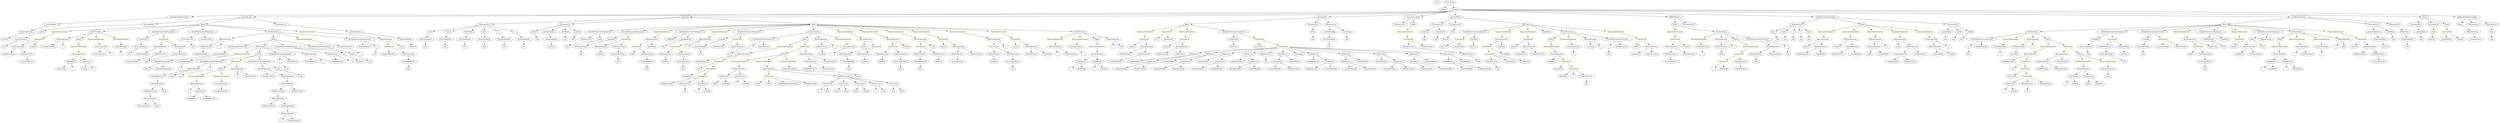 strict digraph {
	graph [bb="0,0,20650,1188"];
	node [label="\N"];
	Enter	[height=0.5,
		pos="11923,1170",
		width=0.83628];
	UnaryOperation_Unnamed_7	[color=black,
		height=0.5,
		label=UnaryOperation,
		pos="19168,738",
		width=1.9452];
	Identifier_i_17	[color=black,
		height=0.5,
		label=i,
		pos="19168,666",
		width=0.75];
	UnaryOperation_Unnamed_7 -> Identifier_i_17	[pos="e,19168,684.1 19168,719.7 19168,712.41 19168,703.73 19168,695.54"];
	Block_Unnamed_3	[color=black,
		height=0.5,
		label=Block,
		pos="20335,954",
		width=0.90558];
	MemberAccess_Unnamed_6	[color=black,
		height=0.5,
		label=MemberAccess,
		pos="20433,882",
		width=1.9174];
	Block_Unnamed_3 -> MemberAccess_Unnamed_6	[pos="e,20410,899.26 20354,939.17 20368,929.67 20386,916.83 20401,905.83"];
	NumberLiteral_Unnamed_3	[color=black,
		height=0.5,
		label=NumberLiteral,
		pos="9293,666",
		width=1.765];
	Identifier_i_25	[color=black,
		height=0.5,
		label=i,
		pos="9198,738",
		width=0.75];
	VariableDeclaration_assetsCopy	[color=black,
		height=0.5,
		label=assetsCopy,
		pos="1190,810",
		width=1.5016];
	ArrayTypeName_Unnamed_4	[color=black,
		height=0.5,
		label=ArrayTypeName,
		pos="1149,738",
		width=2.0145];
	VariableDeclaration_assetsCopy -> ArrayTypeName_Unnamed_4	[pos="e,1159.1,756.28 1180.1,792.05 1175.5,784.26 1170,774.82 1164.9,766.08"];
	BinaryOperation_Unnamed_7	[color=brown,
		height=0.5,
		label=BinaryOperation,
		pos="1860,810",
		width=1.9867];
	MemberAccess_Unnamed_9	[color=black,
		height=0.5,
		label=MemberAccess,
		pos="1698,738",
		width=1.9174];
	BinaryOperation_Unnamed_7 -> MemberAccess_Unnamed_9	[pos="e,1732.7,753.99 1825.2,793.98 1801.2,783.6 1769,769.7 1743,758.47"];
	Identifier_j	[color=black,
		height=0.5,
		label=j,
		pos="1812,738",
		width=0.75];
	BinaryOperation_Unnamed_7 -> Identifier_j	[pos="e,1822.9,754.83 1848.4,792.05 1842.7,783.73 1835.7,773.54 1829.4,764.32"];
	BinaryOperation_Unnamed_12	[color=brown,
		height=0.5,
		label=BinaryOperation,
		pos="2427,90",
		width=1.9867];
	Identifier_i_5	[color=black,
		height=0.5,
		label=i,
		pos="2373,18",
		width=0.75];
	BinaryOperation_Unnamed_12 -> Identifier_i_5	[pos="e,2384.8,34.356 2413.9,72.055 2407.3,63.436 2399.1,52.807 2391.8,43.331"];
	NumberLiteral_Unnamed_21	[color=black,
		height=0.5,
		label=NumberLiteral,
		pos="2482,18",
		width=1.765];
	BinaryOperation_Unnamed_12 -> NumberLiteral_Unnamed_21	[pos="e,2468.8,35.789 2440.3,72.055 2446.7,63.887 2454.6,53.912 2461.7,44.824"];
	ForStatement_Unnamed_4	[color=black,
		height=0.5,
		label=ForStatement,
		pos="16789,882",
		width=1.6818];
	VariableDeclarationStatement_Unnamed_14	[color=black,
		height=0.5,
		label=VariableDeclarationStatement,
		pos="16385,810",
		width=3.3174];
	ForStatement_Unnamed_4 -> VariableDeclarationStatement_Unnamed_14	[pos="e,16461,824.21 16738,872.13 16671,860.57 16553,840.18 16472,826.14"];
	ExpressionStatement_Unnamed_17	[color=orange,
		height=0.5,
		label=ExpressionStatement,
		pos="16611,810",
		width=2.458];
	ForStatement_Unnamed_4 -> ExpressionStatement_Unnamed_17	[pos="e,16651,826.56 16753,867 16727,856.59 16690,842.24 16661,830.68"];
	BinaryOperation_Unnamed_24	[color=brown,
		height=0.5,
		label=BinaryOperation,
		pos="16789,810",
		width=1.9867];
	ForStatement_Unnamed_4 -> BinaryOperation_Unnamed_24	[pos="e,16789,828.1 16789,863.7 16789,856.41 16789,847.73 16789,839.54"];
	Block_Unnamed_11	[color=black,
		height=0.5,
		label=Block,
		pos="16913,810",
		width=0.90558];
	ForStatement_Unnamed_4 -> Block_Unnamed_11	[pos="e,16891,823.52 16816,865.64 16835,854.88 16861,840.45 16881,829.13"];
	Identifier_i_30	[color=black,
		height=0.5,
		label=i,
		pos="13019,666",
		width=0.75];
	ArrayTypeName_Unnamed_11	[color=black,
		height=0.5,
		label=ArrayTypeName,
		pos="17389,666",
		width=2.0145];
	ElementaryTypeName_uint_20	[color=black,
		height=0.5,
		label=uint,
		pos="17518,594",
		width=0.75];
	ArrayTypeName_Unnamed_11 -> ElementaryTypeName_uint_20	[pos="e,17498,606.03 17418,649.12 17439,637.87 17467,622.82 17488,611.44"];
	ParameterList_Unnamed_11	[color=black,
		height=0.5,
		label=ParameterList,
		pos="3968,954",
		width=1.7095];
	Parameter_zoom	[color=black,
		height=0.5,
		label=zoom,
		pos="3503,882",
		width=0.87786];
	ParameterList_Unnamed_11 -> Parameter_zoom	[pos="e,3533.5,887.59 3914.2,944.9 3820.5,930.79 3629.2,901.99 3544.7,889.28"];
	Parameter_rotation	[color=black,
		height=0.5,
		label=rotation,
		pos="3686,882",
		width=1.0858];
	ParameterList_Unnamed_11 -> Parameter_rotation	[pos="e,3719.9,891.43 3922.1,941.6 3869.3,928.5 3783.2,907.14 3730.9,894.14"];
	Parameter_finalPicked_1	[color=black,
		height=0.5,
		label=finalPicked,
		pos="3842,882",
		width=1.4323];
	ParameterList_Unnamed_11 -> Parameter_finalPicked_1	[pos="e,3868.7,897.85 3940.3,937.64 3922.2,927.56 3898.3,914.28 3878.6,903.33"];
	Parameter_layers	[color=black,
		height=0.5,
		label=layers,
		pos="3968,882",
		width=0.89172];
	ParameterList_Unnamed_11 -> Parameter_layers	[pos="e,3968,900.1 3968,935.7 3968,928.41 3968,919.73 3968,911.54"];
	Parameter_x	[color=black,
		height=0.5,
		label=x,
		pos="4088,882",
		width=0.75];
	ParameterList_Unnamed_11 -> Parameter_x	[pos="e,4068.2,894.58 3994.6,937.46 4013.5,926.47 4038.8,911.72 4058.3,900.34"];
	Parameter_y	[color=black,
		height=0.5,
		label=y,
		pos="4227,882",
		width=0.75];
	ParameterList_Unnamed_11 -> Parameter_y	[pos="e,4202.1,889.72 4012.2,941.05 4062.7,927.4 4144.3,905.35 4191,892.72"];
	VariableDeclaration_i_4	[color=black,
		height=0.5,
		label=i,
		pos="13322,738",
		width=0.75];
	ElementaryTypeName_uint_58	[color=black,
		height=0.5,
		label=uint,
		pos="13322,666",
		width=0.75];
	VariableDeclaration_i_4 -> ElementaryTypeName_uint_58	[pos="e,13322,684.1 13322,719.7 13322,712.41 13322,703.73 13322,695.54"];
	MemberAccess_Unnamed_18	[color=black,
		height=0.5,
		label=MemberAccess,
		pos="5467,666",
		width=1.9174];
	Identifier_assetIds_5	[color=black,
		height=0.5,
		label=assetIds,
		pos="5467,594",
		width=1.1412];
	MemberAccess_Unnamed_18 -> Identifier_assetIds_5	[pos="e,5467,612.1 5467,647.7 5467,640.41 5467,631.73 5467,623.54"];
	IndexAccess_Unnamed_7	[color=black,
		height=0.5,
		label=IndexAccess,
		pos="10585,594",
		width=1.6402];
	Identifier__randomHashIds_4	[color=black,
		height=0.5,
		label=_randomHashIds,
		pos="10561,522",
		width=2.0838];
	IndexAccess_Unnamed_7 -> Identifier__randomHashIds_4	[pos="e,10567,540.1 10579,575.7 10577,568.24 10573,559.32 10571,550.97"];
	NumberLiteral_Unnamed_7	[color=black,
		height=0.5,
		label=NumberLiteral,
		pos="10718,522",
		width=1.765];
	IndexAccess_Unnamed_7 -> NumberLiteral_Unnamed_7	[pos="e,10689,538.23 10614,577.98 10633,567.95 10658,554.62 10679,543.6"];
	Block_Unnamed_13	[color=black,
		height=0.5,
		label=Block,
		pos="18834,810",
		width=0.90558];
	ExpressionStatement_Unnamed_24	[color=orange,
		height=0.5,
		label=ExpressionStatement,
		pos="18830,738",
		width=2.458];
	Block_Unnamed_13 -> ExpressionStatement_Unnamed_24	[pos="e,18831,756.1 18833,791.7 18833,784.41 18832,775.73 18832,767.54"];
	FunctionCall_Unnamed_26	[color=orange,
		height=0.5,
		label=FunctionCall,
		pos="7586,738",
		width=1.6125];
	NewExpression_Unnamed_7	[color=black,
		height=0.5,
		label=NewExpression,
		pos="7583,666",
		width=1.9174];
	FunctionCall_Unnamed_26 -> NewExpression_Unnamed_7	[pos="e,7583.7,684.1 7585.3,719.7 7584.9,712.41 7584.6,703.73 7584.2,695.54"];
	MemberAccess_Unnamed_20	[color=black,
		height=0.5,
		label=MemberAccess,
		pos="7739,666",
		width=1.9174];
	FunctionCall_Unnamed_26 -> MemberAccess_Unnamed_20	[pos="e,7705.8,682.21 7617.7,722.5 7640.2,712.19 7670.7,698.23 7695.5,686.89"];
	ElementaryTypeName_uint_19	[color=black,
		height=0.5,
		label=uint,
		pos="17244,666",
		width=0.75];
	Block_Unnamed_20	[color=black,
		height=0.5,
		label=Block,
		pos="12840,810",
		width=0.90558];
	ExpressionStatement_Unnamed_50	[color=orange,
		height=0.5,
		label=ExpressionStatement,
		pos="12842,738",
		width=2.458];
	Block_Unnamed_20 -> ExpressionStatement_Unnamed_50	[pos="e,12842,756.1 12840,791.7 12841,784.41 12841,775.73 12841,767.54"];
	IndexAccess_Unnamed_13	[color=black,
		height=0.5,
		label=IndexAccess,
		pos="11729,594",
		width=1.6402];
	NumberLiteral_Unnamed_10	[color=black,
		height=0.5,
		label=NumberLiteral,
		pos="11804,522",
		width=1.765];
	IndexAccess_Unnamed_13 -> NumberLiteral_Unnamed_10	[pos="e,11786,539.71 11747,576.41 11756,567.76 11768,557 11778,547.42"];
	Identifier__randomHashIds_7	[color=black,
		height=0.5,
		label=_randomHashIds,
		pos="11961,522",
		width=2.0838];
	IndexAccess_Unnamed_13 -> Identifier__randomHashIds_7	[pos="e,11916,536.67 11770,580.65 11807,569.33 11863,552.49 11905,539.92"];
	BinaryOperation_Unnamed_20	[color=brown,
		height=0.5,
		label=BinaryOperation,
		pos="517,810",
		width=1.9867];
	Identifier_numberOfAssets_3	[color=black,
		height=0.5,
		label=numberOfAssets,
		pos="398,738",
		width=2.0422];
	BinaryOperation_Unnamed_20 -> Identifier_numberOfAssets_3	[pos="e,425.17,754.98 489.7,792.94 473.37,783.34 452.42,771.01 434.66,760.56"];
	Identifier_i_7	[color=black,
		height=0.5,
		label=i,
		pos="517,738",
		width=0.75];
	BinaryOperation_Unnamed_20 -> Identifier_i_7	[pos="e,517,756.1 517,791.7 517,784.41 517,775.73 517,767.54"];
	VariableDeclaration_i_2	[color=black,
		height=0.5,
		label=i,
		pos="16248,738",
		width=0.75];
	ElementaryTypeName_uint_23	[color=black,
		height=0.5,
		label=uint,
		pos="16248,666",
		width=0.75];
	VariableDeclaration_i_2 -> ElementaryTypeName_uint_23	[pos="e,16248,684.1 16248,719.7 16248,712.41 16248,703.73 16248,695.54"];
	Identifier__randomSeed_8	[color=black,
		height=0.5,
		label=_randomSeed,
		pos="20211,810",
		width=1.7372];
	FunctionCall_Unnamed_13	[color=orange,
		height=0.5,
		label=FunctionCall,
		pos="19494,810",
		width=1.6125];
	Identifier_require_5	[color=black,
		height=0.5,
		label=require,
		pos="19444,738",
		width=1.0026];
	FunctionCall_Unnamed_13 -> Identifier_require_5	[pos="e,19456,755.31 19482,792.05 19476,783.77 19469,773.62 19462,764.42"];
	BinaryOperation_Unnamed_23	[color=brown,
		height=0.5,
		label=BinaryOperation,
		pos="19570,738",
		width=1.9867];
	FunctionCall_Unnamed_13 -> BinaryOperation_Unnamed_23	[pos="e,19552,755.71 19512,792.41 19521,783.76 19533,773 19543,763.42"];
	InLineAssemblyStatement_Unnamed	[color=black,
		height=0.5,
		label=InLineAssemblyStatement,
		pos="1964,738",
		width=2.9847];
	AssemblyBlock_Unnamed	[color=black,
		height=0.5,
		label=AssemblyBlock,
		pos="1816,666",
		width=1.9313];
	InLineAssemblyStatement_Unnamed -> AssemblyBlock_Unnamed	[pos="e,1848.5,682.35 1929.3,720.59 1908.2,710.61 1881.1,697.79 1858.7,687.2"];
	ArrayTypeName_Unnamed_17	[color=black,
		height=0.5,
		label=ArrayTypeName,
		pos="3479,810",
		width=2.0145];
	ElementaryTypeName_uint_32	[color=black,
		height=0.5,
		label=uint,
		pos="3479,738",
		width=0.75];
	ArrayTypeName_Unnamed_17 -> ElementaryTypeName_uint_32	[pos="e,3479,756.1 3479,791.7 3479,784.41 3479,775.73 3479,767.54"];
	ElementaryTypeName_uint_34	[color=black,
		height=0.5,
		label=uint,
		pos="3968,738",
		width=0.75];
	Identifier_index	[color=black,
		height=0.5,
		label=index,
		pos="17223,378",
		width=0.85014];
	Identifier_i_18	[color=black,
		height=0.5,
		label=i,
		pos="18887,522",
		width=0.75];
	PragmaDirective_solidity	[color=black,
		height=0.5,
		label=solidity,
		pos="11972,1098",
		width=1.0442];
	IndexAccess_Unnamed_24	[color=black,
		height=0.5,
		label=IndexAccess,
		pos="16599,378",
		width=1.6402];
	Identifier_i_13	[color=black,
		height=0.5,
		label=i,
		pos="16543,306",
		width=0.75];
	IndexAccess_Unnamed_24 -> Identifier_i_13	[pos="e,16555,322.36 16585,360.05 16579,351.44 16570,340.81 16562,331.33"];
	Identifier_assetIds_2	[color=black,
		height=0.5,
		label=assetIds,
		pos="16629,306",
		width=1.1412];
	IndexAccess_Unnamed_24 -> Identifier_assetIds_2	[pos="e,16622,324.1 16606,359.7 16610,352.15 16614,343.12 16617,334.68"];
	TupleExpression_Unnamed_3	[color=black,
		height=0.5,
		label=TupleExpression,
		pos="1361,450",
		width=2.0422];
	BinaryOperation_Unnamed_14	[color=brown,
		height=0.5,
		label=BinaryOperation,
		pos="1361,378",
		width=1.9867];
	TupleExpression_Unnamed_3 -> BinaryOperation_Unnamed_14	[pos="e,1361,396.1 1361,431.7 1361,424.41 1361,415.73 1361,407.54"];
	ExpressionStatement_Unnamed_4	[color=orange,
		height=0.5,
		label=ExpressionStatement,
		pos="9446,882",
		width=2.458];
	FunctionCall_Unnamed_4	[color=orange,
		height=0.5,
		label=FunctionCall,
		pos="9441,810",
		width=1.6125];
	ExpressionStatement_Unnamed_4 -> FunctionCall_Unnamed_4	[pos="e,9442.2,828.1 9444.8,863.7 9444.2,856.41 9443.6,847.73 9443,839.54"];
	TupleExpression_Unnamed_4	[color=black,
		height=0.5,
		label=TupleExpression,
		pos="1301,306",
		width=2.0422];
	BinaryOperation_Unnamed_14 -> TupleExpression_Unnamed_4	[pos="e,1315.4,323.79 1346.5,360.05 1339.3,351.71 1330.6,341.49 1322.6,332.25"];
	Identifier_input_1	[color=black,
		height=0.5,
		label=input,
		pos="1422,306",
		width=0.80856];
	BinaryOperation_Unnamed_14 -> Identifier_input_1	[pos="e,1408.6,322.36 1375.8,360.05 1383.4,351.35 1392.7,340.59 1401.1,331.03"];
	ElementaryTypeName_bytes32_7	[color=black,
		height=0.5,
		label=bytes32,
		pos="12202,738",
		width=1.0996];
	NewExpression_Unnamed_2	[color=black,
		height=0.5,
		label=NewExpression,
		pos="17377,738",
		width=1.9174];
	NewExpression_Unnamed_2 -> ArrayTypeName_Unnamed_11	[pos="e,17386,684.1 17380,719.7 17381,712.32 17383,703.52 17384,695.25"];
	Parameter_None_2	[color=black,
		height=0.5,
		label=None,
		pos="12060,882",
		width=0.85014];
	ElementaryTypeName_bytes32_6	[color=black,
		height=0.5,
		label=bytes32,
		pos="11991,810",
		width=1.0996];
	Parameter_None_2 -> ElementaryTypeName_bytes32_6	[pos="e,12006,826.64 12045,865.81 12036,856.76 12025,845.08 12014,834.83"];
	FunctionCall_Unnamed_36	[color=orange,
		height=0.5,
		label=FunctionCall,
		pos="12107,810",
		width=1.6125];
	ElementaryTypeName_bytes32_8	[color=black,
		height=0.5,
		label=bytes32,
		pos="11962,738",
		width=1.0996];
	FunctionCall_Unnamed_36 -> ElementaryTypeName_bytes32_8	[pos="e,11988,751.77 12077,794.33 12054,783.36 12023,768.32 11999,756.69"];
	Identifier__randomSeed_6	[color=black,
		height=0.5,
		label=_randomSeed,
		pos="12082,738",
		width=1.7372];
	FunctionCall_Unnamed_36 -> Identifier__randomSeed_6	[pos="e,12088,756.1 12101,791.7 12098,784.15 12095,775.12 12092,766.68"];
	StateVariableDeclaration_Unnamed	[color=black,
		height=0.5,
		label=StateVariableDeclaration,
		pos="1850,1026",
		width=2.8184];
	VariableDeclaration_randomHashes	[color=black,
		height=0.5,
		label=randomHashes,
		pos="628,954",
		width=1.8343];
	StateVariableDeclaration_Unnamed -> VariableDeclaration_randomHashes	[pos="e,692.07,958.67 1754.6,1019.5 1519.5,1006.1 915.91,971.49 703.4,959.32"];
	VariableDeclarationStatement_Unnamed_20	[color=black,
		height=0.5,
		label=VariableDeclarationStatement,
		pos="12228,882",
		width=3.3174];
	VariableDeclarationStatement_Unnamed_20 -> FunctionCall_Unnamed_36	[pos="e,12134,826.43 12199,864.23 12182,854.54 12161,842.26 12143,831.94"];
	VariableDeclaration_finalSeed	[color=black,
		height=0.5,
		label=finalSeed,
		pos="12228,810",
		width=1.2382];
	VariableDeclarationStatement_Unnamed_20 -> VariableDeclaration_finalSeed	[pos="e,12228,828.1 12228,863.7 12228,856.41 12228,847.73 12228,839.54"];
	Parameter_zoom -> ArrayTypeName_Unnamed_17	[pos="e,3484.9,828.28 3497.2,864.05 3494.6,856.52 3491.5,847.44 3488.6,838.94"];
	ArrayTypeName_Unnamed_18	[color=black,
		height=0.5,
		label=ArrayTypeName,
		pos="3642,810",
		width=2.0145];
	Parameter_rotation -> ArrayTypeName_Unnamed_18	[pos="e,3652.7,827.96 3675.6,864.41 3670.6,856.42 3664.4,846.64 3658.7,837.64"];
	Identifier_index_8	[color=black,
		height=0.5,
		label=index,
		pos="7070,306",
		width=0.85014];
	ArrayTypeName_Unnamed_3	[color=black,
		height=0.5,
		label=ArrayTypeName,
		pos="171,810",
		width=2.0145];
	ElementaryTypeName_uint_6	[color=black,
		height=0.5,
		label=uint,
		pos="27,738",
		width=0.75];
	ArrayTypeName_Unnamed_3 -> ElementaryTypeName_uint_6	[pos="e,48.175,749.29 139.04,793.46 115.04,781.8 82.34,765.9 58.462,754.29"];
	FunctionCall_Unnamed_11	[color=orange,
		height=0.5,
		label=FunctionCall,
		pos="11669,810",
		width=1.6125];
	MemberAccess_Unnamed_10	[color=black,
		height=0.5,
		label=MemberAccess,
		pos="11669,738",
		width=1.9174];
	FunctionCall_Unnamed_11 -> MemberAccess_Unnamed_10	[pos="e,11669,756.1 11669,791.7 11669,784.41 11669,775.73 11669,767.54"];
	NumberLiteral_Unnamed_27	[color=black,
		height=0.5,
		label=NumberLiteral,
		pos="11820,738",
		width=1.765];
	FunctionCall_Unnamed_11 -> NumberLiteral_Unnamed_27	[pos="e,11788,753.97 11700,794.5 11723,784.12 11753,770.04 11778,758.66"];
	FunctionCall_Unnamed_32	[color=orange,
		height=0.5,
		label=FunctionCall,
		pos="6342,450",
		width=1.6125];
	Identifier__height	[color=black,
		height=0.5,
		label=_height,
		pos="6239,378",
		width=1.0442];
	FunctionCall_Unnamed_32 -> Identifier__height	[pos="e,6259.8,393.16 6318.6,433.12 6304,423.16 6285,410.23 6269.2,399.51"];
	Identifier__width	[color=black,
		height=0.5,
		label=_width,
		pos="6331,378",
		width=1.0026];
	FunctionCall_Unnamed_32 -> Identifier__width	[pos="e,6333.7,396.1 6339.3,431.7 6338.1,424.32 6336.7,415.52 6335.4,407.25"];
	Identifier_pickRandomAssetPosition	[color=black,
		height=0.5,
		label=pickRandomAssetPosition,
		pos="6495,378",
		width=3.054];
	FunctionCall_Unnamed_32 -> Identifier_pickRandomAssetPosition	[pos="e,6459,395.45 6373.7,434.5 6395.4,424.59 6424.4,411.3 6448.6,400.21"];
	Identifier_finalSeedCopy_6	[color=black,
		height=0.5,
		label=finalSeedCopy,
		pos="6688,378",
		width=1.8204];
	FunctionCall_Unnamed_32 -> Identifier_finalSeedCopy_6	[pos="e,6639.5,390.39 6390.7,440.01 6445.3,429.84 6536.1,412.53 6614,396 6618.6,395.01 6623.4,393.97 6628.3,392.9"];
	ExpressionStatement_Unnamed_14	[color=orange,
		height=0.5,
		label=ExpressionStatement,
		pos="11663,882",
		width=2.458];
	ExpressionStatement_Unnamed_14 -> FunctionCall_Unnamed_11	[pos="e,11668,828.1 11664,863.7 11665,856.41 11666,847.73 11667,839.54"];
	Parameter__width	[color=black,
		height=0.5,
		label=_width,
		pos="4382,882",
		width=1.0026];
	ElementaryTypeName_uint_27	[color=black,
		height=0.5,
		label=uint,
		pos="4412,810",
		width=0.75];
	Parameter__width -> ElementaryTypeName_uint_27	[pos="e,4404.8,827.79 4389.3,864.05 4392.6,856.32 4396.6,846.96 4400.3,838.27"];
	NumberLiteral_Unnamed_4	[color=black,
		height=0.5,
		label=NumberLiteral,
		pos="10236,522",
		width=1.765];
	Identifier_keccak256	[color=black,
		height=0.5,
		label=keccak256,
		pos="10411,738",
		width=1.3907];
	BinaryOperation_Unnamed_35	[color=brown,
		height=0.5,
		label=BinaryOperation,
		pos="5780,810",
		width=1.9867];
	FunctionCall_Unnamed_24	[color=orange,
		height=0.5,
		label=FunctionCall,
		pos="5541,738",
		width=1.6125];
	BinaryOperation_Unnamed_35 -> FunctionCall_Unnamed_24	[pos="e,5582,751 5734.5,795.67 5694.1,783.83 5635.1,766.55 5592.9,754.19"];
	Identifier_x	[color=black,
		height=0.5,
		label=x,
		pos="5644,738",
		width=0.75];
	BinaryOperation_Unnamed_35 -> Identifier_x	[pos="e,5664.7,749.66 5749.5,793.29 5727.2,781.81 5697,766.29 5674.7,754.79"];
	ExpressionStatement_Unnamed_45	[color=orange,
		height=0.5,
		label=ExpressionStatement,
		pos="15128,882",
		width=2.458];
	BinaryOperation_Unnamed_59	[color=brown,
		height=0.5,
		label=BinaryOperation,
		pos="15106,810",
		width=1.9867];
	ExpressionStatement_Unnamed_45 -> BinaryOperation_Unnamed_59	[pos="e,15111,828.1 15123,863.7 15120,856.24 15117,847.32 15115,838.97"];
	Identifier_randomHashes_7	[color=black,
		height=0.5,
		label=randomHashes,
		pos="9376,594",
		width=1.8343];
	NumberLiteral_Unnamed_22	[color=black,
		height=0.5,
		label=NumberLiteral,
		pos="2272,162",
		width=1.765];
	ElementaryTypeName_uint_47	[color=black,
		height=0.5,
		label=uint,
		pos="5310,522",
		width=0.75];
	BinaryOperation_Unnamed_26	[color=brown,
		height=0.5,
		label=BinaryOperation,
		pos="17020,666",
		width=1.9867];
	BinaryOperation_Unnamed_27	[color=brown,
		height=0.5,
		label=BinaryOperation,
		pos="16867,594",
		width=1.9867];
	BinaryOperation_Unnamed_26 -> BinaryOperation_Unnamed_27	[pos="e,16900,610.33 16986,649.64 16964,639.47 16935,626.04 16911,615.03"];
	NumberLiteral_Unnamed_33	[color=black,
		height=0.5,
		label=NumberLiteral,
		pos="17020,594",
		width=1.765];
	BinaryOperation_Unnamed_26 -> NumberLiteral_Unnamed_33	[pos="e,17020,612.1 17020,647.7 17020,640.41 17020,631.73 17020,623.54"];
	VariableDeclarationStatement_Unnamed_18	[color=black,
		height=0.5,
		label=VariableDeclarationStatement,
		pos="4928,882",
		width=3.3174];
	NumberLiteral_Unnamed_37	[color=black,
		height=0.5,
		label=NumberLiteral,
		pos="4829,810",
		width=1.765];
	VariableDeclarationStatement_Unnamed_18 -> NumberLiteral_Unnamed_37	[pos="e,4851.7,827.07 4904,864.05 4891.1,854.92 4875,843.51 4861,833.63"];
	VariableDeclaration_index_1	[color=black,
		height=0.5,
		label=index,
		pos="4941,810",
		width=0.85014];
	VariableDeclarationStatement_Unnamed_18 -> VariableDeclaration_index_1	[pos="e,4937.8,828.1 4931.2,863.7 4932.6,856.32 4934.2,847.52 4935.8,839.25"];
	IndexAccess_Unnamed_32	[color=black,
		height=0.5,
		label=IndexAccess,
		pos="6831,378",
		width=1.6402];
	Identifier_x_1	[color=black,
		height=0.5,
		label=x,
		pos="6753,306",
		width=0.75];
	IndexAccess_Unnamed_32 -> Identifier_x_1	[pos="e,6768.6,321.02 6812.9,360.76 6802.2,351.17 6788.6,338.91 6777,328.52"];
	Identifier_index_5	[color=black,
		height=0.5,
		label=index,
		pos="6829,306",
		width=0.85014];
	IndexAccess_Unnamed_32 -> Identifier_index_5	[pos="e,6829.5,324.1 6830.5,359.7 6830.3,352.41 6830,343.73 6829.8,335.54"];
	NumberLiteral_Unnamed_19	[color=black,
		height=0.5,
		label=NumberLiteral,
		pos="2552,594",
		width=1.765];
	Identifier_assetIds_6	[color=black,
		height=0.5,
		label=assetIds,
		pos="8197,594",
		width=1.1412];
	VariableDeclarationStatement_Unnamed_11	[color=black,
		height=0.5,
		label=VariableDeclarationStatement,
		pos="17485,882",
		width=3.3174];
	VariableDeclaration_pickedIds	[color=black,
		height=0.5,
		label=pickedIds,
		pos="17313,810",
		width=1.3214];
	VariableDeclarationStatement_Unnamed_11 -> VariableDeclaration_pickedIds	[pos="e,17344,823.81 17445,864.59 17418,853.6 17382,839.17 17355,828.05"];
	FunctionCall_Unnamed_15	[color=orange,
		height=0.5,
		label=FunctionCall,
		pos="17485,810",
		width=1.6125];
	VariableDeclarationStatement_Unnamed_11 -> FunctionCall_Unnamed_15	[pos="e,17485,828.1 17485,863.7 17485,856.41 17485,847.73 17485,839.54"];
	Identifier_finalSeedCopy_5	[color=black,
		height=0.5,
		label=finalSeedCopy,
		pos="6664,522",
		width=1.8204];
	Identifier_i_2	[color=black,
		height=0.5,
		label=i,
		pos="14175,522",
		width=0.75];
	Block_Unnamed_2	[color=black,
		height=0.5,
		label=Block,
		pos="9796,954",
		width=0.90558];
	Block_Unnamed_2 -> ExpressionStatement_Unnamed_4	[pos="e,9507.5,895.3 9765.6,946.91 9710.9,935.97 9594.6,912.72 9518.4,897.49"];
	FunctionCall_Unnamed_7	[color=orange,
		height=0.5,
		label=FunctionCall,
		pos="9631,882",
		width=1.6125];
	Block_Unnamed_2 -> FunctionCall_Unnamed_7	[pos="e,9664.1,897.06 9770.6,942.22 9745,931.38 9705.1,914.46 9674.5,901.47"];
	ExpressionStatement_Unnamed_3	[color=orange,
		height=0.5,
		label=ExpressionStatement,
		pos="9796,882",
		width=2.458];
	Block_Unnamed_2 -> ExpressionStatement_Unnamed_3	[pos="e,9796,900.1 9796,935.7 9796,928.41 9796,919.73 9796,911.54"];
	VariableDeclarationStatement_Unnamed_1	[color=black,
		height=0.5,
		label=VariableDeclarationStatement,
		pos="10097,882",
		width=3.3174];
	Block_Unnamed_2 -> VariableDeclarationStatement_Unnamed_1	[pos="e,10034,897.68 9825.7,946.1 9871.1,935.54 9959.2,915.05 10023,900.28"];
	NumberLiteral_Unnamed_35	[color=black,
		height=0.5,
		label=NumberLiteral,
		pos="8504,666",
		width=1.765];
	ElementaryTypeName_uint_52	[color=black,
		height=0.5,
		label=uint,
		pos="14843,810",
		width=0.75];
	Identifier_abi_1	[color=black,
		height=0.5,
		label=abi,
		pos="16745,306",
		width=0.75];
	ElementaryTypeName_uint_14	[color=black,
		height=0.5,
		label=uint,
		pos="1558,450",
		width=0.75];
	ElementaryTypeName_uint_29	[color=black,
		height=0.5,
		label=uint,
		pos="3805,738",
		width=0.75];
	Identifier_randomHashes_3	[color=black,
		height=0.5,
		label=randomHashes,
		pos="10878,594",
		width=1.8343];
	Identifier_layers_1	[color=black,
		height=0.5,
		label=layers,
		pos="6910,306",
		width=0.89172];
	Parameter__randomSeed_2	[color=black,
		height=0.5,
		label=_randomSeed,
		pos="19993,882",
		width=1.7372];
	ElementaryTypeName_uint_59	[color=black,
		height=0.5,
		label=uint,
		pos="19997,810",
		width=0.75];
	Parameter__randomSeed_2 -> ElementaryTypeName_uint_59	[pos="e,19996,828.1 19994,863.7 19994,856.41 19995,847.73 19995,839.54"];
	Identifier__randomHashIds_5	[color=black,
		height=0.5,
		label=_randomHashIds,
		pos="9620,522",
		width=2.0838];
	ElementaryTypeName_bytes32	[color=black,
		height=0.5,
		label=bytes32,
		pos="41,810",
		width=1.0996];
	Identifier_zoom_2	[color=black,
		height=0.5,
		label=zoom,
		pos="15705,738",
		width=0.87786];
	Identifier_i_26	[color=black,
		height=0.5,
		label=i,
		pos="8948,666",
		width=0.75];
	Identifier__finalSeed	[color=black,
		height=0.5,
		label=_finalSeed,
		pos="18498,666",
		width=1.3769];
	ArrayTypeName_Unnamed_19	[color=black,
		height=0.5,
		label=ArrayTypeName,
		pos="3968,810",
		width=2.0145];
	ArrayTypeName_Unnamed_19 -> ElementaryTypeName_uint_34	[pos="e,3968,756.1 3968,791.7 3968,784.41 3968,775.73 3968,767.54"];
	ExpressionStatement_Unnamed_1	[color=orange,
		height=0.5,
		label=ExpressionStatement,
		pos="14065,810",
		width=2.458];
	UnaryOperation_Unnamed	[color=black,
		height=0.5,
		label=UnaryOperation,
		pos="14086,738",
		width=1.9452];
	ExpressionStatement_Unnamed_1 -> UnaryOperation_Unnamed	[pos="e,14081,756.1 14070,791.7 14072,784.24 14075,775.32 14078,766.97"];
	Identifier_finalSeed_2	[color=black,
		height=0.5,
		label=finalSeed,
		pos="12925,450",
		width=1.2382];
	ParameterList_Unnamed_13	[color=black,
		height=0.5,
		label=ParameterList,
		pos="14877,954",
		width=1.7095];
	Parameter_layer	[color=black,
		height=0.5,
		label=layer,
		pos="14672,882",
		width=0.78084];
	ParameterList_Unnamed_13 -> Parameter_layer	[pos="e,14694,893.71 14834,940.95 14799,931.05 14751,916.07 14709,900 14707,899.41 14706,898.79 14704,898.15"];
	Parameter_rotation_1	[color=black,
		height=0.5,
		label=rotation,
		pos="14757,882",
		width=1.0858];
	ParameterList_Unnamed_13 -> Parameter_rotation_1	[pos="e,14780,896.6 14850,937.46 14833,927.09 14809,913.36 14790,902.28"];
	Parameter_y_1	[color=black,
		height=0.5,
		label=y,
		pos="14841,882",
		width=0.75];
	ParameterList_Unnamed_13 -> Parameter_y_1	[pos="e,14849,899.14 14868,935.7 14864,927.75 14859,918.16 14855,909.34"];
	Parameter_x_1	[color=black,
		height=0.5,
		label=x,
		pos="14913,882",
		width=0.75];
	ParameterList_Unnamed_13 -> Parameter_x_1	[pos="e,14905,899.14 14886,935.7 14890,927.75 14895,918.16 14899,909.34"];
	Parameter_zoom_1	[color=black,
		height=0.5,
		label=zoom,
		pos="14990,882",
		width=0.87786];
	ParameterList_Unnamed_13 -> Parameter_zoom_1	[pos="e,14969,895.85 14902,937.29 14919,926.8 14942,912.94 14960,901.85"];
	Identifier_assets_1	[color=black,
		height=0.5,
		label=assets,
		pos="701,522",
		width=0.91945];
	BinaryOperation_Unnamed_2	[color=brown,
		height=0.5,
		label=BinaryOperation,
		pos="14243,810",
		width=1.9867];
	MemberAccess_Unnamed_2	[color=black,
		height=0.5,
		label=MemberAccess,
		pos="14243,738",
		width=1.9174];
	BinaryOperation_Unnamed_2 -> MemberAccess_Unnamed_2	[pos="e,14243,756.1 14243,791.7 14243,784.41 14243,775.73 14243,767.54"];
	Identifier_i	[color=black,
		height=0.5,
		label=i,
		pos="14357,738",
		width=0.75];
	BinaryOperation_Unnamed_2 -> Identifier_i	[pos="e,14338,750.84 14269,792.94 14287,782.16 14310,767.95 14328,756.82"];
	NewExpression_Unnamed_5	[color=black,
		height=0.5,
		label=NewExpression,
		pos="5623,666",
		width=1.9174];
	ArrayTypeName_Unnamed_23	[color=black,
		height=0.5,
		label=ArrayTypeName,
		pos="5623,594",
		width=2.0145];
	NewExpression_Unnamed_5 -> ArrayTypeName_Unnamed_23	[pos="e,5623,612.1 5623,647.7 5623,640.41 5623,631.73 5623,623.54"];
	Identifier_i_8	[color=black,
		height=0.5,
		label=i,
		pos="981,666",
		width=0.75];
	ElementaryTypeName_uint_3	[color=black,
		height=0.5,
		label=uint,
		pos="10830,810",
		width=0.75];
	Identifier_randomHashes_6	[color=black,
		height=0.5,
		label=randomHashes,
		pos="9662,594",
		width=1.8343];
	FunctionCall_Unnamed_41	[color=orange,
		height=0.5,
		label=FunctionCall,
		pos="20216,882",
		width=1.6125];
	FunctionCall_Unnamed_41 -> Identifier__randomSeed_8	[pos="e,20212,828.1 20215,863.7 20214,856.41 20214,847.73 20213,839.54"];
	ElementaryTypeName_bytes32_10	[color=black,
		height=0.5,
		label=bytes32,
		pos="20331,810",
		width=1.0996];
	FunctionCall_Unnamed_41 -> ElementaryTypeName_bytes32_10	[pos="e,20308,825.07 20242,865.46 20258,855.32 20280,841.97 20298,831.02"];
	NumberLiteral_Unnamed_44	[color=black,
		height=0.5,
		label=NumberLiteral,
		pos="15213,666",
		width=1.765];
	BinaryOperation_Unnamed_65	[color=brown,
		height=0.5,
		label=BinaryOperation,
		pos="12887,666",
		width=1.9867];
	ExpressionStatement_Unnamed_50 -> BinaryOperation_Unnamed_65	[pos="e,12876,684.1 12853,719.7 12858,711.81 12864,702.3 12870,693.55"];
	ParameterList_Unnamed_3	[color=black,
		height=0.5,
		label=ParameterList,
		pos="20447,954",
		width=1.7095];
	FunctionCall_Unnamed_27	[color=orange,
		height=0.5,
		label=FunctionCall,
		pos="7356,738",
		width=1.6125];
	MemberAccess_Unnamed_21	[color=black,
		height=0.5,
		label=MemberAccess,
		pos="7271,666",
		width=1.9174];
	FunctionCall_Unnamed_27 -> MemberAccess_Unnamed_21	[pos="e,7291.2,683.63 7336.3,720.76 7325.5,711.88 7311.9,700.71 7300,690.85"];
	NewExpression_Unnamed_8	[color=black,
		height=0.5,
		label=NewExpression,
		pos="7427,666",
		width=1.9174];
	FunctionCall_Unnamed_27 -> NewExpression_Unnamed_8	[pos="e,7410.3,683.47 7372.8,720.41 7381.6,711.78 7392.5,701.06 7402.2,691.5"];
	BinaryOperation_Unnamed	[color=brown,
		height=0.5,
		label=BinaryOperation,
		pos="13836,738",
		width=1.9867];
	MemberAccess_Unnamed	[color=black,
		height=0.5,
		label=MemberAccess,
		pos="13826,666",
		width=1.9174];
	BinaryOperation_Unnamed -> MemberAccess_Unnamed	[pos="e,13828,684.1 13834,719.7 13832,712.32 13831,703.52 13830,695.25"];
	NumberLiteral_Unnamed	[color=black,
		height=0.5,
		label=NumberLiteral,
		pos="13977,666",
		width=1.765];
	BinaryOperation_Unnamed -> NumberLiteral_Unnamed	[pos="e,13947,682.01 13867,721.46 13888,711.31 13915,697.95 13937,687.01"];
	Identifier_abi	[color=black,
		height=0.5,
		label=abi,
		pos="10481,594",
		width=0.75];
	Block_Unnamed_7	[color=black,
		height=0.5,
		label=Block,
		pos="1886,522",
		width=0.90558];
	ExpressionStatement_Unnamed_8	[color=orange,
		height=0.5,
		label=ExpressionStatement,
		pos="1691,450",
		width=2.458];
	Block_Unnamed_7 -> ExpressionStatement_Unnamed_8	[pos="e,1733.4,466.24 1859.3,511.41 1829.8,500.81 1781.5,483.47 1744.1,470.08"];
	ExpressionStatement_Unnamed_9	[color=orange,
		height=0.5,
		label=ExpressionStatement,
		pos="1886,450",
		width=2.458];
	Block_Unnamed_7 -> ExpressionStatement_Unnamed_9	[pos="e,1886,468.1 1886,503.7 1886,496.41 1886,487.73 1886,479.54"];
	VariableDeclarationStatement_Unnamed_19	[color=black,
		height=0.5,
		label=VariableDeclarationStatement,
		pos="6295,810",
		width=3.3174];
	VariableDeclaration_i_3	[color=black,
		height=0.5,
		label=i,
		pos="6186,738",
		width=0.75];
	VariableDeclarationStatement_Unnamed_19 -> VariableDeclaration_i_3	[pos="e,6205,751.18 6268.6,792.05 6252.2,781.5 6231.1,767.93 6214.3,757.16"];
	NumberLiteral_Unnamed_38	[color=black,
		height=0.5,
		label=NumberLiteral,
		pos="6295,738",
		width=1.765];
	VariableDeclarationStatement_Unnamed_19 -> NumberLiteral_Unnamed_38	[pos="e,6295,756.1 6295,791.7 6295,784.41 6295,775.73 6295,767.54"];
	Identifier_i_28	[color=black,
		height=0.5,
		label=i,
		pos="9055,522",
		width=0.75];
	ExpressionStatement_Unnamed_13	[color=orange,
		height=0.5,
		label=ExpressionStatement,
		pos="650,738",
		width=2.458];
	BinaryOperation_Unnamed_21	[color=brown,
		height=0.5,
		label=BinaryOperation,
		pos="647,666",
		width=1.9867];
	ExpressionStatement_Unnamed_13 -> BinaryOperation_Unnamed_21	[pos="e,647.73,684.1 649.26,719.7 648.95,712.41 648.57,703.73 648.22,695.54"];
	Identifier__finalSeed_3	[color=black,
		height=0.5,
		label=_finalSeed,
		pos="5492,810",
		width=1.3769];
	Identifier_finalSeedCopy_2	[color=black,
		height=0.5,
		label=finalSeedCopy,
		pos="16865,522",
		width=1.8204];
	Identifier_i_1	[color=black,
		height=0.5,
		label=i,
		pos="14086,666",
		width=0.75];
	BinaryOperation_Unnamed_47	[color=brown,
		height=0.5,
		label=BinaryOperation,
		pos="8728,738",
		width=1.9867];
	Identifier_i_24	[color=black,
		height=0.5,
		label=i,
		pos="8730,666",
		width=0.75];
	BinaryOperation_Unnamed_47 -> Identifier_i_24	[pos="e,8729.5,684.1 8728.5,719.7 8728.7,712.41 8729,703.73 8729.2,695.54"];
	NumberLiteral_Unnamed_41	[color=black,
		height=0.5,
		label=NumberLiteral,
		pos="8839,666",
		width=1.765];
	BinaryOperation_Unnamed_47 -> NumberLiteral_Unnamed_41	[pos="e,8813.8,682.91 8753.7,720.76 8768.7,711.33 8787.8,699.32 8804,689.04"];
	IndexAccess_Unnamed_3	[color=black,
		height=0.5,
		label=IndexAccess,
		pos="11021,594",
		width=1.6402];
	NumberLiteral_Unnamed_5	[color=black,
		height=0.5,
		label=NumberLiteral,
		pos="10863,522",
		width=1.765];
	IndexAccess_Unnamed_3 -> NumberLiteral_Unnamed_5	[pos="e,10896,537.68 10989,578.67 10965,568.15 10932,553.77 10906,542.25"];
	Identifier__randomHashIds_2	[color=black,
		height=0.5,
		label=_randomHashIds,
		pos="11020,522",
		width=2.0838];
	IndexAccess_Unnamed_3 -> Identifier__randomHashIds_2	[pos="e,11020,540.1 11021,575.7 11021,568.41 11021,559.73 11020,551.54"];
	MemberAccess_Unnamed_4	[color=black,
		height=0.5,
		label=MemberAccess,
		pos="9444,666",
		width=1.9174];
	Identifier__randomHashIds	[color=black,
		height=0.5,
		label=_randomHashIds,
		pos="9217,594",
		width=2.0838];
	MemberAccess_Unnamed_4 -> Identifier__randomHashIds	[pos="e,9261.9,608.85 9400.5,651.59 9364.1,640.37 9312.1,624.31 9272.7,612.16"];
	Identifier__randomHashIds_9	[color=black,
		height=0.5,
		label=_randomHashIds,
		pos="12129,522",
		width=2.0838];
	IndexAccess_Unnamed_10	[color=black,
		height=0.5,
		label=IndexAccess,
		pos="9861,666",
		width=1.6402];
	IndexAccess_Unnamed_10 -> Identifier_randomHashes_7	[pos="e,9423.8,606.73 9818,653.29 9809.8,651.31 9801.1,649.44 9793,648 9642.5,621.4 9601.8,636.94 9451,612 9445.8,611.13 9440.3,610.13 \
9434.9,609.04"];
	IndexAccess_Unnamed_11	[color=black,
		height=0.5,
		label=IndexAccess,
		pos="9519,594",
		width=1.6402];
	IndexAccess_Unnamed_10 -> IndexAccess_Unnamed_11	[pos="e,9562.8,606.44 9817.2,653.56 9809.2,651.6 9800.9,649.67 9793,648 9702.1,628.72 9677.9,631.28 9587,612 9582.7,611.09 9578.3,610.1 \
9573.8,609.06"];
	FunctionCall_Unnamed_19	[color=orange,
		height=0.5,
		label=FunctionCall,
		pos="18148,738",
		width=1.6125];
	Identifier_index_2	[color=black,
		height=0.5,
		label=index,
		pos="18089,666",
		width=0.85014];
	FunctionCall_Unnamed_19 -> Identifier_index_2	[pos="e,18102,682.51 18134,720.41 18127,711.71 18118,700.89 18109,691.26"];
	NewExpression_Unnamed_3	[color=black,
		height=0.5,
		label=NewExpression,
		pos="18207,666",
		width=1.9174];
	FunctionCall_Unnamed_19 -> NewExpression_Unnamed_3	[pos="e,18193,683.96 18162,720.41 18169,712.08 18178,701.8 18186,692.49"];
	FunctionCall_Unnamed_37	[color=orange,
		height=0.5,
		label=FunctionCall,
		pos="12318,738",
		width=1.6125];
	FunctionCall_Unnamed_38	[color=orange,
		height=0.5,
		label=FunctionCall,
		pos="12333,666",
		width=1.6125];
	FunctionCall_Unnamed_37 -> FunctionCall_Unnamed_38	[pos="e,12329,684.1 12322,719.7 12323,712.32 12325,703.52 12327,695.25"];
	Identifier_keccak256_3	[color=black,
		height=0.5,
		label=keccak256,
		pos="12459,666",
		width=1.3907];
	FunctionCall_Unnamed_37 -> Identifier_keccak256_3	[pos="e,12431,681.11 12348,722.15 12369,711.64 12398,697.46 12421,686.1"];
	MemberAccess_Unnamed_25	[color=black,
		height=0.5,
		label=MemberAccess,
		pos="12383,594",
		width=1.9174];
	Identifier_abi_3	[color=black,
		height=0.5,
		label=abi,
		pos="12395,522",
		width=0.75];
	MemberAccess_Unnamed_25 -> Identifier_abi_3	[pos="e,12392,540.1 12386,575.7 12387,568.32 12389,559.52 12390,551.25"];
	IndexAccess_Unnamed_26	[color=black,
		height=0.5,
		label=IndexAccess,
		pos="17098,450",
		width=1.6402];
	Identifier_i_14	[color=black,
		height=0.5,
		label=i,
		pos="17024,378",
		width=0.75];
	IndexAccess_Unnamed_26 -> Identifier_i_14	[pos="e,17039,393.11 17080,432.41 17070,422.97 17058,411.03 17047,400.83"];
	Identifier_assetIds_3	[color=black,
		height=0.5,
		label=assetIds,
		pos="17110,378",
		width=1.1412];
	IndexAccess_Unnamed_26 -> Identifier_assetIds_3	[pos="e,17107,396.1 17101,431.7 17102,424.32 17104,415.52 17105,407.25"];
	Identifier_rotation	[color=black,
		height=0.5,
		label=rotation,
		pos="7471,738",
		width=1.0858];
	ExpressionStatement_Unnamed_7	[color=orange,
		height=0.5,
		label=ExpressionStatement,
		pos="1992,666",
		width=2.458];
	UnaryOperation_Unnamed_2	[color=black,
		height=0.5,
		label=UnaryOperation,
		pos="1547,594",
		width=1.9452];
	ExpressionStatement_Unnamed_7 -> UnaryOperation_Unnamed_2	[pos="e,1598.3,606.65 1927.4,653.3 1916.6,651.45 1905.5,649.62 1895,648 1775.8,629.58 1744.8,632.7 1626,612 1620.5,611.05 1614.9,609.98 \
1609.2,608.86"];
	BinaryOperation_Unnamed_53	[color=brown,
		height=0.5,
		label=BinaryOperation,
		pos="16014,738",
		width=1.9867];
	Identifier__randomSeed_1	[color=black,
		height=0.5,
		label=_randomSeed,
		pos="16040,666",
		width=1.7372];
	BinaryOperation_Unnamed_53 -> Identifier__randomSeed_1	[pos="e,16034,684.1 16020,719.7 16023,712.15 16027,703.12 16030,694.68"];
	Identifier__height_1	[color=black,
		height=0.5,
		label=_height,
		pos="16158,666",
		width=1.0442];
	BinaryOperation_Unnamed_53 -> Identifier__height_1	[pos="e,16132,679.46 16046,721.46 16069,710.5 16099,695.79 16122,684.42"];
	IndexAccess_Unnamed_23	[color=black,
		height=0.5,
		label=IndexAccess,
		pos="579,594",
		width=1.6402];
	Identifier_assetsCopy_1	[color=black,
		height=0.5,
		label=assetsCopy,
		pos="495,522",
		width=1.5016];
	IndexAccess_Unnamed_23 -> Identifier_assetsCopy_1	[pos="e,514.38,539.15 559.52,576.76 548.7,567.75 535.06,556.39 523.11,546.43"];
	Identifier_i_10	[color=black,
		height=0.5,
		label=i,
		pos="594,522",
		width=0.75];
	IndexAccess_Unnamed_23 -> Identifier_i_10	[pos="e,590.33,540.1 582.71,575.7 584.29,568.32 586.17,559.52 587.95,551.25"];
	Identifier__randomHashIds_6	[color=black,
		height=0.5,
		label=_randomHashIds,
		pos="9306,522",
		width=2.0838];
	ElementaryTypeName_uint_37	[color=black,
		height=0.5,
		label=uint,
		pos="5068,594",
		width=0.75];
	BinaryOperation_Unnamed_16	[color=brown,
		height=0.5,
		label=BinaryOperation,
		pos="2019,522",
		width=1.9867];
	Identifier_b	[color=black,
		height=0.5,
		label=b,
		pos="2019,450",
		width=0.75];
	BinaryOperation_Unnamed_16 -> Identifier_b	[pos="e,2019,468.1 2019,503.7 2019,496.41 2019,487.73 2019,479.54"];
	NumberLiteral_Unnamed_25	[color=black,
		height=0.5,
		label=NumberLiteral,
		pos="2128,450",
		width=1.765];
	BinaryOperation_Unnamed_16 -> NumberLiteral_Unnamed_25	[pos="e,2103.2,466.91 2044.3,504.76 2059,495.33 2077.7,483.32 2093.7,473.04"];
	Block_Unnamed_5	[color=black,
		height=0.5,
		label=Block,
		pos="2249,810",
		width=0.90558];
	Block_Unnamed_5 -> InLineAssemblyStatement_Unnamed	[pos="e,2022.9,753.46 2219.6,801.77 2176.1,791.08 2093.3,770.75 2033.7,756.12"];
	ForStatement_Unnamed_2	[color=black,
		height=0.5,
		label=ForStatement,
		pos="2150,738",
		width=1.6818];
	Block_Unnamed_5 -> ForStatement_Unnamed_2	[pos="e,2172.6,755.01 2229.4,795.17 2215.9,785.6 2197.6,772.65 2182,761.6"];
	VariableDeclarationStatement_Unnamed_6	[color=black,
		height=0.5,
		label=VariableDeclarationStatement,
		pos="2348,738",
		width=3.3174];
	Block_Unnamed_5 -> VariableDeclarationStatement_Unnamed_6	[pos="e,2323.9,756.02 2268.6,795.17 2281.7,785.87 2299.4,773.36 2314.7,762.52"];
	VariableDeclarationStatement_Unnamed_5	[color=black,
		height=0.5,
		label=VariableDeclarationStatement,
		pos="2605,738",
		width=3.3174];
	Block_Unnamed_5 -> VariableDeclarationStatement_Unnamed_5	[pos="e,2534.3,752.9 2279.4,803.03 2332.8,792.52 2445.4,770.38 2523.1,755.1"];
	NumberLiteral_Unnamed_17	[color=black,
		height=0.5,
		label=NumberLiteral,
		pos="2964,738",
		width=1.765];
	MemberAccess_Unnamed_15	[color=black,
		height=0.5,
		label=MemberAccess,
		pos="16745,378",
		width=1.9174];
	MemberAccess_Unnamed_15 -> Identifier_abi_1	[pos="e,16745,324.1 16745,359.7 16745,352.41 16745,343.73 16745,335.54"];
	BinaryOperation_Unnamed_30	[color=brown,
		height=0.5,
		label=BinaryOperation,
		pos="19008,738",
		width=1.9867];
	Identifier_i_15	[color=black,
		height=0.5,
		label=i,
		pos="18949,666",
		width=0.75];
	BinaryOperation_Unnamed_30 -> Identifier_i_15	[pos="e,18962,681.89 18994,720.05 18986,711.22 18977,700.28 18969,690.63"];
	NumberLiteral_Unnamed_34	[color=black,
		height=0.5,
		label=NumberLiteral,
		pos="19058,666",
		width=1.765];
	BinaryOperation_Unnamed_30 -> NumberLiteral_Unnamed_34	[pos="e,19046,683.79 19020,720.05 19026,711.97 19033,702.12 19039,693.11"];
	ExpressionStatement_Unnamed_38	[color=orange,
		height=0.5,
		label=ExpressionStatement,
		pos="8728,810",
		width=2.458];
	ExpressionStatement_Unnamed_38 -> BinaryOperation_Unnamed_47	[pos="e,8728,756.1 8728,791.7 8728,784.41 8728,775.73 8728,767.54"];
	Identifier_i_19	[color=black,
		height=0.5,
		label=i,
		pos="18680,522",
		width=0.75];
	Identifier_index_4	[color=black,
		height=0.5,
		label=index,
		pos="5867,378",
		width=0.85014];
	ArrayTypeName_Unnamed_6	[color=black,
		height=0.5,
		label=ArrayTypeName,
		pos="3337,594",
		width=2.0145];
	ElementaryTypeName_uint_15	[color=black,
		height=0.5,
		label=uint,
		pos="3337,522",
		width=0.75];
	ArrayTypeName_Unnamed_6 -> ElementaryTypeName_uint_15	[pos="e,3337,540.1 3337,575.7 3337,568.41 3337,559.73 3337,551.54"];
	ParameterList_Unnamed_14	[color=black,
		height=0.5,
		label=ParameterList,
		pos="11934,954",
		width=1.7095];
	Parameter__iterations	[color=black,
		height=0.5,
		label=_iterations,
		pos="11819,882",
		width=1.363];
	ParameterList_Unnamed_14 -> Parameter__iterations	[pos="e,11844,897.94 11908,937.29 11892,927.36 11871,914.41 11853,903.66"];
	Parameter__randomSeed_1	[color=black,
		height=0.5,
		label=_randomSeed,
		pos="11949,882",
		width=1.7372];
	ParameterList_Unnamed_14 -> Parameter__randomSeed_1	[pos="e,11945,900.1 11938,935.7 11939,928.32 11941,919.52 11943,911.25"];
	ArrayTypeName_Unnamed_8	[color=black,
		height=0.5,
		label=ArrayTypeName,
		pos="19879,810",
		width=2.0145];
	ElementaryTypeName_uint_17	[color=black,
		height=0.5,
		label=uint,
		pos="19879,738",
		width=0.75];
	ArrayTypeName_Unnamed_8 -> ElementaryTypeName_uint_17	[pos="e,19879,756.1 19879,791.7 19879,784.41 19879,775.73 19879,767.54"];
	BinaryOperation_Unnamed_15	[color=brown,
		height=0.5,
		label=BinaryOperation,
		pos="1301,234",
		width=1.9867];
	TupleExpression_Unnamed_4 -> BinaryOperation_Unnamed_15	[pos="e,1301,252.1 1301,287.7 1301,280.41 1301,271.73 1301,263.54"];
	ParameterList_Unnamed_15	[color=black,
		height=0.5,
		label=ParameterList,
		pos="12075,954",
		width=1.7095];
	ParameterList_Unnamed_15 -> Parameter_None_2	[pos="e,12064,900.1 12071,935.7 12070,928.32 12068,919.52 12066,911.25"];
	Identifier_index_11	[color=black,
		height=0.5,
		label=index,
		pos="5192,666",
		width=0.85014];
	Identifier_rotation_2	[color=black,
		height=0.5,
		label=rotation,
		pos="15211,738",
		width=1.0858];
	ElementaryTypeName_uint_57	[color=black,
		height=0.5,
		label=uint,
		pos="11819,810",
		width=0.75];
	Parameter__iterations -> ElementaryTypeName_uint_57	[pos="e,11819,828.1 11819,863.7 11819,856.41 11819,847.73 11819,839.54"];
	VariableDeclarationStatement_Unnamed_16	[color=black,
		height=0.5,
		label=VariableDeclarationStatement,
		pos="5185,882",
		width=3.3174];
	VariableDeclaration_pickedIds_1	[color=black,
		height=0.5,
		label=pickedIds,
		pos="5037,810",
		width=1.3214];
	VariableDeclarationStatement_Unnamed_16 -> VariableDeclaration_pickedIds_1	[pos="e,5065.9,824.65 5149.9,864.41 5127.8,853.94 5099.2,840.4 5076.3,829.57"];
	FunctionCall_Unnamed_23	[color=orange,
		height=0.5,
		label=FunctionCall,
		pos="5161,810",
		width=1.6125];
	VariableDeclarationStatement_Unnamed_16 -> FunctionCall_Unnamed_23	[pos="e,5166.9,828.1 5179.1,863.7 5176.5,856.24 5173.5,847.32 5170.6,838.97"];
	Identifier_assetIds_8	[color=black,
		height=0.5,
		label=assetIds,
		pos="7271,594",
		width=1.1412];
	Block_Unnamed_8	[color=black,
		height=0.5,
		label=Block,
		pos="652,810",
		width=0.90558];
	Block_Unnamed_8 -> ExpressionStatement_Unnamed_13	[pos="e,650.49,756.1 651.51,791.7 651.3,784.41 651.05,775.73 650.82,767.54"];
	ExpressionStatement_Unnamed_22	[color=orange,
		height=0.5,
		label=ExpressionStatement,
		pos="18973,810",
		width=2.458];
	ExpressionStatement_Unnamed_22 -> BinaryOperation_Unnamed_30	[pos="e,18999,756.1 18982,791.7 18985,784.07 18990,774.92 18994,766.4"];
	ElementaryTypeName_uint_44	[color=black,
		height=0.5,
		label=uint,
		pos="4634,738",
		width=0.75];
	BinaryOperation_Unnamed_49	[color=brown,
		height=0.5,
		label=BinaryOperation,
		pos="9065,666",
		width=1.9867];
	IndexAccess_Unnamed_37	[color=black,
		height=0.5,
		label=IndexAccess,
		pos="8929,594",
		width=1.6402];
	BinaryOperation_Unnamed_49 -> IndexAccess_Unnamed_37	[pos="e,8958,609.94 9034.5,649.29 9014.8,639.18 8989.1,625.93 8968,615.06"];
	IndexAccess_Unnamed_38	[color=black,
		height=0.5,
		label=IndexAccess,
		pos="9065,594",
		width=1.6402];
	BinaryOperation_Unnamed_49 -> IndexAccess_Unnamed_38	[pos="e,9065,612.1 9065,647.7 9065,640.41 9065,631.73 9065,623.54"];
	BinaryOperation_Unnamed_10	[color=brown,
		height=0.5,
		label=BinaryOperation,
		pos="2428,378",
		width=1.9867];
	TupleExpression_Unnamed_1	[color=black,
		height=0.5,
		label=TupleExpression,
		pos="2350,306",
		width=2.0422];
	BinaryOperation_Unnamed_10 -> TupleExpression_Unnamed_1	[pos="e,2368.6,323.71 2409.5,360.41 2399.8,351.67 2387.6,340.79 2376.9,331.13"];
	NumberLiteral_Unnamed_20	[color=black,
		height=0.5,
		label=NumberLiteral,
		pos="2505,306",
		width=1.765];
	BinaryOperation_Unnamed_10 -> NumberLiteral_Unnamed_20	[pos="e,2486.6,323.71 2446.2,360.41 2455.8,351.76 2467.6,341 2478.1,331.42"];
	Block_Unnamed_18	[color=black,
		height=0.5,
		label=Block,
		pos="15420,954",
		width=0.90558];
	Block_Unnamed_18 -> ExpressionStatement_Unnamed_45	[pos="e,15184,896.38 15390,945.9 15345,934.99 15257,913.81 15195,899.05"];
	ExpressionStatement_Unnamed_44	[color=orange,
		height=0.5,
		label=ExpressionStatement,
		pos="15323,882",
		width=2.458];
	Block_Unnamed_18 -> ExpressionStatement_Unnamed_44	[pos="e,15346,899.76 15401,939.17 15388,929.8 15370,917.19 15355,906.29"];
	ExpressionStatement_Unnamed_41	[color=orange,
		height=0.5,
		label=ExpressionStatement,
		pos="15518,882",
		width=2.458];
	Block_Unnamed_18 -> ExpressionStatement_Unnamed_41	[pos="e,15495,899.76 15439,939.17 15452,929.8 15470,917.19 15485,906.29"];
	ExpressionStatement_Unnamed_43	[color=orange,
		height=0.5,
		label=ExpressionStatement,
		pos="15713,882",
		width=2.458];
	Block_Unnamed_18 -> ExpressionStatement_Unnamed_43	[pos="e,15657,896.31 15450,945.9 15496,934.95 15585,913.66 15646,898.9"];
	ExpressionStatement_Unnamed_42	[color=orange,
		height=0.5,
		label=ExpressionStatement,
		pos="15908,882",
		width=2.458];
	Block_Unnamed_18 -> ExpressionStatement_Unnamed_42	[pos="e,15843,894.58 15452,949.1 15518,940.82 15677,920.54 15810,900 15817,898.9 15825,897.7 15832,896.47"];
	ElementaryTypeName_uint_43	[color=black,
		height=0.5,
		label=uint,
		pos="5438,738",
		width=0.75];
	FunctionDefinition_decodeAssets	[color=black,
		height=0.5,
		label=decodeAssets,
		pos="2070,1026",
		width=1.7511];
	ParameterList_Unnamed_6	[color=black,
		height=0.5,
		label=ParameterList,
		pos="1256,954",
		width=1.7095];
	FunctionDefinition_decodeAssets -> ParameterList_Unnamed_6	[pos="e,1316.4,957.95 2017,1015.9 1998.9,1013.1 1978.6,1010.1 1960,1008 1729.5,981.55 1455,965.24 1327.6,958.53"];
	Block_Unnamed_4	[color=black,
		height=0.5,
		label=Block,
		pos="1609,954",
		width=0.90558];
	FunctionDefinition_decodeAssets -> Block_Unnamed_4	[pos="e,1640.5,959.71 2015.5,1016.5 1997.8,1013.8 1978.1,1010.8 1960,1008 1848.8,991.01 1717.7,971.3 1651.6,961.39"];
	ParameterList_Unnamed_5	[color=black,
		height=0.5,
		label=ParameterList,
		pos="2531,954",
		width=1.7095];
	FunctionDefinition_decodeAssets -> ParameterList_Unnamed_5	[pos="e,2477.4,963.13 2124.7,1016.7 2210.1,1003.7 2374.9,978.71 2466.1,964.85"];
	ElementaryTypeName_uint_55	[color=black,
		height=0.5,
		label=uint,
		pos="14699,810",
		width=0.75];
	Parameter_layer -> ElementaryTypeName_uint_55	[pos="e,14693,827.79 14679,864.05 14682,856.32 14685,846.96 14688,838.27"];
	Identifier__randomSeed_5	[color=black,
		height=0.5,
		label=_randomSeed,
		pos="12590,666",
		width=1.7372];
	ArrayTypeName_Unnamed	[color=black,
		height=0.5,
		label=ArrayTypeName,
		pos="100,882",
		width=2.0145];
	ArrayTypeName_Unnamed -> ElementaryTypeName_bytes32	[pos="e,54.744,827.31 85.718,864.05 78.585,855.59 69.817,845.19 61.941,835.84"];
	ForStatement_Unnamed_2 -> ExpressionStatement_Unnamed_7	[pos="e,2027.7,682.83 2117.3,722.5 2094.4,712.37 2063.6,698.71 2038.2,687.47"];
	Block_Unnamed_6	[color=black,
		height=0.5,
		label=Block,
		pos="2131,666",
		width=0.90558];
	ForStatement_Unnamed_2 -> Block_Unnamed_6	[pos="e,2135.6,684.1 2145.3,719.7 2143.3,712.24 2140.9,703.32 2138.6,694.97"];
	VariableDeclarationStatement_Unnamed_7	[color=black,
		height=0.5,
		label=VariableDeclarationStatement,
		pos="2301,666",
		width=3.3174];
	ForStatement_Unnamed_2 -> VariableDeclarationStatement_Unnamed_7	[pos="e,2265.2,683.62 2181.7,722.33 2202.9,712.48 2231.2,699.34 2255,688.34"];
	BinaryOperation_Unnamed_8	[color=brown,
		height=0.5,
		label=BinaryOperation,
		pos="2552,666",
		width=1.9867];
	ForStatement_Unnamed_2 -> BinaryOperation_Unnamed_8	[pos="e,2490.2,675.35 2194.7,725.58 2203.1,723.6 2211.8,721.65 2220,720 2308.6,702.2 2411.4,686.55 2478.9,676.96"];
	BinaryOperation_Unnamed_29	[color=brown,
		height=0.5,
		label=BinaryOperation,
		pos="18087,810",
		width=1.9867];
	BinaryOperation_Unnamed_29 -> FunctionCall_Unnamed_19	[pos="e,18133,755.79 18102,792.05 18109,783.71 18118,773.49 18126,764.25"];
	Identifier_finalPicked	[color=black,
		height=0.5,
		label=finalPicked,
		pos="18276,738",
		width=1.4323];
	BinaryOperation_Unnamed_29 -> Identifier_finalPicked	[pos="e,18242,751.72 18126,794.5 18157,783.16 18199,767.4 18231,755.57"];
	ExpressionStatement_Unnamed_37	[color=orange,
		height=0.5,
		label=ExpressionStatement,
		pos="5411,882",
		width=2.458];
	BinaryOperation_Unnamed_46	[color=brown,
		height=0.5,
		label=BinaryOperation,
		pos="5341,810",
		width=1.9867];
	ExpressionStatement_Unnamed_37 -> BinaryOperation_Unnamed_46	[pos="e,5357.8,827.79 5394.1,864.05 5385.5,855.54 5375.1,845.07 5365.7,835.68"];
	BinaryOperation_Unnamed_56	[color=brown,
		height=0.5,
		label=BinaryOperation,
		pos="15743,666",
		width=1.9867];
	Identifier__randomSeed_2	[color=black,
		height=0.5,
		label=_randomSeed,
		pos="15671,594",
		width=1.7372];
	BinaryOperation_Unnamed_56 -> Identifier__randomSeed_2	[pos="e,15688,611.79 15726,648.05 15717,639.54 15706,629.07 15696,619.68"];
	NumberLiteral_Unnamed_42	[color=black,
		height=0.5,
		label=NumberLiteral,
		pos="15815,594",
		width=1.765];
	BinaryOperation_Unnamed_56 -> NumberLiteral_Unnamed_42	[pos="e,15798,611.79 15760,648.05 15769,639.54 15780,629.07 15790,619.68"];
	Identifier_block_1	[color=black,
		height=0.5,
		label=block,
		pos="14243,666",
		width=0.87786];
	MemberAccess_Unnamed_2 -> Identifier_block_1	[pos="e,14243,684.1 14243,719.7 14243,712.41 14243,703.73 14243,695.54"];
	Identifier_numberOfAssets_1	[color=black,
		height=0.5,
		label=numberOfAssets,
		pos="1886,306",
		width=2.0422];
	ExpressionStatement_Unnamed_48	[color=orange,
		height=0.5,
		label=ExpressionStatement,
		pos="12454,882",
		width=2.458];
	BinaryOperation_Unnamed_63	[color=brown,
		height=0.5,
		label=BinaryOperation,
		pos="12439,810",
		width=1.9867];
	ExpressionStatement_Unnamed_48 -> BinaryOperation_Unnamed_63	[pos="e,12443,828.1 12450,863.7 12449,856.32 12447,847.52 12445,839.25"];
	VariableDeclaration_randomSeed	[color=black,
		height=0.5,
		label=randomSeed,
		pos="10097,810",
		width=1.5986];
	ElementaryTypeName_bytes32_1	[color=black,
		height=0.5,
		label=bytes32,
		pos="10097,738",
		width=1.0996];
	VariableDeclaration_randomSeed -> ElementaryTypeName_bytes32_1	[pos="e,10097,756.1 10097,791.7 10097,784.41 10097,775.73 10097,767.54"];
	ElementaryTypeName_uint_48	[color=black,
		height=0.5,
		label=uint,
		pos="16077,810",
		width=0.75];
	VariableDeclaration_assetIds	[color=black,
		height=0.5,
		label=assetIds,
		pos="17716,810",
		width=1.1412];
	ArrayTypeName_Unnamed_9	[color=black,
		height=0.5,
		label=ArrayTypeName,
		pos="17693,738",
		width=2.0145];
	VariableDeclaration_assetIds -> ArrayTypeName_Unnamed_9	[pos="e,17699,756.1 17710,791.7 17708,784.24 17705,775.32 17702,766.97"];
	ElementaryTypeName_uint_40	[color=black,
		height=0.5,
		label=uint,
		pos="7587,522",
		width=0.75];
	MemberAccess_Unnamed_23	[color=black,
		height=0.5,
		label=MemberAccess,
		pos="6765,738",
		width=1.9174];
	Identifier_assetIds_10	[color=black,
		height=0.5,
		label=assetIds,
		pos="6759,666",
		width=1.1412];
	MemberAccess_Unnamed_23 -> Identifier_assetIds_10	[pos="e,6760.5,684.1 6763.5,719.7 6762.9,712.41 6762.1,703.73 6761.4,695.54"];
	FunctionCall_Unnamed_38 -> MemberAccess_Unnamed_25	[pos="e,12371,611.79 12345,648.05 12351,639.97 12358,630.12 12364,621.11"];
	Identifier__randomSeed_7	[color=black,
		height=0.5,
		label=_randomSeed,
		pos="12533,594",
		width=1.7372];
	FunctionCall_Unnamed_38 -> Identifier__randomSeed_7	[pos="e,12495,608.46 12371,651.83 12403,640.6 12449,624.37 12484,612.13"];
	Identifier__iterations_1	[color=black,
		height=0.5,
		label=_iterations,
		pos="12663,594",
		width=1.363];
	FunctionCall_Unnamed_38 -> Identifier__iterations_1	[pos="e,12626,606.41 12376,653.55 12384,651.59 12392,649.66 12400,648 12490,628.61 12515,633.04 12605,612 12608,611.21 12612,610.35 12615,\
609.44"];
	ContractDefinition_Functions	[color=black,
		height=0.5,
		label=Functions,
		pos="12075,1098",
		width=1.3214];
	ContractDefinition_Functions -> StateVariableDeclaration_Unnamed	[pos="e,1928.6,1037.7 12041,1085 12034,1082.9 12026,1081.1 12019,1080 11744,1038.6 2275.9,1060.4 1998,1044 1979.2,1042.9 1959.1,1041 1940,\
1039"];
	ContractDefinition_Functions -> FunctionDefinition_decodeAssets	[pos="e,2133.3,1027.3 12041,1085 12034,1082.9 12026,1081.1 12019,1080 11987,1075.1 3054.6,1031.8 2144.6,1027.4"];
	FunctionDefinition_getImage	[color=black,
		height=0.5,
		label=getImage,
		pos="5636,1026",
		width=1.2244];
	ContractDefinition_Functions -> FunctionDefinition_getImage	[pos="e,5680.3,1027 12041,1085 12034,1082.9 12026,1081.1 12019,1080 11688,1029.5 6300.1,1027.1 5691.8,1027"];
	FunctionDefinition_calculateSeed	[color=black,
		height=0.5,
		label=calculateSeed,
		pos="10900,1026",
		width=1.6957];
	ContractDefinition_Functions -> FunctionDefinition_calculateSeed	[pos="e,10961,1027.9 12041,1085.1 12034,1083.1 12026,1081.2 12019,1080 11817,1045.1 11187,1031.7 10972,1028.1"];
	FunctionDefinition_bug_unchk_send1	[color=black,
		height=0.5,
		label=bug_unchk_send1,
		pos="11750,1026",
		width=2.1947];
	ContractDefinition_Functions -> FunctionDefinition_bug_unchk_send1	[pos="e,11812,1037.5 12040,1085.7 12033,1083.7 12026,1081.7 12019,1080 11953,1063.6 11878,1049.1 11824,1039.4"];
	FunctionDefinition_getFinalSeed	[color=black,
		height=0.5,
		label=getFinalSeed,
		pos="12075,1026",
		width=1.6125];
	ContractDefinition_Functions -> FunctionDefinition_getFinalSeed	[pos="e,12075,1044.1 12075,1079.7 12075,1072.4 12075,1063.7 12075,1055.5"];
	FunctionDefinition_fillWithHashes	[color=black,
		height=0.5,
		label=fillWithHashes,
		pos="13868,1026",
		width=1.7927];
	ContractDefinition_Functions -> FunctionDefinition_fillWithHashes	[pos="e,13805,1029.5 12122,1095.2 12366,1085.6 13492,1041.7 13793,1029.9"];
	FunctionDefinition_pickRandomAssetPosition	[color=black,
		height=0.5,
		label=pickRandomAssetPosition,
		pos="15118,1026",
		width=3.054];
	ContractDefinition_Functions -> FunctionDefinition_pickRandomAssetPosition	[pos="e,15010,1029.5 12122,1095.9 12459,1088.2 14483,1041.6 14999,1029.7"];
	FunctionDefinition_pickRandomAssets	[color=black,
		height=0.5,
		label=pickRandomAssets,
		pos="18997,1026",
		width=2.3194];
	ContractDefinition_Functions -> FunctionDefinition_pickRandomAssets	[pos="e,18914,1027.8 12123,1096.5 12690,1090.8 18117,1035.9 18902,1028"];
	FunctionDefinition_toHex	[color=black,
		height=0.5,
		label=toHex,
		pos="20033,1026",
		width=0.91945];
	ContractDefinition_Functions -> FunctionDefinition_toHex	[pos="e,20000,1027.7 12123,1096.8 12576,1095.2 16174,1081.3 19089,1044 19435,1039.6 19852,1030.9 19988,1028"];
	FunctionDefinition_getRandomHashesLength	[color=black,
		height=0.5,
		label=getRandomHashesLength,
		pos="20391,1026",
		width=2.9432];
	ContractDefinition_Functions -> FunctionDefinition_getRandomHashesLength	[pos="e,20294,1033.4 12123,1097 12701,1096.9 18389,1094.9 20075,1044 20144,1041.9 20221,1037.8 20282,1034.1"];
	MemberAccess_Unnamed_11	[color=black,
		height=0.5,
		label=MemberAccess,
		pos="12179,666",
		width=1.9174];
	MemberAccess_Unnamed_10 -> MemberAccess_Unnamed_11	[pos="e,12124,677.36 11719,725.23 11728,723.3 11738,721.46 11747,720 11895,695.97 11934,705.11 12083,684 12093,682.62 12103,680.99 12113,\
679.29"];
	FunctionCall_Unnamed_33	[color=orange,
		height=0.5,
		label=FunctionCall,
		pos="5213,738",
		width=1.6125];
	BinaryOperation_Unnamed_46 -> FunctionCall_Unnamed_33	[pos="e,5240.6,754.1 5312,793.12 5293.7,783.15 5270.1,770.21 5250.5,759.48"];
	Identifier_finalPicked_2	[color=black,
		height=0.5,
		label=finalPicked,
		pos="5341,738",
		width=1.4323];
	BinaryOperation_Unnamed_46 -> Identifier_finalPicked_2	[pos="e,5341,756.1 5341,791.7 5341,784.41 5341,775.73 5341,767.54"];
	MemberAccess_Unnamed_21 -> Identifier_assetIds_8	[pos="e,7271,612.1 7271,647.7 7271,640.41 7271,631.73 7271,623.54"];
	Identifier_blockhash	[color=black,
		height=0.5,
		label=blockhash,
		pos="14269,522",
		width=1.3491];
	ExpressionStatement_Unnamed_6	[color=orange,
		height=0.5,
		label=ExpressionStatement,
		pos="2603,810",
		width=2.458];
	UnaryOperation_Unnamed_1	[color=black,
		height=0.5,
		label=UnaryOperation,
		pos="2812,738",
		width=1.9452];
	ExpressionStatement_Unnamed_6 -> UnaryOperation_Unnamed_1	[pos="e,2770.7,752.84 2647.6,794.07 2680.5,783.05 2725.3,768.04 2759.9,756.46"];
	ElementaryTypeName_uint_4	[color=black,
		height=0.5,
		label=uint,
		pos="9544,810",
		width=0.75];
	FunctionCall_Unnamed_7 -> ElementaryTypeName_uint_4	[pos="e,9560.9,824.56 9610.8,864.76 9598.5,854.85 9582.6,842.09 9569.5,831.49"];
	Identifier_randomSeed	[color=black,
		height=0.5,
		label=randomSeed,
		pos="9647,810",
		width=1.5986];
	FunctionCall_Unnamed_7 -> Identifier_randomSeed	[pos="e,9643.1,828.1 9635,863.7 9636.6,856.32 9638.7,847.52 9640.5,839.25"];
	Identifier_assetIds_1	[color=black,
		height=0.5,
		label=assetIds,
		pos="16631,666",
		width=1.1412];
	ElementaryTypeName_uint_26	[color=black,
		height=0.5,
		label=uint,
		pos="4648,810",
		width=0.75];
	NumberLiteral_Unnamed_26	[color=black,
		height=0.5,
		label=NumberLiteral,
		pos="800,666",
		width=1.765];
	Identifier_msg	[color=black,
		height=0.5,
		label=msg,
		pos="12269,594",
		width=0.75];
	ExpressionStatement_Unnamed_11	[color=orange,
		height=0.5,
		label=ExpressionStatement,
		pos="793,810",
		width=2.458];
	BinaryOperation_Unnamed_19	[color=brown,
		height=0.5,
		label=BinaryOperation,
		pos="828,738",
		width=1.9867];
	ExpressionStatement_Unnamed_11 -> BinaryOperation_Unnamed_19	[pos="e,819.45,756.1 801.65,791.7 805.47,784.07 810.04,774.92 814.3,766.4"];
	IndexAccess_Unnamed_36	[color=black,
		height=0.5,
		label=IndexAccess,
		pos="6967,378",
		width=1.6402];
	IndexAccess_Unnamed_36 -> Identifier_layers_1	[pos="e,6922.9,322.83 6953.2,360.05 6946.3,351.56 6937.8,341.11 6930.1,331.73"];
	Identifier_index_9	[color=black,
		height=0.5,
		label=index,
		pos="6991,306",
		width=0.85014];
	IndexAccess_Unnamed_36 -> Identifier_index_9	[pos="e,6985.1,324.1 6972.9,359.7 6975.5,352.24 6978.5,343.32 6981.4,334.97"];
	ElementaryTypeName_uint_8	[color=black,
		height=0.5,
		label=uint,
		pos="1232,594",
		width=0.75];
	VariableDeclaration_finalSeedCopy_1	[color=black,
		height=0.5,
		label=finalSeedCopy,
		pos="5625,810",
		width=1.8204];
	VariableDeclaration_finalSeedCopy_1 -> ElementaryTypeName_uint_43	[pos="e,5459.2,749.44 5583.6,795.74 5553,785.65 5510.5,770.98 5474,756 5472.5,755.38 5470.9,754.72 5469.4,754.05"];
	ParameterList_Unnamed_16	[color=black,
		height=0.5,
		label=ParameterList,
		pos="19963,954",
		width=1.7095];
	ParameterList_Unnamed_16 -> Parameter__randomSeed_2	[pos="e,19986,900.1 19970,935.7 19974,928.15 19978,919.12 19981,910.68"];
	VariableDeclarationStatement_Unnamed_17	[color=black,
		height=0.5,
		label=VariableDeclarationStatement,
		pos="5637,882",
		width=3.3174];
	VariableDeclarationStatement_Unnamed_17 -> Identifier__finalSeed_3	[pos="e,5520.7,824.88 5602.6,864.41 5581.1,854.01 5553.3,840.58 5530.9,829.78"];
	VariableDeclarationStatement_Unnamed_17 -> VariableDeclaration_finalSeedCopy_1	[pos="e,5627.9,828.1 5634,863.7 5632.8,856.32 5631.3,847.52 5629.8,839.25"];
	Parameter__potentialAssets	[color=black,
		height=0.5,
		label=_potentialAssets,
		pos="2911,882",
		width=2.0006];
	ArrayTypeName_Unnamed_2	[color=black,
		height=0.5,
		label=ArrayTypeName,
		pos="3316,810",
		width=2.0145];
	Parameter__potentialAssets -> ArrayTypeName_Unnamed_2	[pos="e,3262.9,822.5 2971.5,871.94 3036.6,861.97 3143.4,845.1 3235,828 3240.5,826.97 3246.2,825.86 3251.9,824.72"];
	Identifier_require_7	[color=black,
		height=0.5,
		label=require,
		pos="7780,738",
		width=1.0026];
	Identifier_i_3	[color=black,
		height=0.5,
		label=i,
		pos="2661,594",
		width=0.75];
	ExpressionStatement_Unnamed_19	[color=orange,
		height=0.5,
		label=ExpressionStatement,
		pos="17190,594",
		width=2.458];
	BinaryOperation_Unnamed_28	[color=brown,
		height=0.5,
		label=BinaryOperation,
		pos="17190,522",
		width=1.9867];
	ExpressionStatement_Unnamed_19 -> BinaryOperation_Unnamed_28	[pos="e,17190,540.1 17190,575.7 17190,568.41 17190,559.73 17190,551.54"];
	ArrayTypeName_Unnamed_21	[color=black,
		height=0.5,
		label=ArrayTypeName,
		pos="4752,738",
		width=2.0145];
	ElementaryTypeName_uint_36	[color=black,
		height=0.5,
		label=uint,
		pos="4752,666",
		width=0.75];
	ArrayTypeName_Unnamed_21 -> ElementaryTypeName_uint_36	[pos="e,4752,684.1 4752,719.7 4752,712.41 4752,703.73 4752,695.54"];
	Identifier_i_6	[color=black,
		height=0.5,
		label=i,
		pos="909,666",
		width=0.75];
	ExpressionStatement_Unnamed_27	[color=orange,
		height=0.5,
		label=ExpressionStatement,
		pos="5863,882",
		width=2.458];
	ExpressionStatement_Unnamed_27 -> BinaryOperation_Unnamed_35	[pos="e,5799.6,827.55 5842.9,864.05 5832.5,855.31 5819.7,844.49 5808.3,834.9"];
	ExpressionStatement_Unnamed_49	[color=orange,
		height=0.5,
		label=ExpressionStatement,
		pos="12979,810",
		width=2.458];
	UnaryOperation_Unnamed_11	[color=black,
		height=0.5,
		label=UnaryOperation,
		pos="13019,738",
		width=1.9452];
	ExpressionStatement_Unnamed_49 -> UnaryOperation_Unnamed_11	[pos="e,13009,756.1 12989,791.7 12993,783.9 12999,774.51 13004,765.83"];
	ElementaryTypeName_uint_24	[color=black,
		height=0.5,
		label=uint,
		pos="16617,522",
		width=0.75];
	FunctionCall_Unnamed_20	[color=orange,
		height=0.5,
		label=FunctionCall,
		pos="8380,810",
		width=1.6125];
	Identifier_require_6	[color=black,
		height=0.5,
		label=require,
		pos="8380,738",
		width=1.0026];
	FunctionCall_Unnamed_20 -> Identifier_require_6	[pos="e,8380,756.1 8380,791.7 8380,784.41 8380,775.73 8380,767.54"];
	BinaryOperation_Unnamed_33	[color=brown,
		height=0.5,
		label=BinaryOperation,
		pos="8506,738",
		width=1.9867];
	FunctionCall_Unnamed_20 -> BinaryOperation_Unnamed_33	[pos="e,8477.4,754.89 8407.3,793.81 8424.9,784.06 8447.9,771.26 8467.3,760.48"];
	ExpressionStatement_Unnamed_2	[color=orange,
		height=0.5,
		label=ExpressionStatement,
		pos="14490,738",
		width=2.458];
	FunctionCall_Unnamed_1	[color=orange,
		height=0.5,
		label=FunctionCall,
		pos="14395,666",
		width=1.6125];
	ExpressionStatement_Unnamed_2 -> FunctionCall_Unnamed_1	[pos="e,14417,682.99 14467,720.41 14455,711.21 14439,699.64 14426,689.63"];
	ArrayTypeName_Unnamed_10	[color=black,
		height=0.5,
		label=ArrayTypeName,
		pos="17217,738",
		width=2.0145];
	VariableDeclaration_pickedIds -> ArrayTypeName_Unnamed_10	[pos="e,17240,755.47 17292,793.46 17279,784.21 17263,772.3 17249,761.98"];
	VariableDeclaration_index	[color=black,
		height=0.5,
		label=index,
		pos="18608,810",
		width=0.85014];
	ElementaryTypeName_uint_22	[color=black,
		height=0.5,
		label=uint,
		pos="18697,738",
		width=0.75];
	VariableDeclaration_index -> ElementaryTypeName_uint_22	[pos="e,18680,752.33 18626,795.17 18639,784.97 18656,770.93 18671,759.44"];
	ElementaryTypeName_uint_25	[color=black,
		height=0.5,
		label=uint,
		pos="18207,522",
		width=0.75];
	VariableDeclarationStatement_Unnamed_10	[color=black,
		height=0.5,
		label=VariableDeclarationStatement,
		pos="17823,882",
		width=3.3174];
	VariableDeclarationStatement_Unnamed_10 -> VariableDeclaration_assetIds	[pos="e,17738,825.42 17797,864.05 17782,854.27 17763,841.89 17747,831.56"];
	FunctionCall_Unnamed_14	[color=orange,
		height=0.5,
		label=FunctionCall,
		pos="17856,810",
		width=1.6125];
	VariableDeclarationStatement_Unnamed_10 -> FunctionCall_Unnamed_14	[pos="e,17848,828.1 17831,863.7 17835,856.07 17839,846.92 17843,838.4"];
	BinaryOperation_Unnamed_57	[color=brown,
		height=0.5,
		label=BinaryOperation,
		pos="15323,810",
		width=1.9867];
	ExpressionStatement_Unnamed_44 -> BinaryOperation_Unnamed_57	[pos="e,15323,828.1 15323,863.7 15323,856.41 15323,847.73 15323,839.54"];
	ElementaryTypeName_uint_7	[color=black,
		height=0.5,
		label=uint,
		pos="1053,666",
		width=0.75];
	ArrayTypeName_Unnamed_4 -> ElementaryTypeName_uint_7	[pos="e,1070.7,679.88 1126.7,720.76 1112.7,710.56 1094.6,697.33 1079.8,686.55"];
	Identifier_finalSeed_1	[color=black,
		height=0.5,
		label=finalSeed,
		pos="12831,594",
		width=1.2382];
	FunctionCall_Unnamed_2	[color=orange,
		height=0.5,
		label=FunctionCall,
		pos="14263,594",
		width=1.6125];
	FunctionCall_Unnamed_2 -> Identifier_i_2	[pos="e,14192,536.33 14243,576.76 14230,566.79 14214,553.93 14200,543.28"];
	FunctionCall_Unnamed_2 -> Identifier_blockhash	[pos="e,14268,540.1 14264,575.7 14265,568.41 14266,559.73 14267,551.54"];
	Identifier_require_4	[color=black,
		height=0.5,
		label=require,
		pos="18454,738",
		width=1.0026];
	ExpressionStatement_Unnamed_23	[color=orange,
		height=0.5,
		label=ExpressionStatement,
		pos="19168,810",
		width=2.458];
	ExpressionStatement_Unnamed_23 -> UnaryOperation_Unnamed_7	[pos="e,19168,756.1 19168,791.7 19168,784.41 19168,775.73 19168,767.54"];
	Identifier_randomHashes_4	[color=black,
		height=0.5,
		label=randomHashes,
		pos="9948,594",
		width=1.8343];
	BinaryOperation_Unnamed_9	[color=brown,
		height=0.5,
		label=BinaryOperation,
		pos="2227,522",
		width=1.9867];
	NumberLiteral_Unnamed_23	[color=black,
		height=0.5,
		label=NumberLiteral,
		pos="2273,450",
		width=1.765];
	BinaryOperation_Unnamed_9 -> NumberLiteral_Unnamed_23	[pos="e,2262,467.79 2238.1,504.05 2243.4,496.06 2249.8,486.33 2255.7,477.4"];
	TupleExpression_Unnamed	[color=black,
		height=0.5,
		label=TupleExpression,
		pos="2428,450",
		width=2.0422];
	BinaryOperation_Unnamed_9 -> TupleExpression_Unnamed	[pos="e,2387,465.26 2267.7,506.83 2299,495.91 2342.6,480.73 2376.4,468.96"];
	Identifier_i_16	[color=black,
		height=0.5,
		label=i,
		pos="19283,738",
		width=0.75];
	FunctionDefinition_getImage -> ParameterList_Unnamed_11	[pos="e,4028.8,957.55 5592.2,1023.2 5365.6,1013.7 4324.9,969.98 4040.2,958.03"];
	ParameterList_Unnamed_10	[color=black,
		height=0.5,
		label=ParameterList,
		pos="4648,954",
		width=1.7095];
	FunctionDefinition_getImage -> ParameterList_Unnamed_10	[pos="e,4707.5,959.21 5592.6,1021.9 5437.7,1010.9 4910.9,973.63 4718.8,960.02"];
	Block_Unnamed_14	[color=black,
		height=0.5,
		label=Block,
		pos="6695,954",
		width=0.90558];
	FunctionDefinition_getImage -> Block_Unnamed_14	[pos="e,6662.4,957.15 5679.5,1022.1 5850.9,1010.8 6478.8,969.29 6651,957.91"];
	BinaryOperation_Unnamed_50	[color=brown,
		height=0.5,
		label=BinaryOperation,
		pos="15518,810",
		width=1.9867];
	ExpressionStatement_Unnamed_41 -> BinaryOperation_Unnamed_50	[pos="e,15518,828.1 15518,863.7 15518,856.41 15518,847.73 15518,839.54"];
	NumberLiteral_Unnamed_14	[color=black,
		height=0.5,
		label=NumberLiteral,
		pos="69,666",
		width=1.765];
	ElementaryTypeName_uint_51	[color=black,
		height=0.5,
		label=uint,
		pos="14915,810",
		width=0.75];
	Identifier_assetIds	[color=black,
		height=0.5,
		label=assetIds,
		pos="17533,666",
		width=1.1412];
	NumberLiteral_Unnamed_2	[color=black,
		height=0.5,
		label=NumberLiteral,
		pos="9595,666",
		width=1.765];
	BinaryOperation_Unnamed_6	[color=brown,
		height=0.5,
		label=BinaryOperation,
		pos="1311,738",
		width=1.9867];
	NumberLiteral_Unnamed_15	[color=black,
		height=0.5,
		label=NumberLiteral,
		pos="1162,666",
		width=1.765];
	BinaryOperation_Unnamed_6 -> NumberLiteral_Unnamed_15	[pos="e,1193.9,681.97 1278.3,721.64 1256.5,711.41 1227.7,697.88 1204.2,686.84"];
	MemberAccess_Unnamed_8	[color=black,
		height=0.5,
		label=MemberAccess,
		pos="1313,666",
		width=1.9174];
	BinaryOperation_Unnamed_6 -> MemberAccess_Unnamed_8	[pos="e,1312.5,684.1 1311.5,719.7 1311.7,712.41 1312,703.73 1312.2,695.54"];
	BinaryOperation_Unnamed_55	[color=brown,
		height=0.5,
		label=BinaryOperation,
		pos="15826,738",
		width=1.9867];
	BinaryOperation_Unnamed_55 -> BinaryOperation_Unnamed_56	[pos="e,15763,683.71 15806,720.41 15796,711.67 15783,700.79 15772,691.13"];
	NumberLiteral_Unnamed_43	[color=black,
		height=0.5,
		label=NumberLiteral,
		pos="15896,666",
		width=1.765];
	BinaryOperation_Unnamed_55 -> NumberLiteral_Unnamed_43	[pos="e,15879,683.79 15843,720.05 15851,711.54 15862,701.07 15871,691.68"];
	IndexAccess_Unnamed_8	[color=black,
		height=0.5,
		label=IndexAccess,
		pos="9997,666",
		width=1.6402];
	IndexAccess_Unnamed_8 -> Identifier_randomHashes_6	[pos="e,9711.2,606.42 9953.2,653.64 9945.2,651.68 9936.8,649.71 9929,648 9844.2,629.46 9822,629.6 9737,612 9732.2,611 9727.2,609.93 9722.1,\
608.84"];
	IndexAccess_Unnamed_9	[color=black,
		height=0.5,
		label=IndexAccess,
		pos="9805,594",
		width=1.6402];
	IndexAccess_Unnamed_8 -> IndexAccess_Unnamed_9	[pos="e,9841.8,608.4 9960.4,651.67 9929.7,640.47 9885.6,624.38 9852.2,612.2"];
	ElementaryTypeName_uint_10	[color=black,
		height=0.5,
		label=uint,
		pos="3057,666",
		width=0.75];
	Identifier_keccak256_1	[color=black,
		height=0.5,
		label=keccak256,
		pos="16619,450",
		width=1.3907];
	Identifier_keccak256_2	[color=black,
		height=0.5,
		label=keccak256,
		pos="5633,450",
		width=1.3907];
	ElementaryTypeName_uint_45	[color=black,
		height=0.5,
		label=uint,
		pos="6042,666",
		width=0.75];
	FunctionCall_Unnamed_15 -> NewExpression_Unnamed_2	[pos="e,17402,755.14 17461,793.29 17446,783.88 17428,771.76 17411,761.36"];
	MemberAccess_Unnamed_13	[color=black,
		height=0.5,
		label=MemberAccess,
		pos="17533,738",
		width=1.9174];
	FunctionCall_Unnamed_15 -> MemberAccess_Unnamed_13	[pos="e,17521,755.79 17497,792.05 17502,783.97 17509,774.12 17515,765.11"];
	ArrayTypeName_Unnamed_15	[color=black,
		height=0.5,
		label=ArrayTypeName,
		pos="4131,810",
		width=2.0145];
	ElementaryTypeName_uint_30	[color=black,
		height=0.5,
		label=uint,
		pos="4131,738",
		width=0.75];
	ArrayTypeName_Unnamed_15 -> ElementaryTypeName_uint_30	[pos="e,4131,756.1 4131,791.7 4131,784.41 4131,775.73 4131,767.54"];
	ParameterList_Unnamed_7	[color=black,
		height=0.5,
		label=ParameterList,
		pos="11638,954",
		width=1.7095];
	UnaryOperation_Unnamed_8	[color=black,
		height=0.5,
		label=UnaryOperation,
		pos="6994,738",
		width=1.9452];
	Identifier_i_21	[color=black,
		height=0.5,
		label=i,
		pos="6845,666",
		width=0.75];
	UnaryOperation_Unnamed_8 -> Identifier_i_21	[pos="e,6866.7,677.26 6961.4,721.72 6938.8,711.14 6908.1,696.73 6881,684 6879.7,683.39 6878.4,682.76 6877,682.13"];
	FunctionDefinition_calculateSeed -> Block_Unnamed_2	[pos="e,9828.6,957.07 10841,1021.2 10643,1008.7 10013,968.73 9840,957.79"];
	ParameterList_Unnamed_2	[color=black,
		height=0.5,
		label=ParameterList,
		pos="10830,954",
		width=1.7095];
	FunctionDefinition_calculateSeed -> ParameterList_Unnamed_2	[pos="e,10846,971.47 10883,1008.4 10875,999.78 10864,989.06 10854,979.5"];
	ParameterList_Unnamed_1	[color=black,
		height=0.5,
		label=ParameterList,
		pos="10971,954",
		width=1.7095];
	FunctionDefinition_calculateSeed -> ParameterList_Unnamed_1	[pos="e,10954,971.47 10917,1008.4 10926,999.78 10936,989.06 10946,979.5"];
	ArrayTypeName_Unnamed_14	[color=black,
		height=0.5,
		label=ArrayTypeName,
		pos="3805,810",
		width=2.0145];
	Parameter_finalPicked_1 -> ArrayTypeName_Unnamed_14	[pos="e,3814.1,828.28 3833,864.05 3829,856.35 3824,847.03 3819.5,838.36"];
	FunctionCall_Unnamed_12	[color=orange,
		height=0.5,
		label=FunctionCall,
		pos="18501,810",
		width=1.6125];
	FunctionCall_Unnamed_12 -> Identifier_require_4	[pos="e,18465,755.31 18490,792.05 18484,783.85 18477,773.83 18471,764.71"];
	BinaryOperation_Unnamed_22	[color=brown,
		height=0.5,
		label=BinaryOperation,
		pos="18580,738",
		width=1.9867];
	FunctionCall_Unnamed_12 -> BinaryOperation_Unnamed_22	[pos="e,18561,755.63 18519,792.76 18529,783.97 18542,772.93 18553,763.14"];
	BinaryOperation_Unnamed_36	[color=brown,
		height=0.5,
		label=BinaryOperation,
		pos="8196,810",
		width=1.9867];
	FunctionCall_Unnamed_25	[color=orange,
		height=0.5,
		label=FunctionCall,
		pos="8196,738",
		width=1.6125];
	BinaryOperation_Unnamed_36 -> FunctionCall_Unnamed_25	[pos="e,8196,756.1 8196,791.7 8196,784.41 8196,775.73 8196,767.54"];
	Identifier_y	[color=black,
		height=0.5,
		label=y,
		pos="8299,738",
		width=0.75];
	BinaryOperation_Unnamed_36 -> Identifier_y	[pos="e,8280.5,751.59 8220.1,792.59 8235.4,782.21 8255.2,768.77 8271.1,757.94"];
	Parameter__randomSeed	[color=black,
		height=0.5,
		label=_randomSeed,
		pos="16077,882",
		width=1.7372];
	Parameter__randomSeed -> ElementaryTypeName_uint_48	[pos="e,16077,828.1 16077,863.7 16077,856.41 16077,847.73 16077,839.54"];
	MemberAccess_Unnamed_19	[color=black,
		height=0.5,
		label=MemberAccess,
		pos="8197,666",
		width=1.9174];
	FunctionCall_Unnamed_25 -> MemberAccess_Unnamed_19	[pos="e,8196.8,684.1 8196.2,719.7 8196.4,712.41 8196.5,703.73 8196.6,695.54"];
	NewExpression_Unnamed_6	[color=black,
		height=0.5,
		label=NewExpression,
		pos="8353,666",
		width=1.9174];
	FunctionCall_Unnamed_25 -> NewExpression_Unnamed_6	[pos="e,8319.3,682.04 8228.2,722.67 8251.5,712.26 8283.3,698.06 8309,686.6"];
	VariableDeclaration_i_3 -> ElementaryTypeName_uint_45	[pos="e,6063.2,677.32 6164.4,726.52 6140.3,714.8 6101.1,695.72 6073.5,682.32"];
	Identifier_layers	[color=black,
		height=0.5,
		label=layers,
		pos="7114,738",
		width=0.89172];
	ElementaryTypeName_uint_18	[color=black,
		height=0.5,
		label=uint,
		pos="17693,666",
		width=0.75];
	ArrayTypeName_Unnamed_9 -> ElementaryTypeName_uint_18	[pos="e,17693,684.1 17693,719.7 17693,712.41 17693,703.73 17693,695.54"];
	NumberLiteral_Unnamed_45	[color=black,
		height=0.5,
		label=NumberLiteral,
		pos="14925,666",
		width=1.765];
	IndexAccess_Unnamed_4	[color=black,
		height=0.5,
		label=IndexAccess,
		pos="10133,666",
		width=1.6402];
	IndexAccess_Unnamed_4 -> Identifier_randomHashes_4	[pos="e,9985.6,609.23 10097,651.34 10068,640.48 10028,625.2 9996.3,613.29"];
	IndexAccess_Unnamed_5	[color=black,
		height=0.5,
		label=IndexAccess,
		pos="10091,594",
		width=1.6402];
	IndexAccess_Unnamed_4 -> IndexAccess_Unnamed_5	[pos="e,10101,611.79 10123,648.05 10118,640.06 10112,630.33 10107,621.4"];
	VariableDeclaration_randomHashes -> ArrayTypeName_Unnamed	[pos="e,162.87,891.34 569.48,945.24 472.85,932.43 280.1,906.88 174.11,892.82"];
	FunctionDefinition_bug_unchk_send1 -> ParameterList_Unnamed_7	[pos="e,11663,970.83 11724,1008.6 11708,999.06 11689,986.95 11673,976.65"];
	Block_Unnamed_9	[color=black,
		height=0.5,
		label=Block,
		pos="11750,954",
		width=0.90558];
	FunctionDefinition_bug_unchk_send1 -> Block_Unnamed_9	[pos="e,11750,972.1 11750,1007.7 11750,1000.4 11750,991.73 11750,983.54"];
	Identifier_require_2	[color=black,
		height=0.5,
		label=require,
		pos="9359,738",
		width=1.0026];
	IndexAccess_Unnamed	[color=black,
		height=0.5,
		label=IndexAccess,
		pos="10335,666",
		width=1.6402];
	Identifier_randomHashes_2	[color=black,
		height=0.5,
		label=randomHashes,
		pos="10234,594",
		width=1.8343];
	IndexAccess_Unnamed -> Identifier_randomHashes_2	[pos="e,10257,611.06 10312,649.12 10299,639.78 10281,627.84 10267,617.55"];
	IndexAccess_Unnamed_1	[color=black,
		height=0.5,
		label=IndexAccess,
		pos="10377,594",
		width=1.6402];
	IndexAccess_Unnamed -> IndexAccess_Unnamed_1	[pos="e,10367,611.79 10345,648.05 10350,640.06 10356,630.33 10361,621.4"];
	IndexAccess_Unnamed_20	[color=black,
		height=0.5,
		label=IndexAccess,
		pos="2719,666",
		width=1.6402];
	VariableDeclarationStatement_Unnamed_6 -> IndexAccess_Unnamed_20	[pos="e,2670.8,676.63 2421.9,723.5 2479.4,712.92 2561.3,697.75 2633,684 2641.6,682.35 2650.7,680.58 2659.6,678.82"];
	VariableDeclaration_pot	[color=black,
		height=0.5,
		label=pot,
		pos="2823,666",
		width=0.75];
	VariableDeclarationStatement_Unnamed_6 -> VariableDeclaration_pot	[pos="e,2802.5,678.08 2435.1,725.34 2449.1,723.52 2463.4,721.68 2477,720 2614.7,702.94 2653.6,722.12 2787,684 2788.6,683.54 2790.3,683.01 \
2791.9,682.43"];
	Parameter__randomHashIds	[color=black,
		height=0.5,
		label=_randomHashIds,
		pos="10964,882",
		width=2.0838];
	ArrayTypeName_Unnamed_1	[color=black,
		height=0.5,
		label=ArrayTypeName,
		pos="10964,810",
		width=2.0145];
	Parameter__randomHashIds -> ArrayTypeName_Unnamed_1	[pos="e,10964,828.1 10964,863.7 10964,856.41 10964,847.73 10964,839.54"];
	ExpressionStatement_Unnamed_5	[color=orange,
		height=0.5,
		label=ExpressionStatement,
		pos="558,882",
		width=2.458];
	FunctionCall_Unnamed_8	[color=orange,
		height=0.5,
		label=FunctionCall,
		pos="320,810",
		width=1.6125];
	ExpressionStatement_Unnamed_5 -> FunctionCall_Unnamed_8	[pos="e,361.04,823.07 508.97,866.58 468.96,854.81 412.58,838.23 371.83,826.24"];
	ElementaryTypeName_uint_2	[color=black,
		height=0.5,
		label=uint,
		pos="11111,810",
		width=0.75];
	ElementaryTypeName_bytes32_3	[color=black,
		height=0.5,
		label=bytes32,
		pos="2980,594",
		width=1.0996];
	MemberAccess_Unnamed_5	[color=black,
		height=0.5,
		label=MemberAccess,
		pos="10481,666",
		width=1.9174];
	MemberAccess_Unnamed_5 -> Identifier_abi	[pos="e,10481,612.1 10481,647.7 10481,640.41 10481,631.73 10481,623.54"];
	Identifier__iterations	[color=black,
		height=0.5,
		label=_iterations,
		pos="13544,666",
		width=1.363];
	FunctionCall_Unnamed_21	[color=orange,
		height=0.5,
		label=FunctionCall,
		pos="7780,810",
		width=1.6125];
	FunctionCall_Unnamed_21 -> Identifier_require_7	[pos="e,7780,756.1 7780,791.7 7780,784.41 7780,775.73 7780,767.54"];
	BinaryOperation_Unnamed_34	[color=brown,
		height=0.5,
		label=BinaryOperation,
		pos="7906,738",
		width=1.9867];
	FunctionCall_Unnamed_21 -> BinaryOperation_Unnamed_34	[pos="e,7877.4,754.89 7807.3,793.81 7824.9,784.06 7847.9,771.26 7867.3,760.48"];
	Identifier_numberOfAssets_2	[color=black,
		height=0.5,
		label=numberOfAssets,
		pos="3176,666",
		width=2.0422];
	FunctionCall_Unnamed_18	[color=orange,
		height=0.5,
		label=FunctionCall,
		pos="16745,450",
		width=1.6125];
	FunctionCall_Unnamed_18 -> IndexAccess_Unnamed_24	[pos="e,16630,393.78 16714,434.33 16693,423.95 16664,409.94 16640,398.61"];
	FunctionCall_Unnamed_18 -> MemberAccess_Unnamed_15	[pos="e,16745,396.1 16745,431.7 16745,424.41 16745,415.73 16745,407.54"];
	Identifier_finalSeedCopy_1	[color=black,
		height=0.5,
		label=finalSeedCopy,
		pos="16898,378",
		width=1.8204];
	FunctionCall_Unnamed_18 -> Identifier_finalSeedCopy_1	[pos="e,16865,393.97 16777,434.5 16799,424.12 16830,410.04 16855,398.66"];
	Identifier__iterations_2	[color=black,
		height=0.5,
		label=_iterations,
		pos="13156,738",
		width=1.363];
	Identifier__potentialAssets_2	[color=black,
		height=0.5,
		label=_potentialAssets,
		pos="1656,666",
		width=2.0006];
	MemberAccess_Unnamed_9 -> Identifier__potentialAssets_2	[pos="e,1666.4,684.28 1687.8,720.05 1683.2,712.26 1677.5,702.82 1672.2,694.08"];
	Block_Unnamed_15	[color=black,
		height=0.5,
		label=Block,
		pos="6625,810",
		width=0.90558];
	ExpressionStatement_Unnamed_33	[color=orange,
		height=0.5,
		label=ExpressionStatement,
		pos="6465,738",
		width=2.458];
	Block_Unnamed_15 -> ExpressionStatement_Unnamed_33	[pos="e,6501.1,754.8 6600,798.06 6576.4,787.72 6540.3,771.94 6511.4,759.3"];
	IfStatement_Unnamed_2	[color=orange,
		height=0.5,
		label=IfStatement,
		pos="6625,738",
		width=1.4739];
	Block_Unnamed_15 -> IfStatement_Unnamed_2	[pos="e,6625,756.1 6625,791.7 6625,784.41 6625,775.73 6625,767.54"];
	BinaryOperation_Unnamed_25	[color=brown,
		height=0.5,
		label=BinaryOperation,
		pos="16762,666",
		width=1.9867];
	Identifier_finalSeedCopy	[color=black,
		height=0.5,
		label=finalSeedCopy,
		pos="16577,594",
		width=1.8204];
	BinaryOperation_Unnamed_25 -> Identifier_finalSeedCopy	[pos="e,16614,609.13 16724,650.5 16695,639.64 16656,624.73 16625,613.09"];
	FunctionCall_Unnamed_16	[color=orange,
		height=0.5,
		label=FunctionCall,
		pos="16719,594",
		width=1.6125];
	BinaryOperation_Unnamed_25 -> FunctionCall_Unnamed_16	[pos="e,16729,611.79 16752,648.05 16747,640.06 16741,630.33 16735,621.4"];
	Block_Unnamed_10	[color=black,
		height=0.5,
		label=Block,
		pos="18388,954",
		width=0.90558];
	Block_Unnamed_10 -> ForStatement_Unnamed_4	[pos="e,16849,885.61 18355,951.57 18159,942.99 17139,898.34 16860,886.1"];
	Block_Unnamed_10 -> VariableDeclarationStatement_Unnamed_11	[pos="e,17588,891.44 18356,950.57 18256,943.14 17949,920.03 17695,900 17664,897.56 17630,894.86 17599,892.35"];
	Block_Unnamed_10 -> VariableDeclarationStatement_Unnamed_10	[pos="e,17910,894.64 18356,949.25 18284,940.73 18103,919.16 17952,900 17942,898.75 17932,897.43 17922,896.09"];
	ExpressionStatement_Unnamed_21	[color=orange,
		height=0.5,
		label=ExpressionStatement,
		pos="18049,882",
		width=2.458];
	Block_Unnamed_10 -> ExpressionStatement_Unnamed_21	[pos="e,18109,895.48 18358,946.73 18305,935.78 18194,912.91 18120,897.75"];
	VariableDeclarationStatement_Unnamed_12	[color=black,
		height=0.5,
		label=VariableDeclarationStatement,
		pos="18275,882",
		width=3.3174];
	Block_Unnamed_10 -> VariableDeclarationStatement_Unnamed_12	[pos="e,18302,899.82 18367,939.83 18351,930.28 18330,917.1 18312,905.85"];
	ExpressionStatement_Unnamed_15	[color=orange,
		height=0.5,
		label=ExpressionStatement,
		pos="18501,882",
		width=2.458];
	Block_Unnamed_10 -> ExpressionStatement_Unnamed_15	[pos="e,18474,899.57 18409,939.83 18425,930.21 18446,916.92 18465,905.61"];
	VariableDeclarationStatement_Unnamed_13	[color=black,
		height=0.5,
		label=VariableDeclarationStatement,
		pos="18727,882",
		width=3.3174];
	Block_Unnamed_10 -> VariableDeclarationStatement_Unnamed_13	[pos="e,18658,897.17 18418,946.73 18469,936.18 18574,914.56 18647,899.44"];
	ForStatement_Unnamed_5	[color=black,
		height=0.5,
		label=ForStatement,
		pos="18973,882",
		width=1.6818];
	Block_Unnamed_10 -> ForStatement_Unnamed_5	[pos="e,18920,891 18420,949.7 18496,941.83 18692,921.02 18855,900 18872,897.76 18891,895.13 18909,892.62"];
	ExpressionStatement_Unnamed_16	[color=orange,
		height=0.5,
		label=ExpressionStatement,
		pos="19280,882",
		width=2.458];
	Block_Unnamed_10 -> ExpressionStatement_Unnamed_16	[pos="e,19199,889.39 18420,950.47 18544,940.75 18991,905.65 19187,890.28"];
	BinaryOperation_Unnamed_31	[color=brown,
		height=0.5,
		label=BinaryOperation,
		pos="19346,810",
		width=1.9867];
	BinaryOperation_Unnamed_31 -> Identifier_i_16	[pos="e,19296,753.89 19331,792.05 19323,783.13 19313,772.06 19304,762.33"];
	Identifier_index_3	[color=black,
		height=0.5,
		label=index,
		pos="19359,738",
		width=0.85014];
	BinaryOperation_Unnamed_31 -> Identifier_index_3	[pos="e,19356,756.1 19349,791.7 19351,784.32 19352,775.52 19354,767.25"];
	VariableDeclaration_finalSeed -> ElementaryTypeName_bytes32_7	[pos="e,12208,756.1 12222,791.7 12219,784.15 12215,775.12 12212,766.68"];
	VariableDeclarationStatement_Unnamed_9	[color=black,
		height=0.5,
		label=VariableDeclarationStatement,
		pos="1754,594",
		width=3.3174];
	Block_Unnamed_6 -> VariableDeclarationStatement_Unnamed_9	[pos="e,1841.6,606.56 2106.5,653.98 2100.8,651.75 2094.8,649.6 2089,648 2045.7,635.99 1935.2,619.48 1852.8,608.1"];
	IfStatement_Unnamed	[color=orange,
		height=0.5,
		label=IfStatement,
		pos="1944,594",
		width=1.4739];
	Block_Unnamed_6 -> IfStatement_Unnamed	[pos="e,1979.9,607.73 2105.3,654.43 2099.9,652.27 2094.3,650.03 2089,648 2056.2,635.36 2018.9,621.75 1990.4,611.49"];
	VariableDeclarationStatement_Unnamed_8	[color=black,
		height=0.5,
		label=VariableDeclarationStatement,
		pos="2134,594",
		width=3.3174];
	Block_Unnamed_6 -> VariableDeclarationStatement_Unnamed_8	[pos="e,2133.3,612.1 2131.7,647.7 2132.1,640.41 2132.4,631.73 2132.8,623.54"];
	ElementaryTypeName_uint_53	[color=black,
		height=0.5,
		label=uint,
		pos="14989,810",
		width=0.75];
	Parameter__potentialAssets_1	[color=black,
		height=0.5,
		label=_potentialAssets,
		pos="19602,882",
		width=2.0006];
	ArrayTypeName_Unnamed_7	[color=black,
		height=0.5,
		label=ArrayTypeName,
		pos="19643,810",
		width=2.0145];
	Parameter__potentialAssets_1 -> ArrayTypeName_Unnamed_7	[pos="e,19633,828.1 19612,863.7 19617,855.9 19622,846.51 19627,837.83"];
	BinaryOperation_Unnamed_18	[color=brown,
		height=0.5,
		label=BinaryOperation,
		pos="3154,810",
		width=1.9867];
	FunctionCall_Unnamed_10	[color=orange,
		height=0.5,
		label=FunctionCall,
		pos="3176,738",
		width=1.6125];
	BinaryOperation_Unnamed_18 -> FunctionCall_Unnamed_10	[pos="e,3170.6,756.1 3159.4,791.7 3161.8,784.24 3164.6,775.32 3167.2,766.97"];
	Identifier_assets	[color=black,
		height=0.5,
		label=assets,
		pos="3285,738",
		width=0.91945];
	BinaryOperation_Unnamed_18 -> Identifier_assets	[pos="e,3262.2,751.18 3183.4,793.29 3203.8,782.39 3231,767.87 3252.1,756.59"];
	Identifier_i_4	[color=black,
		height=0.5,
		label=i,
		pos="1513,522",
		width=0.75];
	BinaryOperation_Unnamed_38	[color=brown,
		height=0.5,
		label=BinaryOperation,
		pos="7356,810",
		width=1.9867];
	BinaryOperation_Unnamed_38 -> FunctionCall_Unnamed_27	[pos="e,7356,756.1 7356,791.7 7356,784.41 7356,775.73 7356,767.54"];
	BinaryOperation_Unnamed_38 -> Identifier_rotation	[pos="e,7448.2,752.86 7382.4,792.94 7399.2,782.72 7421,769.42 7438.8,758.59"];
	BinaryOperation_Unnamed_41	[color=brown,
		height=0.5,
		label=BinaryOperation,
		pos="6159,666",
		width=1.9867];
	Identifier_finalSeedCopy_3	[color=black,
		height=0.5,
		label=finalSeedCopy,
		pos="5784,594",
		width=1.8204];
	BinaryOperation_Unnamed_41 -> Identifier_finalSeedCopy_3	[pos="e,5832.3,606.4 6105.9,653.51 6096.6,651.6 6087,649.69 6078,648 5981,629.87 5955.8,630.91 5859,612 5853.9,611 5848.5,609.9 5843.2,\
608.77"];
	FunctionCall_Unnamed_29	[color=orange,
		height=0.5,
		label=FunctionCall,
		pos="5926,594",
		width=1.6125];
	BinaryOperation_Unnamed_41 -> FunctionCall_Unnamed_29	[pos="e,5966.6,607.2 6114.4,651.59 6075.3,639.84 6018.4,622.77 5977.5,610.46"];
	AssemblyAssignment_Unnamed	[color=black,
		height=0.5,
		label=AssemblyAssignment,
		pos="1368,594",
		width=2.5273];
	Identifier_input	[color=black,
		height=0.5,
		label=input,
		pos="1234,522",
		width=0.80856];
	AssemblyAssignment_Unnamed -> Identifier_input	[pos="e,1255.7,534.34 1336.9,576.76 1315.5,565.59 1287.2,550.79 1265.7,539.55"];
	AssemblyExpression_Unnamed	[color=black,
		height=0.5,
		label=AssemblyExpression,
		pos="1370,522",
		width=2.4719];
	AssemblyAssignment_Unnamed -> AssemblyExpression_Unnamed	[pos="e,1369.5,540.1 1368.5,575.7 1368.7,568.41 1369,559.73 1369.2,551.54"];
	FunctionCall_Unnamed_10 -> Identifier_numberOfAssets_2	[pos="e,3176,684.1 3176,719.7 3176,712.41 3176,703.73 3176,695.54"];
	NewExpression_Unnamed_1	[color=black,
		height=0.5,
		label=NewExpression,
		pos="3337,666",
		width=1.9174];
	FunctionCall_Unnamed_10 -> NewExpression_Unnamed_1	[pos="e,3302.5,681.99 3208.6,722.83 3232.6,712.41 3265.5,698.1 3292,686.58"];
	VariableDeclaration_numberOfAssets	[color=black,
		height=0.5,
		label=numberOfAssets,
		pos="1552,810",
		width=2.0422];
	ElementaryTypeName_uint_9	[color=black,
		height=0.5,
		label=uint,
		pos="1584,738",
		width=0.75];
	VariableDeclaration_numberOfAssets -> ElementaryTypeName_uint_9	[pos="e,1576.4,755.62 1559.9,791.7 1563.4,783.95 1567.7,774.64 1571.7,766.02"];
	ExpressionStatement_Unnamed_34	[color=orange,
		height=0.5,
		label=ExpressionStatement,
		pos="6097,594",
		width=2.458];
	BinaryOperation_Unnamed_44	[color=brown,
		height=0.5,
		label=BinaryOperation,
		pos="6097,522",
		width=1.9867];
	ExpressionStatement_Unnamed_34 -> BinaryOperation_Unnamed_44	[pos="e,6097,540.1 6097,575.7 6097,568.41 6097,559.73 6097,551.54"];
	Identifier_layer	[color=black,
		height=0.5,
		label=layer,
		pos="14952,738",
		width=0.78084];
	BinaryOperation_Unnamed_59 -> Identifier_layer	[pos="e,14974,749.27 15072,793.74 15049,783.18 15017,768.77 14989,756 14988,755.32 14986,754.63 14984,753.92"];
	BinaryOperation_Unnamed_60	[color=brown,
		height=0.5,
		label=BinaryOperation,
		pos="15070,738",
		width=1.9867];
	BinaryOperation_Unnamed_59 -> BinaryOperation_Unnamed_60	[pos="e,15079,756.1 15097,791.7 15093,783.98 15088,774.71 15084,766.11"];
	ParameterList_Unnamed_8	[color=black,
		height=0.5,
		label=ParameterList,
		pos="19602,954",
		width=1.7095];
	ParameterList_Unnamed_8 -> Parameter__potentialAssets_1	[pos="e,19602,900.1 19602,935.7 19602,928.41 19602,919.73 19602,911.54"];
	Parameter__finalSeed	[color=black,
		height=0.5,
		label=_finalSeed,
		pos="19742,882",
		width=1.3769];
	ParameterList_Unnamed_8 -> Parameter__finalSeed	[pos="e,19714,897.04 19632,937.98 19653,927.51 19681,913.45 19704,902.16"];
	Parameter__potentialAssets_2	[color=black,
		height=0.5,
		label=_potentialAssets,
		pos="4508,882",
		width=2.0006];
	ArrayTypeName_Unnamed_13	[color=black,
		height=0.5,
		label=ArrayTypeName,
		pos="4530,810",
		width=2.0145];
	Parameter__potentialAssets_2 -> ArrayTypeName_Unnamed_13	[pos="e,4524.6,828.1 4513.4,863.7 4515.8,856.24 4518.6,847.32 4521.2,838.97"];
	BinaryOperation_Unnamed_5	[color=brown,
		height=0.5,
		label=BinaryOperation,
		pos="144,738",
		width=1.9867];
	BinaryOperation_Unnamed_5 -> NumberLiteral_Unnamed_14	[pos="e,86.906,683.71 126.23,720.41 116.95,711.76 105.43,701 95.161,691.42"];
	MemberAccess_Unnamed_7	[color=black,
		height=0.5,
		label=MemberAccess,
		pos="220,666",
		width=1.9174];
	BinaryOperation_Unnamed_5 -> MemberAccess_Unnamed_7	[pos="e,201.85,683.71 162.01,720.41 171.41,711.76 183.08,701 193.49,691.42"];
	Parameter__finalSeed_1	[color=black,
		height=0.5,
		label=_finalSeed,
		pos="4648,882",
		width=1.3769];
	Parameter__finalSeed_1 -> ElementaryTypeName_uint_26	[pos="e,4648,828.1 4648,863.7 4648,856.41 4648,847.73 4648,839.54"];
	IndexAccess_Unnamed_35	[color=black,
		height=0.5,
		label=IndexAccess,
		pos="7103,378",
		width=1.6402];
	IndexAccess_Unnamed_35 -> Identifier_index_8	[pos="e,7077.8,323.62 7094.8,359.7 7091.2,351.95 7086.8,342.64 7082.7,334.02"];
	Identifier_rotation_1	[color=black,
		height=0.5,
		label=rotation,
		pos="7158,306",
		width=1.0858];
	IndexAccess_Unnamed_35 -> Identifier_rotation_1	[pos="e,7145.2,323.31 7116.3,360.05 7122.9,351.68 7131,341.4 7138.3,332.13"];
	ArrayTypeName_Unnamed_24	[color=black,
		height=0.5,
		label=ArrayTypeName,
		pos="8353,594",
		width=2.0145];
	ElementaryTypeName_uint_39	[color=black,
		height=0.5,
		label=uint,
		pos="8353,522",
		width=0.75];
	ArrayTypeName_Unnamed_24 -> ElementaryTypeName_uint_39	[pos="e,8353,540.1 8353,575.7 8353,568.41 8353,559.73 8353,551.54"];
	Identifier_y_1	[color=black,
		height=0.5,
		label=y,
		pos="7242,306",
		width=0.75];
	BinaryOperation_Unnamed_64	[color=brown,
		height=0.5,
		label=BinaryOperation,
		pos="13157,810",
		width=1.9867];
	BinaryOperation_Unnamed_64 -> Identifier__iterations_2	[pos="e,13156,756.1 13157,791.7 13157,784.41 13157,775.73 13156,767.54"];
	Identifier_i_29	[color=black,
		height=0.5,
		label=i,
		pos="13250,738",
		width=0.75];
	BinaryOperation_Unnamed_64 -> Identifier_i_29	[pos="e,13232,752.2 13179,792.41 13192,782.42 13209,769.64 13223,759.09"];
	ParameterList_Unnamed_17	[color=black,
		height=0.5,
		label=ParameterList,
		pos="20104,954",
		width=1.7095];
	Parameter_None_3	[color=black,
		height=0.5,
		label=None,
		pos="20104,882",
		width=0.85014];
	ParameterList_Unnamed_17 -> Parameter_None_3	[pos="e,20104,900.1 20104,935.7 20104,928.41 20104,919.73 20104,911.54"];
	MemberAccess_Unnamed_14	[color=black,
		height=0.5,
		label=MemberAccess,
		pos="16666,738",
		width=1.9174];
	MemberAccess_Unnamed_14 -> Identifier_assetIds_1	[pos="e,16640,684.1 16657,719.7 16654,712.07 16649,702.92 16645,694.4"];
	ElementaryTypeName_bytes32_5	[color=black,
		height=0.5,
		label=bytes32,
		pos="4530,738",
		width=1.0996];
	ArrayTypeName_Unnamed_13 -> ElementaryTypeName_bytes32_5	[pos="e,4530,756.1 4530,791.7 4530,784.41 4530,775.73 4530,767.54"];
	NumberLiteral_Unnamed_29	[color=black,
		height=0.5,
		label=NumberLiteral,
		pos="19494,666",
		width=1.765];
	IndexAccess_Unnamed_25	[color=black,
		height=0.5,
		label=IndexAccess,
		pos="17234,450",
		width=1.6402];
	IndexAccess_Unnamed_25 -> Identifier_index	[pos="e,17226,396.1 17231,431.7 17230,424.32 17229,415.52 17227,407.25"];
	Identifier_pickedIds	[color=black,
		height=0.5,
		label=pickedIds,
		pos="17319,378",
		width=1.3214];
	IndexAccess_Unnamed_25 -> Identifier_pickedIds	[pos="e,17300,394.91 17254,432.76 17265,423.69 17279,412.22 17291,402.21"];
	FunctionCall_Unnamed_39	[color=orange,
		height=0.5,
		label=FunctionCall,
		pos="12952,594",
		width=1.6125];
	Identifier_keccak256_4	[color=black,
		height=0.5,
		label=keccak256,
		pos="12889,522",
		width=1.3907];
	FunctionCall_Unnamed_39 -> Identifier_keccak256_4	[pos="e,12904,539.47 12937,576.41 12929,567.87 12920,557.28 12911,547.79"];
	FunctionCall_Unnamed_40	[color=orange,
		height=0.5,
		label=FunctionCall,
		pos="13015,522",
		width=1.6125];
	FunctionCall_Unnamed_39 -> FunctionCall_Unnamed_40	[pos="e,13000,539.47 12967,576.41 12975,567.87 12984,557.28 12993,547.79"];
	IndexAccess_Unnamed_15	[color=black,
		height=0.5,
		label=IndexAccess,
		pos="11157,594",
		width=1.6402];
	Identifier__randomHashIds_8	[color=black,
		height=0.5,
		label=_randomHashIds,
		pos="11188,522",
		width=2.0838];
	IndexAccess_Unnamed_15 -> Identifier__randomHashIds_8	[pos="e,11180,540.1 11165,575.7 11168,568.07 11172,558.92 11176,550.4"];
	NumberLiteral_Unnamed_11	[color=black,
		height=0.5,
		label=NumberLiteral,
		pos="11345,522",
		width=1.765];
	IndexAccess_Unnamed_15 -> NumberLiteral_Unnamed_11	[pos="e,11308,536.93 11193,579.5 11223,568.51 11265,552.89 11297,540.86"];
	Identifier_index_1	[color=black,
		height=0.5,
		label=index,
		pos="17385,450",
		width=0.85014];
	ArrayTypeName_Unnamed_14 -> ElementaryTypeName_uint_29	[pos="e,3805,756.1 3805,791.7 3805,784.41 3805,775.73 3805,767.54"];
	Identifier_randomHashes	[color=black,
		height=0.5,
		label=randomHashes,
		pos="13826,594",
		width=1.8343];
	MemberAccess_Unnamed -> Identifier_randomHashes	[pos="e,13826,612.1 13826,647.7 13826,640.41 13826,631.73 13826,623.54"];
	MemberAccess_Unnamed_16	[color=black,
		height=0.5,
		label=MemberAccess,
		pos="7895,666",
		width=1.9174];
	Identifier__potentialAssets_6	[color=black,
		height=0.5,
		label=_potentialAssets,
		pos="7895,594",
		width=2.0006];
	MemberAccess_Unnamed_16 -> Identifier__potentialAssets_6	[pos="e,7895,612.1 7895,647.7 7895,640.41 7895,631.73 7895,623.54"];
	FunctionCall_Unnamed_3	[color=orange,
		height=0.5,
		label=FunctionCall,
		pos="9781,810",
		width=1.6125];
	Identifier_require_1	[color=black,
		height=0.5,
		label=require,
		pos="9633,738",
		width=1.0026];
	FunctionCall_Unnamed_3 -> Identifier_require_1	[pos="e,9658.6,751.09 9750,794.33 9726.2,783.1 9693.5,767.61 9668.7,755.87"];
	BinaryOperation_Unnamed_3	[color=brown,
		height=0.5,
		label=BinaryOperation,
		pos="9759,738",
		width=1.9867];
	FunctionCall_Unnamed_3 -> BinaryOperation_Unnamed_3	[pos="e,9764.4,756.1 9775.6,791.7 9773.2,784.24 9770.4,775.32 9767.8,766.97"];
	IndexAccess_Unnamed_9 -> Identifier__randomHashIds_5	[pos="e,9658.9,537.72 9768.9,579.34 9740.6,568.62 9700.9,553.6 9669.6,541.76"];
	NumberLiteral_Unnamed_8	[color=black,
		height=0.5,
		label=NumberLiteral,
		pos="9777,522",
		width=1.765];
	IndexAccess_Unnamed_9 -> NumberLiteral_Unnamed_8	[pos="e,9783.8,540.1 9798.1,575.7 9795.1,568.15 9791.4,559.12 9788.1,550.68"];
	Identifier_i_27	[color=black,
		height=0.5,
		label=i,
		pos="8842,522",
		width=0.75];
	IndexAccess_Unnamed_37 -> Identifier_i_27	[pos="e,8858.9,536.56 8908.8,576.76 8896.5,566.85 8880.6,554.09 8867.5,543.49"];
	Identifier_finalPicked_3	[color=black,
		height=0.5,
		label=finalPicked,
		pos="8939,522",
		width=1.4323];
	IndexAccess_Unnamed_37 -> Identifier_finalPicked_3	[pos="e,8936.6,540.1 8931.5,575.7 8932.5,568.32 8933.8,559.52 8935,551.25"];
	Parameter_finalPicked	[color=black,
		height=0.5,
		label=finalPicked,
		pos="19861,882",
		width=1.4323];
	Parameter_finalPicked -> ArrayTypeName_Unnamed_8	[pos="e,19875,828.1 19865,863.7 19867,856.32 19870,847.52 19872,839.25"];
	MemberAccess_Unnamed_1	[color=black,
		height=0.5,
		label=MemberAccess,
		pos="14540,666",
		width=1.9174];
	Identifier_block	[color=black,
		height=0.5,
		label=block,
		pos="14540,594",
		width=0.87786];
	MemberAccess_Unnamed_1 -> Identifier_block	[pos="e,14540,612.1 14540,647.7 14540,640.41 14540,631.73 14540,623.54"];
	Identifier__randomHashIds_1	[color=black,
		height=0.5,
		label=_randomHashIds,
		pos="10393,522",
		width=2.0838];
	BinaryOperation_Unnamed_22 -> Identifier__finalSeed	[pos="e,18517,682.99 18561,720.41 18550,711.39 18537,700.09 18525,690.21"];
	NumberLiteral_Unnamed_28	[color=black,
		height=0.5,
		label=NumberLiteral,
		pos="18629,666",
		width=1.765];
	BinaryOperation_Unnamed_22 -> NumberLiteral_Unnamed_28	[pos="e,18617,683.79 18592,720.05 18598,711.97 18604,702.12 18611,693.11"];
	Identifier_require	[color=black,
		height=0.5,
		label=require,
		pos="13962,738",
		width=1.0026];
	Identifier__potentialAssets	[color=black,
		height=0.5,
		label=_potentialAssets,
		pos="220,594",
		width=2.0006];
	ElementaryTypeName_uint_1	[color=black,
		height=0.5,
		label=uint,
		pos="10964,738",
		width=0.75];
	NumberLiteral_Unnamed_31	[color=black,
		height=0.5,
		label=NumberLiteral,
		pos="16357,738",
		width=1.765];
	FunctionCall_Unnamed_35	[color=orange,
		height=0.5,
		label=FunctionCall,
		pos="13561,810",
		width=1.6125];
	Identifier_require_9	[color=black,
		height=0.5,
		label=require,
		pos="13549,738",
		width=1.0026];
	FunctionCall_Unnamed_35 -> Identifier_require_9	[pos="e,13552,756.1 13558,791.7 13557,784.32 13555,775.52 13554,767.25"];
	BinaryOperation_Unnamed_62	[color=brown,
		height=0.5,
		label=BinaryOperation,
		pos="13675,738",
		width=1.9867];
	FunctionCall_Unnamed_35 -> BinaryOperation_Unnamed_62	[pos="e,13649,754.98 13586,793.46 13602,783.9 13622,771.5 13639,760.94"];
	MemberAccess_Unnamed_17	[color=black,
		height=0.5,
		label=MemberAccess,
		pos="4912,738",
		width=1.9174];
	Identifier_assetIds_4	[color=black,
		height=0.5,
		label=assetIds,
		pos="4912,666",
		width=1.1412];
	MemberAccess_Unnamed_17 -> Identifier_assetIds_4	[pos="e,4912,684.1 4912,719.7 4912,712.41 4912,703.73 4912,695.54"];
	Identifier_j_1	[color=black,
		height=0.5,
		label=j,
		pos="2971,666",
		width=0.75];
	IndexAccess_Unnamed_6	[color=black,
		height=0.5,
		label=IndexAccess,
		pos="10627,666",
		width=1.6402];
	IndexAccess_Unnamed_6 -> IndexAccess_Unnamed_7	[pos="e,10595,611.79 10617,648.05 10612,640.06 10606,630.33 10601,621.4"];
	Identifier_randomHashes_5	[color=black,
		height=0.5,
		label=randomHashes,
		pos="10728,594",
		width=1.8343];
	IndexAccess_Unnamed_6 -> Identifier_randomHashes_5	[pos="e,10705,611.06 10650,649.12 10663,639.78 10681,627.84 10695,617.55"];
	Identifier__randomHashIds_3	[color=black,
		height=0.5,
		label=_randomHashIds,
		pos="9934,522",
		width=2.0838];
	Parameter_None_1	[color=black,
		height=0.5,
		label=None,
		pos="20588,882",
		width=0.85014];
	ElementaryTypeName_uint_5	[color=black,
		height=0.5,
		label=uint,
		pos="20588,810",
		width=0.75];
	Parameter_None_1 -> ElementaryTypeName_uint_5	[pos="e,20588,828.1 20588,863.7 20588,856.41 20588,847.73 20588,839.54"];
	ParameterList_Unnamed_10 -> Parameter__width	[pos="e,4409.4,893.98 4598.4,942.97 4553.3,933.41 4485.1,917.86 4427,900 4424.8,899.31 4422.5,898.57 4420.2,897.79"];
	ParameterList_Unnamed_10 -> Parameter__potentialAssets_2	[pos="e,4539,898.48 4618,937.98 4597.9,927.93 4571.1,914.56 4549,903.52"];
	ParameterList_Unnamed_10 -> Parameter__finalSeed_1	[pos="e,4648,900.1 4648,935.7 4648,928.41 4648,919.73 4648,911.54"];
	Parameter__height	[color=black,
		height=0.5,
		label=_height,
		pos="4753,882",
		width=1.0442];
	ParameterList_Unnamed_10 -> Parameter__height	[pos="e,4731.8,897.16 4671.8,937.12 4686.8,927.16 4706.2,914.23 4722.2,903.51"];
	Identifier_finalSeedCopy_4	[color=black,
		height=0.5,
		label=finalSeedCopy,
		pos="5460,378",
		width=1.8204];
	FunctionCall_Unnamed_33 -> Identifier_index_11	[pos="e,5197.1,684.1 5207.8,719.7 5205.6,712.24 5202.9,703.32 5200.4,694.97"];
	NewExpression_Unnamed_10	[color=black,
		height=0.5,
		label=NewExpression,
		pos="5310,666",
		width=1.9174];
	FunctionCall_Unnamed_33 -> NewExpression_Unnamed_10	[pos="e,5287.4,683.31 5235,721.12 5247.8,711.85 5264.3,700.01 5278.5,689.76"];
	VariableDeclarationStatement_Unnamed_14 -> VariableDeclaration_i_2	[pos="e,16269,749.75 16352,792.23 16330,780.9 16301,766.03 16279,754.89"];
	VariableDeclarationStatement_Unnamed_14 -> NumberLiteral_Unnamed_31	[pos="e,16364,756.1 16378,791.7 16375,784.15 16371,775.12 16368,766.68"];
	BinaryOperation_Unnamed_34 -> MemberAccess_Unnamed_16	[pos="e,7897.7,684.1 7903.3,719.7 7902.1,712.32 7900.7,703.52 7899.4,695.25"];
	NumberLiteral_Unnamed_36	[color=black,
		height=0.5,
		label=NumberLiteral,
		pos="8046,666",
		width=1.765];
	BinaryOperation_Unnamed_34 -> NumberLiteral_Unnamed_36	[pos="e,8015.5,682.25 7937.1,721.46 7957.1,711.43 7983.5,698.26 8005.2,687.38"];
	Identifier_pickedIds_3	[color=black,
		height=0.5,
		label=pickedIds,
		pos="9148,522",
		width=1.3214];
	ElementaryTypeName_uint	[color=black,
		height=0.5,
		label=uint,
		pos="14800,666",
		width=0.75];
	ElementaryTypeName_uint_33	[color=black,
		height=0.5,
		label=uint,
		pos="3642,738",
		width=0.75];
	VariableDeclarationStatement_Unnamed_15	[color=black,
		height=0.5,
		label=VariableDeclarationStatement,
		pos="6089,882",
		width=3.3174];
	VariableDeclaration_assetIds_1	[color=black,
		height=0.5,
		label=assetIds,
		pos="5938,810",
		width=1.1412];
	VariableDeclarationStatement_Unnamed_15 -> VariableDeclaration_assetIds_1	[pos="e,5965.5,823.75 6053.2,864.41 6029.9,853.61 5999.6,839.55 5975.9,828.56"];
	FunctionCall_Unnamed_22	[color=orange,
		height=0.5,
		label=FunctionCall,
		pos="6069,810",
		width=1.6125];
	VariableDeclarationStatement_Unnamed_15 -> FunctionCall_Unnamed_22	[pos="e,6073.9,828.1 6084.1,863.7 6081.9,856.24 6079.4,847.32 6077,838.97"];
	Identifier__randomHashIds_10	[color=black,
		height=0.5,
		label=_randomHashIds,
		pos="11502,522",
		width=2.0838];
	BinaryOperation_Unnamed_1	[color=brown,
		height=0.5,
		label=BinaryOperation,
		pos="14668,738",
		width=1.9867];
	BinaryOperation_Unnamed_1 -> MemberAccess_Unnamed_1	[pos="e,14569,682.82 14639,721.12 14621,711.41 14598,698.86 14579,688.3"];
	NumberLiteral_Unnamed_1	[color=black,
		height=0.5,
		label=NumberLiteral,
		pos="14691,666",
		width=1.765];
	BinaryOperation_Unnamed_1 -> NumberLiteral_Unnamed_1	[pos="e,14685,684.1 14674,719.7 14676,712.24 14679,703.32 14682,694.97"];
	Parameter_assets	[color=black,
		height=0.5,
		label=assets,
		pos="360,882",
		width=0.91945];
	ParameterList_Unnamed_6 -> Parameter_assets	[pos="e,390.83,889.01 1195,951.02 1061.5,946.22 733.71,931.96 461,900 441.49,897.71 420.02,894.24 401.91,891.02"];
	ArrayTypeName_Unnamed_5	[color=black,
		height=0.5,
		label=ArrayTypeName,
		pos="1473,666",
		width=2.0145];
	ArrayTypeName_Unnamed_5 -> ElementaryTypeName_uint_8	[pos="e,1253,605.74 1418.2,653.78 1376.4,644.53 1317.8,630.01 1268,612 1266.5,611.44 1264.9,610.84 1263.3,610.21"];
	ForStatement_Unnamed_6	[color=black,
		height=0.5,
		label=ForStatement,
		pos="6695,882",
		width=1.6818];
	ForStatement_Unnamed_6 -> VariableDeclarationStatement_Unnamed_19	[pos="e,6370.7,824.24 6643.9,872.06 6577.9,860.5 6461.7,840.18 6381.7,826.18"];
	ForStatement_Unnamed_6 -> Block_Unnamed_15	[pos="e,6640,826.04 6678.4,864.41 6669.3,855.31 6657.9,843.9 6648,833.96"];
	BinaryOperation_Unnamed_40	[color=brown,
		height=0.5,
		label=BinaryOperation,
		pos="6762,810",
		width=1.9867];
	ForStatement_Unnamed_6 -> BinaryOperation_Unnamed_40	[pos="e,6745.8,827.96 6710.9,864.41 6718.9,855.99 6728.9,845.58 6737.9,836.2"];
	ExpressionStatement_Unnamed_32	[color=orange,
		height=0.5,
		label=ExpressionStatement,
		pos="6940,810",
		width=2.458];
	ForStatement_Unnamed_6 -> ExpressionStatement_Unnamed_32	[pos="e,6890.2,825.22 6737.7,868.81 6776.9,857.61 6835.3,840.91 6879.4,828.33"];
	ExpressionStatement_Unnamed_40	[color=orange,
		height=0.5,
		label=ExpressionStatement,
		pos="9065,738",
		width=2.458];
	ExpressionStatement_Unnamed_40 -> BinaryOperation_Unnamed_49	[pos="e,9065,684.1 9065,719.7 9065,712.41 9065,703.73 9065,695.54"];
	ForStatement_Unnamed_3	[color=black,
		height=0.5,
		label=ForStatement,
		pos="793,882",
		width=1.6818];
	ForStatement_Unnamed_3 -> BinaryOperation_Unnamed_20	[pos="e,566.13,823.46 748.04,869.6 701.51,857.8 628.55,839.29 577.09,826.24"];
	ForStatement_Unnamed_3 -> Block_Unnamed_8	[pos="e,675.67,822.75 762.75,865.98 740.16,854.77 709.27,839.43 685.85,827.8"];
	ForStatement_Unnamed_3 -> ExpressionStatement_Unnamed_11	[pos="e,793,828.1 793,863.7 793,856.41 793,847.73 793,839.54"];
	ExpressionStatement_Unnamed_12	[color=orange,
		height=0.5,
		label=ExpressionStatement,
		pos="988,810",
		width=2.458];
	ForStatement_Unnamed_3 -> ExpressionStatement_Unnamed_12	[pos="e,945.78,826.16 830.6,867.5 860.36,856.82 902.27,841.77 935.37,829.89"];
	Identifier_b_1	[color=black,
		height=0.5,
		label=b,
		pos="1609,306",
		width=0.75];
	Identifier__width_1	[color=black,
		height=0.5,
		label=_width,
		pos="15474,666",
		width=1.0026];
	FunctionCall_Unnamed_5	[color=orange,
		height=0.5,
		label=FunctionCall,
		pos="10411,810",
		width=1.6125];
	FunctionCall_Unnamed_5 -> Identifier_keccak256	[pos="e,10411,756.1 10411,791.7 10411,784.41 10411,775.73 10411,767.54"];
	FunctionCall_Unnamed_6	[color=orange,
		height=0.5,
		label=FunctionCall,
		pos="10627,738",
		width=1.6125];
	FunctionCall_Unnamed_5 -> FunctionCall_Unnamed_6	[pos="e,10588,751.7 10450,796.32 10486,784.76 10539,767.63 10577,755.1"];
	ElementaryTypeName_uint_35	[color=black,
		height=0.5,
		label=uint,
		pos="5762,666",
		width=0.75];
	ExpressionStatement_Unnamed_39	[color=orange,
		height=0.5,
		label=ExpressionStatement,
		pos="8923,810",
		width=2.458];
	UnaryOperation_Unnamed_10	[color=black,
		height=0.5,
		label=UnaryOperation,
		pos="8888,738",
		width=1.9452];
	ExpressionStatement_Unnamed_39 -> UnaryOperation_Unnamed_10	[pos="e,8896.6,756.1 8914.3,791.7 8910.5,784.07 8906,774.92 8901.7,766.4"];
	ElementaryTypeName_uint_28	[color=black,
		height=0.5,
		label=uint,
		pos="4720,810",
		width=0.75];
	BinaryOperation_Unnamed_17	[color=brown,
		height=0.5,
		label=BinaryOperation,
		pos="1691,378",
		width=1.9867];
	ExpressionStatement_Unnamed_8 -> BinaryOperation_Unnamed_17	[pos="e,1691,396.1 1691,431.7 1691,424.41 1691,415.73 1691,407.54"];
	UnaryOperation_Unnamed_3	[color=black,
		height=0.5,
		label=UnaryOperation,
		pos="1886,378",
		width=1.9452];
	ExpressionStatement_Unnamed_9 -> UnaryOperation_Unnamed_3	[pos="e,1886,396.1 1886,431.7 1886,424.41 1886,415.73 1886,407.54"];
	IndexAccess_Unnamed_30	[color=black,
		height=0.5,
		label=IndexAccess,
		pos="5962,450",
		width=1.6402];
	IndexAccess_Unnamed_30 -> Identifier_index_4	[pos="e,5885.6,392.7 5940.4,433.12 5926.9,423.12 5909.2,410.13 5894.7,399.38"];
	Identifier_pickedIds_2	[color=black,
		height=0.5,
		label=pickedIds,
		pos="5963,378",
		width=1.3214];
	IndexAccess_Unnamed_30 -> Identifier_pickedIds_2	[pos="e,5962.8,396.1 5962.2,431.7 5962.4,424.41 5962.5,415.73 5962.6,407.54"];
	ElementaryTypeName_uint_21	[color=black,
		height=0.5,
		label=uint,
		pos="18373,738",
		width=0.75];
	ArrayTypeName_Unnamed_20	[color=black,
		height=0.5,
		label=ArrayTypeName,
		pos="5762,738",
		width=2.0145];
	VariableDeclaration_assetIds_1 -> ArrayTypeName_Unnamed_20	[pos="e,5799.4,753.86 5908.1,797.13 5881.3,786.45 5841.4,770.57 5810.1,758.11"];
	BinaryOperation_Unnamed_65 -> Identifier_finalSeed_1	[pos="e,12844,611.31 12873,648.05 12867,639.68 12859,629.4 12851,620.13"];
	BinaryOperation_Unnamed_65 -> FunctionCall_Unnamed_39	[pos="e,12936,611.79 12903,648.05 12911,639.63 12920,629.28 12929,619.97"];
	BinaryOperation_Unnamed_32	[color=brown,
		height=0.5,
		label=BinaryOperation,
		pos="18830,666",
		width=1.9867];
	ExpressionStatement_Unnamed_24 -> BinaryOperation_Unnamed_32	[pos="e,18830,684.1 18830,719.7 18830,712.41 18830,703.73 18830,695.54"];
	ArrayTypeName_Unnamed_28	[color=black,
		height=0.5,
		label=ArrayTypeName,
		pos="5310,594",
		width=2.0145];
	ArrayTypeName_Unnamed_28 -> ElementaryTypeName_uint_47	[pos="e,5310,540.1 5310,575.7 5310,568.41 5310,559.73 5310,551.54"];
	BinaryOperation_Unnamed_58	[color=brown,
		height=0.5,
		label=BinaryOperation,
		pos="15340,738",
		width=1.9867];
	BinaryOperation_Unnamed_58 -> NumberLiteral_Unnamed_44	[pos="e,15241,682.58 15311,721.12 15293,711.34 15270,698.69 15251,688.07"];
	Identifier__randomSeed_3	[color=black,
		height=0.5,
		label=_randomSeed,
		pos="15357,666",
		width=1.7372];
	BinaryOperation_Unnamed_58 -> Identifier__randomSeed_3	[pos="e,15353,684.1 15344,719.7 15346,712.32 15348,703.52 15350,695.25"];
	UnaryOperation_Unnamed_10 -> Identifier_i_26	[pos="e,8935.2,681.89 8902.5,720.05 8910.2,711.13 8919.7,700.06 8928,690.33"];
	BinaryOperation_Unnamed_43	[color=brown,
		height=0.5,
		label=BinaryOperation,
		pos="6665,594",
		width=1.9867];
	BinaryOperation_Unnamed_43 -> Identifier_finalSeedCopy_5	[pos="e,6664.2,540.1 6664.8,575.7 6664.6,568.41 6664.5,559.73 6664.4,551.54"];
	NumberLiteral_Unnamed_39	[color=black,
		height=0.5,
		label=NumberLiteral,
		pos="6811,522",
		width=1.765];
	BinaryOperation_Unnamed_43 -> NumberLiteral_Unnamed_39	[pos="e,6779.5,538.09 6697,577.64 6718.3,567.45 6746.4,553.97 6769.4,542.95"];
	NumberLiteral_Unnamed_40	[color=black,
		height=0.5,
		label=NumberLiteral,
		pos="6818,594",
		width=1.765];
	MemberAccess_Unnamed_19 -> Identifier_assetIds_6	[pos="e,8197,612.1 8197,647.7 8197,640.41 8197,631.73 8197,623.54"];
	VariableDeclaration_i_1	[color=black,
		height=0.5,
		label=i,
		pos="2298,594",
		width=0.75];
	VariableDeclarationStatement_Unnamed_7 -> VariableDeclaration_i_1	[pos="e,2298.7,612.1 2300.3,647.7 2299.9,640.41 2299.6,631.73 2299.2,623.54"];
	NumberLiteral_Unnamed_18	[color=black,
		height=0.5,
		label=NumberLiteral,
		pos="2407,594",
		width=1.765];
	VariableDeclarationStatement_Unnamed_7 -> NumberLiteral_Unnamed_18	[pos="e,2382.7,611.07 2326.7,648.05 2340.6,638.83 2358.1,627.29 2373.2,617.34"];
	IndexAccess_Unnamed_11 -> Identifier__randomHashIds_6	[pos="e,9348.8,537.08 9479.9,580.16 9446.2,569.06 9397,552.91 9359.6,540.6"];
	NumberLiteral_Unnamed_9	[color=black,
		height=0.5,
		label=NumberLiteral,
		pos="9463,522",
		width=1.765];
	IndexAccess_Unnamed_11 -> NumberLiteral_Unnamed_9	[pos="e,9476.4,539.79 9505.4,576.05 9498.8,567.8 9490.8,557.7 9483.4,548.54"];
	Identifier__timestamp_1	[color=black,
		height=0.5,
		label=_timestamp,
		pos="10758,666",
		width=1.4877];
	UnaryOperation_Unnamed_3 -> Identifier_numberOfAssets_1	[pos="e,1886,324.1 1886,359.7 1886,352.41 1886,343.73 1886,335.54"];
	ArrayTypeName_Unnamed_18 -> ElementaryTypeName_uint_33	[pos="e,3642,756.1 3642,791.7 3642,784.41 3642,775.73 3642,767.54"];
	FunctionCall_Unnamed_31	[color=orange,
		height=0.5,
		label=FunctionCall,
		pos="5759,450",
		width=1.6125];
	FunctionCall_Unnamed_31 -> Identifier_finalSeedCopy_4	[pos="e,5509.4,390.23 5715.4,437.78 5707.6,435.82 5699.6,433.83 5692,432 5675.4,428 5583.5,407.06 5520.5,392.73"];
	MemberAccess_Unnamed_24	[color=black,
		height=0.5,
		label=MemberAccess,
		pos="5613,378",
		width=1.9174];
	FunctionCall_Unnamed_31 -> MemberAccess_Unnamed_24	[pos="e,5645.1,394.38 5728.4,434.33 5707.2,424.17 5678.8,410.53 5655.4,399.33"];
	IndexAccess_Unnamed_29	[color=black,
		height=0.5,
		label=IndexAccess,
		pos="5759,378",
		width=1.6402];
	FunctionCall_Unnamed_31 -> IndexAccess_Unnamed_29	[pos="e,5759,396.1 5759,431.7 5759,424.41 5759,415.73 5759,407.54"];
	BinaryOperation_Unnamed_37	[color=brown,
		height=0.5,
		label=BinaryOperation,
		pos="7586,810",
		width=1.9867];
	BinaryOperation_Unnamed_37 -> FunctionCall_Unnamed_26	[pos="e,7586,756.1 7586,791.7 7586,784.41 7586,775.73 7586,767.54"];
	Identifier_zoom	[color=black,
		height=0.5,
		label=zoom,
		pos="7694,738",
		width=0.87786];
	BinaryOperation_Unnamed_37 -> Identifier_zoom	[pos="e,7673.8,752.1 7611,792.76 7627,782.43 7647.7,769.01 7664.4,758.15"];
	FunctionDefinition_getFinalSeed -> ParameterList_Unnamed_14	[pos="e,11964,970.07 12045,1010.2 12025,999.97 11997,986.33 11975,975.16"];
	FunctionDefinition_getFinalSeed -> ParameterList_Unnamed_15	[pos="e,12075,972.1 12075,1007.7 12075,1000.4 12075,991.73 12075,983.54"];
	Block_Unnamed_19	[color=black,
		height=0.5,
		label=Block,
		pos="12649,954",
		width=0.90558];
	FunctionDefinition_getFinalSeed -> Block_Unnamed_19	[pos="e,12617,958.87 12128,1018.5 12242,1004.7 12503,972.8 12606,960.23"];
	Block_Unnamed	[color=black,
		height=0.5,
		label=Block,
		pos="13868,954",
		width=0.90558];
	FunctionDefinition_fillWithHashes -> Block_Unnamed	[pos="e,13868,972.1 13868,1007.7 13868,1000.4 13868,991.73 13868,983.54"];
	ParameterList_Unnamed	[color=black,
		height=0.5,
		label=ParameterList,
		pos="13980,954",
		width=1.7095];
	FunctionDefinition_fillWithHashes -> ParameterList_Unnamed	[pos="e,13955,970.82 13893,1009.1 13909,999.54 13928,987.21 13945,976.74"];
	Identifier_zoom_1	[color=black,
		height=0.5,
		label=zoom,
		pos="7398,306",
		width=0.87786];
	Identifier_index_6	[color=black,
		height=0.5,
		label=index,
		pos="7318,306",
		width=0.85014];
	Block_Unnamed_14 -> VariableDeclarationStatement_Unnamed_18	[pos="e,5011.5,895.23 6662,953.14 6492.5,953.61 5701.4,952.76 5057,900 5045.9,899.09 5034.4,897.91 5022.9,896.59"];
	Block_Unnamed_14 -> VariableDeclarationStatement_Unnamed_16	[pos="e,5268.8,895.19 6662.1,952.86 6508.9,951.98 5851,945.59 5314,900 5303,899.07 5291.6,897.88 5280.2,896.55"];
	Block_Unnamed_14 -> ExpressionStatement_Unnamed_37	[pos="e,5473.6,895.07 6662.3,953.06 6523,952.99 5964.4,949.47 5509,900 5501.1,899.14 5492.9,898.04 5484.7,896.81"];
	Block_Unnamed_14 -> VariableDeclarationStatement_Unnamed_17	[pos="e,5721.6,895.05 6662.4,952.02 6542.8,948.21 6116.2,933.02 5766,900 5755.2,898.98 5743.9,897.75 5732.7,896.42"];
	Block_Unnamed_14 -> ExpressionStatement_Unnamed_27	[pos="e,5926.4,894.95 6662.3,951.8 6559.1,947.77 6230.8,933.06 5961,900 5953.4,899.07 5945.4,897.94 5937.5,896.72"];
	Block_Unnamed_14 -> VariableDeclarationStatement_Unnamed_15	[pos="e,6181.6,893.69 6663.3,949.34 6576.7,939.33 6333.3,911.22 6192.8,894.98"];
	Block_Unnamed_14 -> ForStatement_Unnamed_6	[pos="e,6695,900.1 6695,935.7 6695,928.41 6695,919.73 6695,911.54"];
	ExpressionStatement_Unnamed_31	[color=orange,
		height=0.5,
		label=ExpressionStatement,
		pos="6954,882",
		width=2.458];
	Block_Unnamed_14 -> ExpressionStatement_Unnamed_31	[pos="e,6902.5,896.92 6724,945.17 6764.3,934.28 6838.3,914.27 6891.5,899.89"];
	ExpressionStatement_Unnamed_30	[color=orange,
		height=0.5,
		label=ExpressionStatement,
		pos="7336,882",
		width=2.458];
	Block_Unnamed_14 -> ExpressionStatement_Unnamed_30	[pos="e,7259.5,891.35 6726.8,949.53 6821.5,939.19 7103.9,908.35 7248.5,892.55"];
	ExpressionStatement_Unnamed_29	[color=orange,
		height=0.5,
		label=ExpressionStatement,
		pos="7550,882",
		width=2.458];
	Block_Unnamed_14 -> ExpressionStatement_Unnamed_29	[pos="e,7481.7,893.77 6727.4,951.51 6830.7,946.6 7161,929.49 7433,900 7445.1,898.69 7457.9,897.07 7470.4,895.36"];
	ExpressionStatement_Unnamed_26	[color=orange,
		height=0.5,
		label=ExpressionStatement,
		pos="7762,882",
		width=2.458];
	Block_Unnamed_14 -> ExpressionStatement_Unnamed_26	[pos="e,7694.6,894.01 6727.6,952.26 6849.1,949.28 7287.6,936.49 7647,900 7658.8,898.8 7671.3,897.25 7683.5,895.57"];
	ExpressionStatement_Unnamed_28	[color=orange,
		height=0.5,
		label=ExpressionStatement,
		pos="8061,882",
		width=2.458];
	Block_Unnamed_14 -> ExpressionStatement_Unnamed_28	[pos="e,7981.9,890.37 6727.9,951.97 6865.8,947.53 7411.4,929.02 7859,900 7895.6,897.63 7935.9,894.37 7970.8,891.34"];
	ExpressionStatement_Unnamed_25	[color=orange,
		height=0.5,
		label=ExpressionStatement,
		pos="8308,882",
		width=2.458];
	Block_Unnamed_14 -> ExpressionStatement_Unnamed_25	[pos="e,8234.9,892.43 6728,952.74 6886.7,951.29 7586.5,942.68 8158,900 8179.3,898.41 8202.2,896.12 8223.5,893.72"];
	ForStatement_Unnamed_7	[color=black,
		height=0.5,
		label=ForStatement,
		pos="8923,882",
		width=1.6818];
	Block_Unnamed_14 -> ForStatement_Unnamed_7	[pos="e,8862.8,885.01 6727.9,952 6901.5,946.74 7728.5,921.58 8405,900 8564.4,894.91 8751.4,888.72 8851.3,885.39"];
	ExpressionStatement_Unnamed_46	[color=orange,
		height=0.5,
		label=ExpressionStatement,
		pos="12649,882",
		width=2.458];
	FunctionCall_Unnamed_34	[color=orange,
		height=0.5,
		label=FunctionCall,
		pos="12649,810",
		width=1.6125];
	ExpressionStatement_Unnamed_46 -> FunctionCall_Unnamed_34	[pos="e,12649,828.1 12649,863.7 12649,856.41 12649,847.73 12649,839.54"];
	Identifier__potentialAssets_3	[color=black,
		height=0.5,
		label=_potentialAssets,
		pos="2778,594",
		width=2.0006];
	VariableDeclaration_finalSeedCopy	[color=black,
		height=0.5,
		label=finalSeedCopy,
		pos="18242,810",
		width=1.8204];
	VariableDeclaration_finalSeedCopy -> ElementaryTypeName_uint_21	[pos="e,18353,749.93 18271,793.46 18292,782.11 18321,766.75 18343,755.24"];
	UnaryOperation_Unnamed_6	[color=black,
		height=0.5,
		label=UnaryOperation,
		pos="17385,522",
		width=1.9452];
	UnaryOperation_Unnamed_6 -> Identifier_index_1	[pos="e,17385,468.1 17385,503.7 17385,496.41 17385,487.73 17385,479.54"];
	Identifier_abi_4	[color=black,
		height=0.5,
		label=abi,
		pos="13129,378",
		width=0.75];
	BinaryOperation_Unnamed_13	[color=brown,
		height=0.5,
		label=BinaryOperation,
		pos="1630,522",
		width=1.9867];
	VariableDeclarationStatement_Unnamed_9 -> BinaryOperation_Unnamed_13	[pos="e,1658.2,538.91 1724.3,576.23 1707.5,566.72 1686.2,554.72 1668.1,544.52"];
	VariableDeclaration_b	[color=black,
		height=0.5,
		label=b,
		pos="1751,522",
		width=0.75];
	VariableDeclarationStatement_Unnamed_9 -> VariableDeclaration_b	[pos="e,1751.7,540.1 1753.3,575.7 1752.9,568.41 1752.6,559.73 1752.2,551.54"];
	ElementaryTypeName_uint_12	[color=black,
		height=0.5,
		label=uint,
		pos="2422,522",
		width=0.75];
	VariableDeclaration_i_1 -> ElementaryTypeName_uint_12	[pos="e,2401.8,534.4 2318.2,581.6 2338.2,570.31 2369,552.89 2391.9,539.98"];
	Identifier__potentialAssets_4	[color=black,
		height=0.5,
		label=_potentialAssets,
		pos="19645,594",
		width=2.0006];
	ElementaryTypeName_uint_54	[color=black,
		height=0.5,
		label=uint,
		pos="14771,810",
		width=0.75];
	Parameter_rotation_1 -> ElementaryTypeName_uint_54	[pos="e,14768,828.1 14760,863.7 14762,856.32 14764,847.52 14765,839.25"];
	NewExpression_Unnamed_1 -> ArrayTypeName_Unnamed_6	[pos="e,3337,612.1 3337,647.7 3337,640.41 3337,631.73 3337,623.54"];
	Identifier_i_31	[color=black,
		height=0.5,
		label=i,
		pos="13015,450",
		width=0.75];
	VariableDeclaration_pickedIds_1 -> ArrayTypeName_Unnamed_21	[pos="e,4805.9,750.41 5001.3,797.76 4994.5,795.76 4987.6,793.76 4981,792 4926,777.31 4862.9,762.89 4816.9,752.81"];
	Parameter_layers -> ArrayTypeName_Unnamed_19	[pos="e,3968,828.1 3968,863.7 3968,856.41 3968,847.73 3968,839.54"];
	UnaryOperation_Unnamed_5	[color=black,
		height=0.5,
		label=UnaryOperation,
		pos="16509,738",
		width=1.9452];
	Identifier_i_12	[color=black,
		height=0.5,
		label=i,
		pos="16509,666",
		width=0.75];
	UnaryOperation_Unnamed_5 -> Identifier_i_12	[pos="e,16509,684.1 16509,719.7 16509,712.41 16509,703.73 16509,695.54"];
	FunctionCall_Unnamed_9	[color=orange,
		height=0.5,
		label=FunctionCall,
		pos="1344,810",
		width=1.6125];
	FunctionCall_Unnamed_9 -> BinaryOperation_Unnamed_6	[pos="e,1319.1,756.1 1335.8,791.7 1332.2,784.07 1327.9,774.92 1323.9,766.4"];
	NewExpression_Unnamed	[color=black,
		height=0.5,
		label=NewExpression,
		pos="1470,738",
		width=1.9174];
	FunctionCall_Unnamed_9 -> NewExpression_Unnamed	[pos="e,1441.8,754.64 1371.3,793.81 1389.1,783.95 1412.5,770.96 1432,760.1"];
	ElementaryTypeName_bytes32_9	[color=black,
		height=0.5,
		label=bytes32,
		pos="20091,810",
		width=1.0996];
	Parameter_None_3 -> ElementaryTypeName_bytes32_9	[pos="e,20094,828.1 20101,863.7 20099,856.32 20098,847.52 20096,839.25"];
	BinaryOperation_Unnamed_17 -> Identifier_b_1	[pos="e,1625.3,320.88 1671.6,360.41 1660.3,350.81 1646,338.63 1634,328.32"];
	IndexAccess_Unnamed_21	[color=black,
		height=0.5,
		label=IndexAccess,
		pos="1713,306",
		width=1.6402];
	BinaryOperation_Unnamed_17 -> IndexAccess_Unnamed_21	[pos="e,1707.6,324.1 1696.4,359.7 1698.8,352.24 1701.6,343.32 1704.2,334.97"];
	ArrayTypeName_Unnamed_27	[color=black,
		height=0.5,
		label=ArrayTypeName,
		pos="6972,594",
		width=2.0145];
	ElementaryTypeName_uint_42	[color=black,
		height=0.5,
		label=uint,
		pos="6972,522",
		width=0.75];
	ArrayTypeName_Unnamed_27 -> ElementaryTypeName_uint_42	[pos="e,6972,540.1 6972,575.7 6972,568.41 6972,559.73 6972,551.54"];
	BinaryOperation_Unnamed_39	[color=brown,
		height=0.5,
		label=BinaryOperation,
		pos="7118,810",
		width=1.9867];
	ExpressionStatement_Unnamed_31 -> BinaryOperation_Unnamed_39	[pos="e,7082.7,826.06 6990.8,865.29 7015,854.98 7046.7,841.42 7072.5,830.44"];
	BinaryOperation_Unnamed_40 -> MemberAccess_Unnamed_23	[pos="e,6764.3,756.1 6762.7,791.7 6763.1,784.41 6763.4,775.73 6763.8,767.54"];
	Identifier_i_20	[color=black,
		height=0.5,
		label=i,
		pos="6879,738",
		width=0.75];
	BinaryOperation_Unnamed_40 -> Identifier_i_20	[pos="e,6859.2,750.84 6788.8,792.94 6806.9,782.11 6830.8,767.82 6849.5,756.67"];
	ArrayTypeName_Unnamed_10 -> ElementaryTypeName_uint_19	[pos="e,17238,683.62 17224,719.7 17227,712.04 17230,702.85 17233,694.3"];
	VariableDeclarationStatement_Unnamed_2	[color=black,
		height=0.5,
		label=VariableDeclarationStatement,
		pos="1344,882",
		width=3.3174];
	VariableDeclarationStatement_Unnamed_2 -> VariableDeclaration_assetsCopy	[pos="e,1221,825.11 1307.5,864.41 1284.7,854.03 1255.2,840.64 1231.5,829.86"];
	VariableDeclarationStatement_Unnamed_2 -> FunctionCall_Unnamed_9	[pos="e,1344,828.1 1344,863.7 1344,856.41 1344,847.73 1344,839.54"];
	ExpressionStatement_Unnamed	[color=orange,
		height=0.5,
		label=ExpressionStatement,
		pos="13868,882",
		width=2.458];
	FunctionCall_Unnamed	[color=orange,
		height=0.5,
		label=FunctionCall,
		pos="13868,810",
		width=1.6125];
	ExpressionStatement_Unnamed -> FunctionCall_Unnamed	[pos="e,13868,828.1 13868,863.7 13868,856.41 13868,847.73 13868,839.54"];
	IndexAccess_Unnamed_28	[color=black,
		height=0.5,
		label=IndexAccess,
		pos="18762,594",
		width=1.6402];
	IndexAccess_Unnamed_28 -> Identifier_i_19	[pos="e,18696,536.79 18743,576.76 18732,567.01 18717,554.51 18705,544.01"];
	Identifier_pickedIds_1	[color=black,
		height=0.5,
		label=pickedIds,
		pos="18773,522",
		width=1.3214];
	IndexAccess_Unnamed_28 -> Identifier_pickedIds_1	[pos="e,18770,540.1 18765,575.7 18766,568.32 18767,559.52 18769,551.25"];
	ArrayTypeName_Unnamed_22	[color=black,
		height=0.5,
		label=ArrayTypeName,
		pos="5068,666",
		width=2.0145];
	ArrayTypeName_Unnamed_22 -> ElementaryTypeName_uint_37	[pos="e,5068,612.1 5068,647.7 5068,640.41 5068,631.73 5068,623.54"];
	ArrayTypeName_Unnamed_25	[color=black,
		height=0.5,
		label=ArrayTypeName,
		pos="7587,594",
		width=2.0145];
	ArrayTypeName_Unnamed_25 -> ElementaryTypeName_uint_40	[pos="e,7587,540.1 7587,575.7 7587,568.41 7587,559.73 7587,551.54"];
	ElementaryTypeName_uint_46	[color=black,
		height=0.5,
		label=uint,
		pos="5750,522",
		width=0.75];
	NumberLiteral_Unnamed_24	[color=black,
		height=0.5,
		label=NumberLiteral,
		pos="1245,162",
		width=1.765];
	Parameter_y_1 -> ElementaryTypeName_uint_52	[pos="e,14843,828.1 14841,863.7 14842,856.41 14842,847.73 14842,839.54"];
	Identifier_finalSeed_3	[color=black,
		height=0.5,
		label=finalSeed,
		pos="12800,882",
		width=1.2382];
	ExpressionStatement_Unnamed_21 -> BinaryOperation_Unnamed_29	[pos="e,18078,828.1 18058,863.7 18063,855.98 18068,846.71 18072,838.11"];
	NumberLiteral_Unnamed_46	[color=black,
		height=0.5,
		label=NumberLiteral,
		pos="12734,666",
		width=1.765];
	BinaryOperation_Unnamed_27 -> Identifier_finalSeedCopy_2	[pos="e,16865,540.1 16867,575.7 16866,568.41 16866,559.73 16866,551.54"];
	NumberLiteral_Unnamed_32	[color=black,
		height=0.5,
		label=NumberLiteral,
		pos="17012,522",
		width=1.765];
	BinaryOperation_Unnamed_27 -> NumberLiteral_Unnamed_32	[pos="e,16981,538.01 16899,577.46 16920,567.31 16948,553.95 16971,543.01"];
	ElementaryTypeName_uint_41	[color=black,
		height=0.5,
		label=uint,
		pos="7424,522",
		width=0.75];
	IndexAccess_Unnamed_27	[color=black,
		height=0.5,
		label=IndexAccess,
		pos="18898,594",
		width=1.6402];
	IndexAccess_Unnamed_27 -> Identifier_i_18	[pos="e,18890,540.1 18895,575.7 18894,568.32 18893,559.52 18891,551.25"];
	Identifier_finalPicked_1	[color=black,
		height=0.5,
		label=finalPicked,
		pos="18984,522",
		width=1.4323];
	IndexAccess_Unnamed_27 -> Identifier_finalPicked_1	[pos="e,18964,538.91 18918,576.76 18929,567.6 18943,556 18956,545.92"];
	Identifier_i_9	[color=black,
		height=0.5,
		label=i,
		pos="779,522",
		width=0.75];
	ArrayTypeName_Unnamed_1 -> ElementaryTypeName_uint_1	[pos="e,10964,756.1 10964,791.7 10964,784.41 10964,775.73 10964,767.54"];
	Parameter_None	[color=black,
		height=0.5,
		label=None,
		pos="10830,882",
		width=0.85014];
	ParameterList_Unnamed_2 -> Parameter_None	[pos="e,10830,900.1 10830,935.7 10830,928.41 10830,919.73 10830,911.54"];
	ExpressionStatement_Unnamed_35	[color=orange,
		height=0.5,
		label=ExpressionStatement,
		pos="6292,594",
		width=2.458];
	BinaryOperation_Unnamed_45	[color=brown,
		height=0.5,
		label=BinaryOperation,
		pos="6342,522",
		width=1.9867];
	ExpressionStatement_Unnamed_35 -> BinaryOperation_Unnamed_45	[pos="e,6329.8,540.1 6304.4,575.7 6310.1,567.73 6316.9,558.1 6323.2,549.26"];
	FunctionDefinition_pickRandomAssetPosition -> ParameterList_Unnamed_13	[pos="e,14920,967.36 15066,1009.8 15026,998.2 14971,982.24 14931,970.54"];
	FunctionDefinition_pickRandomAssetPosition -> Block_Unnamed_18	[pos="e,15390,961.89 15179,1010.8 15239,996.93 15328,976.34 15379,964.44"];
	ParameterList_Unnamed_12	[color=black,
		height=0.5,
		label=ParameterList,
		pos="16136,954",
		width=1.7095];
	FunctionDefinition_pickRandomAssetPosition -> ParameterList_Unnamed_12	[pos="e,16077,959.08 15218,1018.1 15423,1004 15888,972.06 16065,959.86"];
	BinaryOperation_Unnamed_4	[color=brown,
		height=0.5,
		label=BinaryOperation,
		pos="9485,738",
		width=1.9867];
	BinaryOperation_Unnamed_4 -> NumberLiteral_Unnamed_3	[pos="e,9331,680.84 9445.7,722.67 9415.5,711.67 9373.7,696.43 9341.5,684.68"];
	BinaryOperation_Unnamed_4 -> MemberAccess_Unnamed_4	[pos="e,9454,684.1 9474.9,719.7 9470.3,711.9 9464.8,702.51 9459.7,693.83"];
	Parameter_None -> ElementaryTypeName_uint_3	[pos="e,10830,828.1 10830,863.7 10830,856.41 10830,847.73 10830,839.54"];
	VariableDeclarationStatement_Unnamed_12 -> VariableDeclaration_finalSeedCopy	[pos="e,18250,828.1 18267,863.7 18263,856.07 18259,846.92 18255,838.4"];
	Identifier__finalSeed_1	[color=black,
		height=0.5,
		label=_finalSeed,
		pos="18375,810",
		width=1.3769];
	VariableDeclarationStatement_Unnamed_12 -> Identifier__finalSeed_1	[pos="e,18353,826.36 18299,864.05 18313,854.63 18330,842.8 18344,832.7"];
	BinaryOperation_Unnamed_11	[color=brown,
		height=0.5,
		label=BinaryOperation,
		pos="2350,234",
		width=1.9867];
	TupleExpression_Unnamed_1 -> BinaryOperation_Unnamed_11	[pos="e,2350,252.1 2350,287.7 2350,280.41 2350,271.73 2350,263.54"];
	IndexAccess_Unnamed_20 -> Identifier__potentialAssets_3	[pos="e,2763.8,611.79 2733.3,648.05 2740.2,639.8 2748.8,629.7 2756.5,620.54"];
	Identifier_j_2	[color=black,
		height=0.5,
		label=j,
		pos="2895,594",
		width=0.75];
	IndexAccess_Unnamed_20 -> Identifier_j_2	[pos="e,2873.8,605.35 2756.5,651.73 2784.8,641.46 2824.7,626.58 2859,612 2860.5,611.36 2862.1,610.69 2863.6,610"];
	NewExpression_Unnamed_10 -> ArrayTypeName_Unnamed_28	[pos="e,5310,612.1 5310,647.7 5310,640.41 5310,631.73 5310,623.54"];
	MemberAccess_Unnamed_26	[color=black,
		height=0.5,
		label=MemberAccess,
		pos="13129,450",
		width=1.9174];
	MemberAccess_Unnamed_26 -> Identifier_abi_4	[pos="e,13129,396.1 13129,431.7 13129,424.41 13129,415.73 13129,407.54"];
	BinaryOperation_Unnamed_32 -> IndexAccess_Unnamed_28	[pos="e,18778,611.79 18814,648.05 18805,639.63 18795,629.28 18786,619.97"];
	BinaryOperation_Unnamed_32 -> IndexAccess_Unnamed_27	[pos="e,18882,611.79 18846,648.05 18855,639.63 18865,629.28 18874,619.97"];
	Identifier_mask	[color=black,
		height=0.5,
		label=mask,
		pos="1357,162",
		width=0.83628];
	Parameter_x -> ArrayTypeName_Unnamed_15	[pos="e,4120.5,828.12 4098,864.76 4102.9,856.78 4108.9,846.95 4114.5,837.89"];
	ElementaryTypeName_uint_38	[color=black,
		height=0.5,
		label=uint,
		pos="5623,522",
		width=0.75];
	ExpressionStatement_Unnamed_17 -> UnaryOperation_Unnamed_5	[pos="e,16533,755.39 16587,792.23 16573,783.08 16557,771.61 16542,761.66"];
	BinaryOperation_Unnamed_11 -> NumberLiteral_Unnamed_22	[pos="e,2290.4,179.47 2331.5,216.41 2321.7,207.61 2309.5,196.63 2298.7,186.92"];
	TupleExpression_Unnamed_2	[color=black,
		height=0.5,
		label=TupleExpression,
		pos="2427,162",
		width=2.0422];
	BinaryOperation_Unnamed_11 -> TupleExpression_Unnamed_2	[pos="e,2408.6,179.71 2368.2,216.41 2377.8,207.76 2389.6,197 2400.1,187.42"];
	FunctionCall_Unnamed_8 -> BinaryOperation_Unnamed_5	[pos="e,181.13,753.77 285.23,795.17 258.46,784.52 221.17,769.69 191.63,757.94"];
	Identifier_require_3	[color=black,
		height=0.5,
		label=require,
		pos="270,738",
		width=1.0026];
	FunctionCall_Unnamed_8 -> Identifier_require_3	[pos="e,281.65,755.31 307.9,792.05 301.98,783.77 294.73,773.62 288.16,764.42"];
	IndexAccess_Unnamed_17	[color=black,
		height=0.5,
		label=IndexAccess,
		pos="12015,594",
		width=1.6402];
	IndexAccess_Unnamed_17 -> Identifier__randomHashIds_9	[pos="e,12103,539.22 12040,577.46 12056,567.97 12076,555.67 12093,545.17"];
	NumberLiteral_Unnamed_12	[color=black,
		height=0.5,
		label=NumberLiteral,
		pos="12286,522",
		width=1.765];
	IndexAccess_Unnamed_17 -> NumberLiteral_Unnamed_12	[pos="e,12240,534.87 12059,581.6 12105,569.64 12178,550.8 12229,537.73"];
	ElementaryTypeName_uint_31	[color=black,
		height=0.5,
		label=uint,
		pos="4294,738",
		width=0.75];
	BinaryOperation_Unnamed_44 -> IndexAccess_Unnamed_30	[pos="e,5990.8,465.94 6066.7,505.29 6047.3,495.22 6021.9,482.05 6001,471.21"];
	IndexAccess_Unnamed_31	[color=black,
		height=0.5,
		label=IndexAccess,
		pos="6098,450",
		width=1.6402];
	BinaryOperation_Unnamed_44 -> IndexAccess_Unnamed_31	[pos="e,6097.8,468.1 6097.2,503.7 6097.4,496.41 6097.5,487.73 6097.6,479.54"];
	NewExpression_Unnamed_6 -> ArrayTypeName_Unnamed_24	[pos="e,8353,612.1 8353,647.7 8353,640.41 8353,631.73 8353,623.54"];
	VariableDeclaration_pot -> ElementaryTypeName_bytes32_3	[pos="e,2952,606.99 2844.7,654.65 2849.4,652.43 2854.3,650.12 2859,648 2886.5,635.48 2917.8,621.8 2941.6,611.48"];
	BinaryOperation_Unnamed_33 -> NumberLiteral_Unnamed_35	[pos="e,8504.5,684.1 8505.5,719.7 8505.3,712.41 8505,703.73 8504.8,695.54"];
	Identifier__finalSeed_2	[color=black,
		height=0.5,
		label=_finalSeed,
		pos="8635,666",
		width=1.3769];
	BinaryOperation_Unnamed_33 -> Identifier__finalSeed_2	[pos="e,8608.5,681.39 8535.3,721.12 8554,710.95 8578.5,697.68 8598.5,686.82"];
	Identifier_randomHashes_12	[color=black,
		height=0.5,
		label=randomHashes,
		pos="20455,810",
		width=1.8343];
	FunctionCall_Unnamed_23 -> MemberAccess_Unnamed_17	[pos="e,4957.5,751.79 5119,797.2 5077.7,785.58 5014.2,767.73 4968.4,754.87"];
	NewExpression_Unnamed_4	[color=black,
		height=0.5,
		label=NewExpression,
		pos="5068,738",
		width=1.9174];
	FunctionCall_Unnamed_23 -> NewExpression_Unnamed_4	[pos="e,5089.7,755.31 5139.9,793.12 5127.7,783.94 5112.2,772.23 5098.6,762.06"];
	Block_Unnamed_4 -> ExpressionStatement_Unnamed_5	[pos="e,633.92,891.51 1576.4,951.03 1523.9,947.85 1417.3,941.41 1327,936 1058.6,919.91 991.04,921.79 723,900 697.74,897.95 670.34,895.3 \
645.26,892.7"];
	Block_Unnamed_4 -> ForStatement_Unnamed_3	[pos="e,850.63,887.94 1576.8,950.23 1456.2,939.89 1030.2,903.35 862.05,888.92"];
	Block_Unnamed_4 -> VariableDeclarationStatement_Unnamed_2	[pos="e,1401.5,898.19 1579.9,945.31 1539.9,934.74 1466.7,915.42 1412.4,901.08"];
	VariableDeclarationStatement_Unnamed_3	[color=black,
		height=0.5,
		label=VariableDeclarationStatement,
		pos="1609,882",
		width=3.3174];
	Block_Unnamed_4 -> VariableDeclarationStatement_Unnamed_3	[pos="e,1609,900.1 1609,935.7 1609,928.41 1609,919.73 1609,911.54"];
	ForStatement_Unnamed_1	[color=black,
		height=0.5,
		label=ForStatement,
		pos="2249,882",
		width=1.6818];
	Block_Unnamed_4 -> ForStatement_Unnamed_1	[pos="e,2192.8,889.14 1640.7,949.53 1739.8,938.69 2045.1,905.3 2181.7,890.36"];
	ExpressionStatement_Unnamed_10	[color=orange,
		height=0.5,
		label=ExpressionStatement,
		pos="2525,882",
		width=2.458];
	Block_Unnamed_4 -> ExpressionStatement_Unnamed_10	[pos="e,2444.8,889.77 1641.2,950.69 1741.5,943.46 2057.5,920.55 2319,900 2356.4,897.06 2397.7,893.68 2433.4,890.71"];
	ArrayTypeName_Unnamed_16	[color=black,
		height=0.5,
		label=ArrayTypeName,
		pos="4294,810",
		width=2.0145];
	ArrayTypeName_Unnamed_16 -> ElementaryTypeName_uint_31	[pos="e,4294,756.1 4294,791.7 4294,784.41 4294,775.73 4294,767.54"];
	NumberLiteral_Unnamed_13	[color=black,
		height=0.5,
		label=NumberLiteral,
		pos="11659,522",
		width=1.765];
	Identifier_decodeAssets_1	[color=black,
		height=0.5,
		label=decodeAssets,
		pos="5916,738",
		width=1.7511];
	FunctionCall_Unnamed_22 -> Identifier_decodeAssets_1	[pos="e,5948.5,753.85 6037.3,794.5 6014.6,784.09 5983.6,769.95 5958.7,758.55"];
	Identifier__potentialAssets_7	[color=black,
		height=0.5,
		label=_potentialAssets,
		pos="6069,738",
		width=2.0006];
	FunctionCall_Unnamed_22 -> Identifier__potentialAssets_7	[pos="e,6069,756.1 6069,791.7 6069,784.41 6069,775.73 6069,767.54"];
	VariableDeclarationStatement_Unnamed_4	[color=black,
		height=0.5,
		label=VariableDeclarationStatement,
		pos="2945,810",
		width=3.3174];
	VariableDeclarationStatement_Unnamed_4 -> NumberLiteral_Unnamed_17	[pos="e,2959.4,756.1 2949.7,791.7 2951.7,784.24 2954.1,775.32 2956.4,766.97"];
	VariableDeclaration_j	[color=black,
		height=0.5,
		label=j,
		pos="3073,738",
		width=0.75];
	VariableDeclarationStatement_Unnamed_4 -> VariableDeclaration_j	[pos="e,3052.6,750.17 2975.7,792.23 2995.9,781.14 3022.4,766.66 3042.6,755.61"];
	VariableDeclarationStatement_Unnamed_3 -> VariableDeclaration_numberOfAssets	[pos="e,1565.9,828.1 1594.9,863.7 1588.4,855.64 1580.4,845.89 1573.2,836.98"];
	NumberLiteral_Unnamed_16	[color=black,
		height=0.5,
		label=NumberLiteral,
		pos="1707,810",
		width=1.765];
	VariableDeclarationStatement_Unnamed_3 -> NumberLiteral_Unnamed_16	[pos="e,1684.3,827.23 1633,863.88 1645.7,854.8 1661.5,843.53 1675.2,833.73"];
	ExpressionStatement_Unnamed_33 -> BinaryOperation_Unnamed_41	[pos="e,6210.6,678.8 6407.8,723.92 6354.8,711.79 6276.1,693.8 6221.5,681.3"];
	ElementaryTypeName_bytes32_4	[color=black,
		height=0.5,
		label=bytes32,
		pos="19699,738",
		width=1.0996];
	Identifier_abi_2	[color=black,
		height=0.5,
		label=abi,
		pos="5613,306",
		width=0.75];
	MemberAccess_Unnamed_24 -> Identifier_abi_2	[pos="e,5613,324.1 5613,359.7 5613,352.41 5613,343.73 5613,335.54"];
	Block_Unnamed -> ExpressionStatement_Unnamed	[pos="e,13868,900.1 13868,935.7 13868,928.41 13868,919.73 13868,911.54"];
	ForStatement_Unnamed	[color=black,
		height=0.5,
		label=ForStatement,
		pos="14243,882",
		width=1.6818];
	Block_Unnamed -> ForStatement_Unnamed	[pos="e,14185,887.98 13892,941.79 13898,939.62 13904,937.55 13909,936 13999,910.66 14106,896.36 14174,889.16"];
	BinaryOperation_Unnamed_8 -> NumberLiteral_Unnamed_19	[pos="e,2552,612.1 2552,647.7 2552,640.41 2552,631.73 2552,623.54"];
	BinaryOperation_Unnamed_8 -> Identifier_i_3	[pos="e,2642,607.21 2577.3,648.76 2593.8,638.16 2615.4,624.3 2632.5,613.31"];
	Identifier__potentialAssets_5	[color=black,
		height=0.5,
		label=_potentialAssets,
		pos="17856,738",
		width=2.0006];
	ElementaryTypeName_uint_13	[color=black,
		height=0.5,
		label=uint,
		pos="2547,450",
		width=0.75];
	VariableDeclaration_input	[color=black,
		height=0.5,
		label=input,
		pos="2897,666",
		width=0.80856];
	VariableDeclarationStatement_Unnamed_5 -> VariableDeclaration_input	[pos="e,2874.8,677.88 2686.8,724.54 2737.2,715.74 2802.6,702.25 2859,684 2860.8,683.42 2862.6,682.78 2864.5,682.1"];
	Block_Unnamed_16	[color=black,
		height=0.5,
		label=Block,
		pos="6389,666",
		width=0.90558];
	Block_Unnamed_16 -> ExpressionStatement_Unnamed_34	[pos="e,6152.8,608.38 6359.4,657.9 6313.9,646.99 6225.5,625.81 6164,611.05"];
	Block_Unnamed_16 -> ExpressionStatement_Unnamed_35	[pos="e,6315.2,611.76 6369.8,651.17 6356.9,641.8 6339.4,629.19 6324.3,618.29"];
	ExpressionStatement_Unnamed_36	[color=orange,
		height=0.5,
		label=ExpressionStatement,
		pos="6487,594",
		width=2.458];
	Block_Unnamed_16 -> ExpressionStatement_Unnamed_36	[pos="e,6463.5,611.76 6408.4,651.17 6421.5,641.8 6439.1,629.19 6454.4,618.29"];
	Block_Unnamed_19 -> VariableDeclarationStatement_Unnamed_20	[pos="e,12306,895.99 12618,947.85 12555,937.45 12412,913.56 12317,897.87"];
	Block_Unnamed_19 -> ExpressionStatement_Unnamed_48	[pos="e,12496,898.24 12622,943.41 12593,932.81 12544,915.47 12507,902.08"];
	Block_Unnamed_19 -> ExpressionStatement_Unnamed_46	[pos="e,12649,900.1 12649,935.7 12649,928.41 12649,919.73 12649,911.54"];
	Block_Unnamed_19 -> Identifier_finalSeed_3	[pos="e,12771,896.25 12673,941.75 12697,930.75 12734,913.83 12761,900.96"];
	ForStatement_Unnamed_8	[color=black,
		height=0.5,
		label=ForStatement,
		pos="12979,882",
		width=1.6818];
	Block_Unnamed_19 -> ForStatement_Unnamed_8	[pos="e,12931,893.21 12679,946.6 12734,935.05 12849,910.53 12920,895.54"];
	ExpressionStatement_Unnamed_47	[color=orange,
		height=0.5,
		label=ExpressionStatement,
		pos="13354,882",
		width=2.458];
	Block_Unnamed_19 -> ExpressionStatement_Unnamed_47	[pos="e,13276,890.77 12681,949.81 12784,939.62 13106,907.58 13265,891.87"];
	Parameter_x_1 -> ElementaryTypeName_uint_51	[pos="e,14915,828.1 14913,863.7 14914,856.41 14914,847.73 14914,839.54"];
	UnaryOperation_Unnamed_1 -> Identifier_j_1	[pos="e,2949.4,677.37 2847.4,722.13 2872.1,711.68 2905.6,697.25 2935,684 2936.3,683.41 2937.6,682.8 2939,682.18"];
	ParameterList_Unnamed_12 -> Parameter__randomSeed	[pos="e,16091,899.79 16122,936.05 16115,927.8 16106,917.7 16099,908.54"];
	Parameter__width_1	[color=black,
		height=0.5,
		label=_width,
		pos="16194,882",
		width=1.0026];
	ParameterList_Unnamed_12 -> Parameter__width_1	[pos="e,16181,898.83 16150,936.05 16157,927.47 16166,916.89 16174,907.44"];
	Parameter__height_1	[color=black,
		height=0.5,
		label=_height,
		pos="16286,882",
		width=1.0442];
	ParameterList_Unnamed_12 -> Parameter__height_1	[pos="e,16260,895.26 16168,938.15 16192,926.99 16225,911.67 16250,900.01"];
	NumberLiteral_Unnamed_47	[color=black,
		height=0.5,
		label=NumberLiteral,
		pos="13675,666",
		width=1.765];
	Identifier__timestamp	[color=black,
		height=0.5,
		label=_timestamp,
		pos="9730,666",
		width=1.4877];
	FunctionCall_Unnamed_24 -> MemberAccess_Unnamed_18	[pos="e,5484.7,683.71 5523.5,720.41 5514.3,711.76 5502.9,701 5492.8,691.42"];
	FunctionCall_Unnamed_24 -> NewExpression_Unnamed_5	[pos="e,5603.5,683.63 5560,720.76 5570.4,711.88 5583.5,700.71 5595.1,690.85"];
	NewExpression_Unnamed_7 -> ArrayTypeName_Unnamed_25	[pos="e,7586,612.1 7584,647.7 7584.4,640.41 7584.9,631.73 7585.4,623.54"];
	ArrayTypeName_Unnamed_12	[color=black,
		height=0.5,
		label=ArrayTypeName,
		pos="18207,594",
		width=2.0145];
	ArrayTypeName_Unnamed_12 -> ElementaryTypeName_uint_25	[pos="e,18207,540.1 18207,575.7 18207,568.41 18207,559.73 18207,551.54"];
	SourceUnit_Unnamed	[color=black,
		height=0.5,
		label=SourceUnit,
		pos="12024,1170",
		width=1.46];
	SourceUnit_Unnamed -> PragmaDirective_solidity	[pos="e,11984,1115.3 12011,1152.1 12005,1143.8 11998,1133.6 11991,1124.4"];
	SourceUnit_Unnamed -> ContractDefinition_Functions	[pos="e,12063,1115.8 12036,1152.1 12042,1143.9 12050,1133.9 12056,1124.8"];
	UnaryOperation_Unnamed_4	[color=black,
		height=0.5,
		label=UnaryOperation,
		pos="988,738",
		width=1.9452];
	UnaryOperation_Unnamed_4 -> Identifier_i_8	[pos="e,982.71,684.1 986.27,719.7 985.54,712.41 984.67,703.73 983.85,695.54"];
	ElementaryTypeName_uint_50	[color=black,
		height=0.5,
		label=uint,
		pos="16221,810",
		width=0.75];
	ForStatement_Unnamed_8 -> Block_Unnamed_20	[pos="e,12863,822.75 12949,865.98 12927,854.77 12896,839.43 12873,827.8"];
	ForStatement_Unnamed_8 -> ExpressionStatement_Unnamed_49	[pos="e,12979,828.1 12979,863.7 12979,856.41 12979,847.73 12979,839.54"];
	ForStatement_Unnamed_8 -> BinaryOperation_Unnamed_64	[pos="e,13120,825.7 13015,867 13042,856.34 13079,841.56 13109,829.86"];
	VariableDeclarationStatement_Unnamed_21	[color=black,
		height=0.5,
		label=VariableDeclarationStatement,
		pos="13366,810",
		width=3.3174];
	ForStatement_Unnamed_8 -> VariableDeclarationStatement_Unnamed_21	[pos="e,13292,824.47 13030,871.85 13093,860.33 13204,840.38 13280,826.48"];
	ExpressionStatement_Unnamed_15 -> FunctionCall_Unnamed_12	[pos="e,18501,828.1 18501,863.7 18501,856.41 18501,847.73 18501,839.54"];
	MemberAccess_Unnamed_13 -> Identifier_assetIds	[pos="e,17533,684.1 17533,719.7 17533,712.41 17533,703.73 17533,695.54"];
	MemberAccess_Unnamed_11 -> Identifier_msg	[pos="e,12252,608.2 12200,648.41 12213,638.42 12230,625.64 12243,615.09"];
	Identifier_index_10	[color=black,
		height=0.5,
		label=index,
		pos="7089,450",
		width=0.85014];
	BinaryOperation_Unnamed_63 -> FunctionCall_Unnamed_37	[pos="e,12344,754.26 12411,792.94 12394,783.13 12372,770.48 12354,759.9"];
	Identifier_finalSeed	[color=black,
		height=0.5,
		label=finalSeed,
		pos="12439,738",
		width=1.2382];
	BinaryOperation_Unnamed_63 -> Identifier_finalSeed	[pos="e,12439,756.1 12439,791.7 12439,784.41 12439,775.73 12439,767.54"];
	FunctionDefinition_pickRandomAssets -> Block_Unnamed_10	[pos="e,18420,958.67 18925,1016.7 18797,1002 18534,971.83 18431,959.96"];
	FunctionDefinition_pickRandomAssets -> ParameterList_Unnamed_8	[pos="e,19546,961.52 19069,1016.6 19187,1003 19419,976.13 19534,962.84"];
	ParameterList_Unnamed_9	[color=black,
		height=0.5,
		label=ParameterList,
		pos="19783,954",
		width=1.7095];
	FunctionDefinition_pickRandomAssets -> ParameterList_Unnamed_9	[pos="e,19731,963.89 19077,1020.7 19204,1013.4 19458,996.96 19673,972 19688,970.23 19705,967.93 19720,965.59"];
	ElementaryTypeName_uint_49	[color=black,
		height=0.5,
		label=uint,
		pos="16149,810",
		width=0.75];
	Identifier_assetsCopy	[color=black,
		height=0.5,
		label=assetsCopy,
		pos="1640,234",
		width=1.5016];
	IndexAccess_Unnamed_21 -> Identifier_assetsCopy	[pos="e,1657.2,251.47 1695.7,288.41 1686.6,279.69 1675.3,268.85 1665.2,259.21"];
	Identifier_numberOfAssets	[color=black,
		height=0.5,
		label=numberOfAssets,
		pos="1786,234",
		width=2.0422];
	IndexAccess_Unnamed_21 -> Identifier_numberOfAssets	[pos="e,1768.3,251.96 1730.3,288.41 1739.2,279.91 1750.2,269.37 1760,259.91"];
	VariableDeclarationStatement_Unnamed_13 -> VariableDeclaration_index	[pos="e,18629,823.4 18698,864.05 18680,853.52 18657,839.98 18639,829.22"];
	NumberLiteral_Unnamed_30	[color=black,
		height=0.5,
		label=NumberLiteral,
		pos="18720,810",
		width=1.765];
	VariableDeclarationStatement_Unnamed_13 -> NumberLiteral_Unnamed_30	[pos="e,18722,828.1 18725,863.7 18725,856.41 18724,847.73 18723,839.54"];
	Block_Unnamed_17	[color=black,
		height=0.5,
		label=Block,
		pos="9064,810",
		width=0.90558];
	Block_Unnamed_17 -> ExpressionStatement_Unnamed_40	[pos="e,9064.8,756.1 9064.2,791.7 9064.4,784.41 9064.5,775.73 9064.6,767.54"];
	ElementaryTypeName_uint_56	[color=black,
		height=0.5,
		label=uint,
		pos="11906,810",
		width=0.75];
	BinaryOperation_Unnamed_51	[color=brown,
		height=0.5,
		label=BinaryOperation,
		pos="15507,738",
		width=1.9867];
	BinaryOperation_Unnamed_51 -> Identifier__width_1	[pos="e,15482,683.62 15499,719.7 15495,711.95 15491,702.64 15487,694.02"];
	Identifier__randomSeed	[color=black,
		height=0.5,
		label=_randomSeed,
		pos="15591,666",
		width=1.7372];
	BinaryOperation_Unnamed_51 -> Identifier__randomSeed	[pos="e,15571,683.47 15527,720.41 15538,711.52 15551,700.41 15563,690.63"];
	NewExpression_Unnamed_9	[color=black,
		height=0.5,
		label=NewExpression,
		pos="6959,666",
		width=1.9174];
	NewExpression_Unnamed_9 -> ArrayTypeName_Unnamed_27	[pos="e,6968.8,612.1 6962.2,647.7 6963.6,640.32 6965.2,631.52 6966.8,623.25"];
	Identifier_i_22	[color=black,
		height=0.5,
		label=i,
		pos="5722,306",
		width=0.75];
	IndexAccess_Unnamed_29 -> Identifier_i_22	[pos="e,5730.6,323.31 5750,360.05 5745.8,352.03 5740.6,342.26 5735.9,333.3"];
	Identifier_assetIds_11	[color=black,
		height=0.5,
		label=assetIds,
		pos="5808,306",
		width=1.1412];
	IndexAccess_Unnamed_29 -> Identifier_assetIds_11	[pos="e,5796.6,323.31 5770.9,360.05 5776.6,351.85 5783.6,341.83 5790,332.71"];
	Identifier_index_7	[color=black,
		height=0.5,
		label=index,
		pos="7478,306",
		width=0.85014];
	BinaryOperation_Unnamed_15 -> NumberLiteral_Unnamed_24	[pos="e,1258.4,179.79 1287.4,216.05 1280.8,207.8 1272.8,197.7 1265.4,188.54"];
	BinaryOperation_Unnamed_15 -> Identifier_mask	[pos="e,1344.3,178.83 1314.6,216.05 1321.4,207.56 1329.7,197.11 1337.2,187.73"];
	Identifier_require_8	[color=black,
		height=0.5,
		label=require,
		pos="12538,738",
		width=1.0026];
	FunctionCall_Unnamed_40 -> Identifier_finalSeed_2	[pos="e,12945,466.43 12994,504.76 12982,495.47 12967,483.67 12954,473.49"];
	FunctionCall_Unnamed_40 -> Identifier_i_31	[pos="e,13015,468.1 13015,503.7 13015,496.41 13015,487.73 13015,479.54"];
	FunctionCall_Unnamed_40 -> MemberAccess_Unnamed_26	[pos="e,13103,466.98 13040,505.46 13056,495.9 13076,483.5 13093,472.94"];
	ArrayTypeName_Unnamed_23 -> ElementaryTypeName_uint_38	[pos="e,5623,540.1 5623,575.7 5623,568.41 5623,559.73 5623,551.54"];
	Parameter__timestamp	[color=black,
		height=0.5,
		label=_timestamp,
		pos="11111,882",
		width=1.4877];
	Parameter__timestamp -> ElementaryTypeName_uint_2	[pos="e,11111,828.1 11111,863.7 11111,856.41 11111,847.73 11111,839.54"];
	FunctionCall_Unnamed_16 -> ElementaryTypeName_uint_24	[pos="e,16635,535.56 16696,577.12 16681,566.69 16661,553.01 16645,542.01"];
	FunctionCall_Unnamed_17	[color=orange,
		height=0.5,
		label=FunctionCall,
		pos="16720,522",
		width=1.6125];
	FunctionCall_Unnamed_16 -> FunctionCall_Unnamed_17	[pos="e,16720,540.1 16719,575.7 16719,568.41 16719,559.73 16720,551.54"];
	Parameter__width_1 -> ElementaryTypeName_uint_49	[pos="e,16159,826.99 16183,864.41 16178,856.1 16171,845.85 16165,836.56"];
	ElementaryTypeName_uint_11	[color=black,
		height=0.5,
		label=uint,
		pos="3065,594",
		width=0.75];
	IndexAccess_Unnamed_2	[color=black,
		height=0.5,
		label=IndexAccess,
		pos="10889,666",
		width=1.6402];
	IndexAccess_Unnamed_2 -> Identifier_randomHashes_3	[pos="e,10881,612.1 10886,647.7 10885,640.32 10884,631.52 10882,623.25"];
	IndexAccess_Unnamed_2 -> IndexAccess_Unnamed_3	[pos="e,10992,610.16 10918,649.81 10937,639.77 10962,626.48 10982,615.5"];
	BinaryOperation_Unnamed_24 -> MemberAccess_Unnamed_14	[pos="e,16694,754.82 16761,793.12 16744,783.45 16722,770.98 16704,760.44"];
	Identifier_i_11	[color=black,
		height=0.5,
		label=i,
		pos="16780,738",
		width=0.75];
	BinaryOperation_Unnamed_24 -> Identifier_i_11	[pos="e,16782,756.1 16787,791.7 16786,784.32 16785,775.52 16784,767.25"];
	ExpressionStatement_Unnamed_30 -> BinaryOperation_Unnamed_38	[pos="e,7351.1,828.1 7340.9,863.7 7343.1,856.24 7345.6,847.32 7348,838.97"];
	Parameter__height_1 -> ElementaryTypeName_uint_50	[pos="e,16235,825.86 16271,865.12 16263,856.01 16252,844.4 16243,834.28"];
	ParameterList_Unnamed_4	[color=black,
		height=0.5,
		label=ParameterList,
		pos="20588,954",
		width=1.7095];
	ParameterList_Unnamed_4 -> Parameter_None_1	[pos="e,20588,900.1 20588,935.7 20588,928.41 20588,919.73 20588,911.54"];
	ForStatement_Unnamed -> ExpressionStatement_Unnamed_1	[pos="e,14105,826.56 14207,867 14181,856.59 14144,842.24 14115,830.68"];
	ForStatement_Unnamed -> BinaryOperation_Unnamed_2	[pos="e,14243,828.1 14243,863.7 14243,856.41 14243,847.73 14243,839.54"];
	Block_Unnamed_1	[color=black,
		height=0.5,
		label=Block,
		pos="14365,810",
		width=0.90558];
	ForStatement_Unnamed -> Block_Unnamed_1	[pos="e,14343,823.69 14270,865.46 14289,854.81 14313,840.63 14333,829.41"];
	VariableDeclarationStatement_Unnamed	[color=black,
		height=0.5,
		label=VariableDeclarationStatement,
		pos="14535,810",
		width=3.3174];
	ForStatement_Unnamed -> VariableDeclarationStatement_Unnamed	[pos="e,14473,825.79 14289,869.99 14335,858.84 14408,841.43 14462,828.41"];
	BinaryOperation_Unnamed_21 -> IndexAccess_Unnamed_23	[pos="e,595.31,611.79 630.54,648.05 622.35,639.63 612.3,629.28 603.25,619.97"];
	IndexAccess_Unnamed_22	[color=black,
		height=0.5,
		label=IndexAccess,
		pos="715,594",
		width=1.6402];
	BinaryOperation_Unnamed_21 -> IndexAccess_Unnamed_22	[pos="e,698.69,611.79 663.46,648.05 671.65,639.63 681.7,629.28 690.75,619.97"];
	ElementaryTypeName_uint_16	[color=black,
		height=0.5,
		label=uint,
		pos="19761,810",
		width=0.75];
	Parameter__finalSeed -> ElementaryTypeName_uint_16	[pos="e,19756,828.1 19747,863.7 19749,856.24 19751,847.32 19753,838.97"];
	ArrayTypeName_Unnamed_20 -> ElementaryTypeName_uint_35	[pos="e,5762,684.1 5762,719.7 5762,712.41 5762,703.73 5762,695.54"];
	BinaryOperation_Unnamed_61	[color=brown,
		height=0.5,
		label=BinaryOperation,
		pos="12664,738",
		width=1.9867];
	BinaryOperation_Unnamed_61 -> Identifier__randomSeed_5	[pos="e,12608,683.71 12646,720.41 12637,711.76 12626,701 12616,691.42"];
	BinaryOperation_Unnamed_61 -> NumberLiteral_Unnamed_46	[pos="e,12717,683.79 12681,720.05 12689,711.54 12700,701.07 12709,691.68"];
	Parameter_y -> ArrayTypeName_Unnamed_16	[pos="e,4277.8,827.95 4240.9,866.5 4249.3,857.74 4260.2,846.33 4269.9,836.14"];
	VariableDeclaration_i	[color=black,
		height=0.5,
		label=i,
		pos="14793,738",
		width=0.75];
	VariableDeclaration_i -> ElementaryTypeName_uint	[pos="e,14798,684.1 14795,719.7 14795,712.41 14796,703.73 14797,695.54"];
	UnaryOperation_Unnamed -> Identifier_i_1	[pos="e,14086,684.1 14086,719.7 14086,712.41 14086,703.73 14086,695.54"];
	UnaryOperation_Unnamed_2 -> Identifier_i_4	[pos="e,1521.1,539.62 1538.6,575.7 1534.8,567.87 1530.2,558.44 1526,549.73"];
	TupleExpression_Unnamed_5	[color=black,
		height=0.5,
		label=TupleExpression,
		pos="6967,450",
		width=2.0422];
	TupleExpression_Unnamed_5 -> IndexAccess_Unnamed_32	[pos="e,6860,393.94 6936.5,433.29 6916.8,423.18 6891.1,409.93 6870,399.06"];
	TupleExpression_Unnamed_5 -> IndexAccess_Unnamed_36	[pos="e,6967,396.1 6967,431.7 6967,424.41 6967,415.73 6967,407.54"];
	TupleExpression_Unnamed_5 -> IndexAccess_Unnamed_35	[pos="e,7074,393.94 6997.5,433.29 7017.2,423.18 7042.9,409.93 7064,399.06"];
	IndexAccess_Unnamed_33	[color=black,
		height=0.5,
		label=IndexAccess,
		pos="7242,378",
		width=1.6402];
	TupleExpression_Unnamed_5 -> IndexAccess_Unnamed_33	[pos="e,7197.6,390.31 7016.8,436.32 7064.7,424.13 7137,405.72 7186.7,393.07"];
	IndexAccess_Unnamed_34	[color=black,
		height=0.5,
		label=IndexAccess,
		pos="7398,378",
		width=1.6402];
	TupleExpression_Unnamed_5 -> IndexAccess_Unnamed_34	[pos="e,7350.1,388.73 7020.7,437.32 7030.1,435.43 7039.8,433.58 7049,432 7164.4,412.1 7194.5,415.11 7310,396 7319.4,394.45 7329.3,392.67 \
7339,390.86"];
	BinaryOperation_Unnamed_42	[color=brown,
		height=0.5,
		label=BinaryOperation,
		pos="6628,666",
		width=1.9867];
	BinaryOperation_Unnamed_42 -> BinaryOperation_Unnamed_43	[pos="e,6656,612.1 6637.1,647.7 6641.2,639.98 6646.1,630.71 6650.7,622.11"];
	BinaryOperation_Unnamed_42 -> NumberLiteral_Unnamed_40	[pos="e,6780.4,608.84 6666.9,650.67 6696.8,639.67 6738.1,624.43 6770,612.68"];
	FunctionCall_Unnamed_34 -> Identifier_require_8	[pos="e,12560,752.76 12624,793.29 12608,783.11 12587,769.77 12569,758.86"];
	FunctionCall_Unnamed_34 -> BinaryOperation_Unnamed_61	[pos="e,12660,756.1 12653,791.7 12654,784.32 12656,775.52 12658,767.25"];
	VariableDeclaration_input -> ElementaryTypeName_uint_11	[pos="e,3043.8,605.34 2919.8,654.55 2924.8,652.33 2930.1,650.05 2935,648 2976.3,630.86 2987.9,629.56 3029,612 3030.5,611.36 3032,610.68 \
3033.6,610"];
	MemberAccess_Unnamed_12	[color=black,
		height=0.5,
		label=MemberAccess,
		pos="19645,666",
		width=1.9174];
	MemberAccess_Unnamed_12 -> Identifier__potentialAssets_4	[pos="e,19645,612.1 19645,647.7 19645,640.41 19645,631.73 19645,623.54"];
	Identifier_randomHashes_11	[color=black,
		height=0.5,
		label=randomHashes,
		pos="11450,594",
		width=1.8343];
	UnaryOperation_Unnamed_9	[color=black,
		height=0.5,
		label=UnaryOperation,
		pos="6505,522",
		width=1.9452];
	ExpressionStatement_Unnamed_36 -> UnaryOperation_Unnamed_9	[pos="e,6500.6,540.1 6491.4,575.7 6493.3,568.32 6495.6,559.52 6497.7,551.25"];
	Identifier_decodeAssets	[color=black,
		height=0.5,
		label=decodeAssets,
		pos="18009,738",
		width=1.7511];
	Identifier_i_23	[color=black,
		height=0.5,
		label=i,
		pos="6056,378",
		width=0.75];
	Identifier_mask_1	[color=black,
		height=0.5,
		label=mask,
		pos="1483,450",
		width=0.83628];
	IndexAccess_Unnamed_31 -> Identifier_i_23	[pos="e,6065.5,394.83 6087.8,432.05 6082.9,423.82 6076.9,413.76 6071.4,404.61"];
	Identifier_assetIds_12	[color=black,
		height=0.5,
		label=assetIds,
		pos="6142,378",
		width=1.1412];
	IndexAccess_Unnamed_31 -> Identifier_assetIds_12	[pos="e,6131.4,395.79 6108.7,432.05 6113.7,424.06 6119.8,414.33 6125.4,405.4"];
	IfStatement_Unnamed_2 -> Block_Unnamed_16	[pos="e,6417.3,675.39 6586,725.44 6542.3,712.47 6471.8,691.56 6428.1,678.58"];
	IfStatement_Unnamed_2 -> BinaryOperation_Unnamed_42	[pos="e,6627.3,684.1 6625.7,719.7 6626.1,712.41 6626.4,703.73 6626.8,695.54"];
	ExpressionStatement_Unnamed_18	[color=orange,
		height=0.5,
		label=ExpressionStatement,
		pos="16913,738",
		width=2.458];
	ExpressionStatement_Unnamed_18 -> BinaryOperation_Unnamed_25	[pos="e,16795,682.34 16879,721.12 16857,711.04 16829,697.92 16805,687.12"];
	ExpressionStatement_Unnamed_3 -> FunctionCall_Unnamed_3	[pos="e,9784.7,828.1 9792.3,863.7 9790.7,856.32 9788.8,847.52 9787.1,839.25"];
	Identifier_randomHashes_8	[color=black,
		height=0.5,
		label=randomHashes,
		pos="11872,594",
		width=1.8343];
	TupleExpression_Unnamed -> BinaryOperation_Unnamed_10	[pos="e,2428,396.1 2428,431.7 2428,424.41 2428,415.73 2428,407.54"];
	IndexAccess_Unnamed_38 -> Identifier_i_28	[pos="e,9057.4,540.1 9062.5,575.7 9061.5,568.32 9060.2,559.52 9059,551.25"];
	IndexAccess_Unnamed_38 -> Identifier_pickedIds_3	[pos="e,9129.1,538.91 9084.3,576.76 9095,567.69 9108.6,556.22 9120.5,546.21"];
	VariableDeclarationStatement_Unnamed_21 -> VariableDeclaration_i_4	[pos="e,13332,755.14 13355,791.7 13350,783.58 13344,773.74 13338,764.76"];
	NumberLiteral_Unnamed_48	[color=black,
		height=0.5,
		label=NumberLiteral,
		pos="13431,738",
		width=1.765];
	VariableDeclarationStatement_Unnamed_21 -> NumberLiteral_Unnamed_48	[pos="e,13416,755.62 13382,791.7 13390,783.35 13399,773.18 13408,764.02"];
	AssemblyBlock_Unnamed -> AssemblyAssignment_Unnamed	[pos="e,1434.6,606.67 1765.1,653.43 1755.8,651.49 1746.1,649.59 1737,648 1618.2,627.3 1587.3,630.11 1468,612 1460.8,610.91 1453.4,609.73 \
1445.9,608.52"];
	FunctionCall_Unnamed_6 -> IndexAccess_Unnamed_10	[pos="e,9903.6,678.88 10574,730.67 10543,727.21 10505,723.02 10470,720 10230,699.02 10167,721.37 9929,684 9924.3,683.27 9919.5,682.37 \
9914.7,681.36"];
	FunctionCall_Unnamed_6 -> IndexAccess_Unnamed_8	[pos="e,10040,678.73 10573,730.92 10543,727.56 10504,723.39 10470,720 10290,702.27 10243,714.01 10065,684 10060,683.22 10056,682.28 10051,\
681.25"];
	FunctionCall_Unnamed_6 -> IndexAccess_Unnamed_4	[pos="e,10186,674.47 10575,729.64 10484,716.74 10296,690.09 10197,676.08"];
	FunctionCall_Unnamed_6 -> IndexAccess_Unnamed	[pos="e,10380,678.24 10581,726.41 10536,715.83 10465,699.02 10403,684 10399,683.02 10395,682 10391,680.97"];
	FunctionCall_Unnamed_6 -> MemberAccess_Unnamed_5	[pos="e,10513,682.38 10596,722.33 10575,712.17 10547,698.53 10523,687.33"];
	FunctionCall_Unnamed_6 -> IndexAccess_Unnamed_6	[pos="e,10627,684.1 10627,719.7 10627,712.41 10627,703.73 10627,695.54"];
	FunctionCall_Unnamed_6 -> Identifier__timestamp_1	[pos="e,10730,681.75 10655,721.98 10674,711.81 10700,698.25 10720,687.14"];
	FunctionCall_Unnamed_6 -> IndexAccess_Unnamed_2	[pos="e,10846,678.6 10670,725.52 10715,713.5 10786,694.6 10835,681.54"];
	IndexAccess_Unnamed_14	[color=black,
		height=0.5,
		label=IndexAccess,
		pos="11157,666",
		width=1.6402];
	FunctionCall_Unnamed_6 -> IndexAccess_Unnamed_14	[pos="e,11104,674.04 10680,730.03 10778,717.12 10987,689.52 11093,675.52"];
	IndexAccess_Unnamed_18	[color=black,
		height=0.5,
		label=IndexAccess,
		pos="11450,666",
		width=1.6402];
	FunctionCall_Unnamed_6 -> IndexAccess_Unnamed_18	[pos="e,11394,671.79 10683,732.27 10829,719.83 11224,686.23 11383,672.73"];
	IndexAccess_Unnamed_12	[color=black,
		height=0.5,
		label=IndexAccess,
		pos="11729,666",
		width=1.6402];
	FunctionCall_Unnamed_6 -> IndexAccess_Unnamed_12	[pos="e,11673,671.87 10684,733.77 10854,724.12 11355,695.44 11518,684 11566,680.64 11620,676.28 11661,672.82"];
	IndexAccess_Unnamed_16	[color=black,
		height=0.5,
		label=IndexAccess,
		pos="12015,666",
		width=1.6402];
	FunctionCall_Unnamed_6 -> IndexAccess_Unnamed_16	[pos="e,11959,671.93 10684,733.55 10744,729.92 10843,724.17 10928,720 11314,701.1 11411,707.03 11797,684 11848,680.99 11905,676.5 11948,\
672.9"];
	BinaryOperation_Unnamed_54	[color=brown,
		height=0.5,
		label=BinaryOperation,
		pos="15713,810",
		width=1.9867];
	ExpressionStatement_Unnamed_43 -> BinaryOperation_Unnamed_54	[pos="e,15713,828.1 15713,863.7 15713,856.41 15713,847.73 15713,839.54"];
	TupleExpression_Unnamed_2 -> BinaryOperation_Unnamed_12	[pos="e,2427,108.1 2427,143.7 2427,136.41 2427,127.73 2427,119.54"];
	IndexAccess_Unnamed_14 -> IndexAccess_Unnamed_15	[pos="e,11157,612.1 11157,647.7 11157,640.41 11157,631.73 11157,623.54"];
	Identifier_randomHashes_9	[color=black,
		height=0.5,
		label=randomHashes,
		pos="11300,594",
		width=1.8343];
	IndexAccess_Unnamed_14 -> Identifier_randomHashes_9	[pos="e,11269,610.31 11187,650.15 11208,639.99 11236,626.39 11259,615.24"];
	ElementaryTypeName_bytes32_2	[color=black,
		height=0.5,
		label=bytes32,
		pos="3376,738",
		width=1.0996];
	Identifier_y_2	[color=black,
		height=0.5,
		label=y,
		pos="16131,738",
		width=0.75];
	FunctionCall_Unnamed -> BinaryOperation_Unnamed	[pos="e,13844,756.1 13860,791.7 13857,784.07 13852,774.92 13849,766.4"];
	FunctionCall_Unnamed -> Identifier_require	[pos="e,13943,753.39 13889,793.12 13902,783.32 13920,770.65 13934,760.02"];
	BinaryOperation_Unnamed_54 -> Identifier_zoom_2	[pos="e,15707,756.1 15711,791.7 15710,784.41 15709,775.73 15708,767.54"];
	BinaryOperation_Unnamed_54 -> BinaryOperation_Unnamed_55	[pos="e,15800,755.23 15739,792.94 15754,783.49 15774,771.41 15790,761.08"];
	FunctionDefinition_toHex -> ParameterList_Unnamed_16	[pos="e,19980,971.63 20018,1009.8 20009,1001 19998,989.73 19988,979.69"];
	FunctionDefinition_toHex -> ParameterList_Unnamed_17	[pos="e,20087,971.63 20048,1009.8 20057,1001 20069,989.73 20079,979.69"];
	Block_Unnamed_21	[color=black,
		height=0.5,
		label=Block,
		pos="20216,954",
		width=0.90558];
	FunctionDefinition_toHex -> Block_Unnamed_21	[pos="e,20190,965.75 20060,1015.2 20089,1004.8 20135,987.67 20175,972 20177,971.32 20178,970.62 20180,969.9"];
	FunctionCall_Unnamed_1 -> FunctionCall_Unnamed_2	[pos="e,14291,609.99 14367,649.98 14348,639.88 14322,626.43 14301,615.37"];
	MemberAccess_Unnamed_3	[color=black,
		height=0.5,
		label=MemberAccess,
		pos="14408,594",
		width=1.9174];
	FunctionCall_Unnamed_1 -> MemberAccess_Unnamed_3	[pos="e,14405,612.1 14398,647.7 14400,640.32 14401,631.52 14403,623.25"];
	Identifier_randomHashes_1	[color=black,
		height=0.5,
		label=randomHashes,
		pos="14408,522",
		width=1.8343];
	MemberAccess_Unnamed_7 -> Identifier__potentialAssets	[pos="e,220,612.1 220,647.7 220,640.41 220,631.73 220,623.54"];
	FunctionCall_Unnamed_17 -> Identifier_keccak256_1	[pos="e,16641,466.34 16697,505.12 16683,495.59 16666,483.33 16651,472.89"];
	FunctionCall_Unnamed_17 -> FunctionCall_Unnamed_18	[pos="e,16739,468.1 16726,503.7 16729,496.15 16732,487.12 16735,478.68"];
	IndexAccess_Unnamed_18 -> Identifier_randomHashes_11	[pos="e,11450,612.1 11450,647.7 11450,640.41 11450,631.73 11450,623.54"];
	IndexAccess_Unnamed_19	[color=black,
		height=0.5,
		label=IndexAccess,
		pos="11593,594",
		width=1.6402];
	IndexAccess_Unnamed_18 -> IndexAccess_Unnamed_19	[pos="e,11563,609.82 11480,650.15 11501,639.85 11530,626.02 11553,614.78"];
	ExpressionStatement_Unnamed_29 -> BinaryOperation_Unnamed_37	[pos="e,7577.2,828.1 7558.9,863.7 7562.9,855.98 7567.6,846.71 7572.1,838.11"];
	FunctionCall_Unnamed_28	[color=orange,
		height=0.5,
		label=FunctionCall,
		pos="7222,738",
		width=1.6125];
	FunctionCall_Unnamed_28 -> NewExpression_Unnamed_9	[pos="e,7006.2,679.55 7178.9,725.52 7134.8,713.79 7066.1,695.5 7017.2,682.49"];
	MemberAccess_Unnamed_22	[color=black,
		height=0.5,
		label=MemberAccess,
		pos="7115,666",
		width=1.9174];
	FunctionCall_Unnamed_28 -> MemberAccess_Unnamed_22	[pos="e,7139.7,683.14 7198,721.29 7183.6,711.88 7165.1,699.76 7149.2,689.36"];
	BinaryOperation_Unnamed_48	[color=brown,
		height=0.5,
		label=BinaryOperation,
		pos="9198,810",
		width=1.9867];
	BinaryOperation_Unnamed_48 -> Identifier_i_25	[pos="e,9198,756.1 9198,791.7 9198,784.41 9198,775.73 9198,767.54"];
	Identifier_index_12	[color=black,
		height=0.5,
		label=index,
		pos="9274,738",
		width=0.85014];
	BinaryOperation_Unnamed_48 -> Identifier_index_12	[pos="e,9257.9,753.8 9216,792.41 9226.1,783.16 9238.7,771.51 9249.6,761.45"];
	Identifier_assetIds_7	[color=black,
		height=0.5,
		label=assetIds,
		pos="7739,594",
		width=1.1412];
	Identifier_assetIds_9	[color=black,
		height=0.5,
		label=assetIds,
		pos="7115,594",
		width=1.1412];
	NewExpression_Unnamed_4 -> ArrayTypeName_Unnamed_22	[pos="e,5068,684.1 5068,719.7 5068,712.41 5068,703.73 5068,695.54"];
	BinaryOperation_Unnamed_60 -> NumberLiteral_Unnamed_45	[pos="e,14956,682.01 15038,721.46 15017,711.31 14989,697.95 14966,687.01"];
	Identifier__randomSeed_4	[color=black,
		height=0.5,
		label=_randomSeed,
		pos="15069,666",
		width=1.7372];
	BinaryOperation_Unnamed_60 -> Identifier__randomSeed_4	[pos="e,15069,684.1 15070,719.7 15070,712.41 15070,703.73 15069,695.54"];
	ParameterList_Unnamed_1 -> Parameter__randomHashIds	[pos="e,10966,900.1 10969,935.7 10969,928.41 10968,919.73 10967,911.54"];
	ParameterList_Unnamed_1 -> Parameter__timestamp	[pos="e,11082,897.51 11001,937.98 11022,927.65 11049,913.82 11072,902.61"];
	BinaryOperation_Unnamed_13 -> TupleExpression_Unnamed_3	[pos="e,1409.9,463.73 1581.6,508.4 1536.6,496.68 1469.3,479.18 1420.9,466.58"];
	BinaryOperation_Unnamed_13 -> Identifier_mask_1	[pos="e,1506.1,461.98 1597.7,505.64 1573.6,494.14 1540.7,478.46 1516.3,466.85"];
	IfStatement_Unnamed_1	[color=orange,
		height=0.5,
		label=IfStatement,
		pos="17073,738",
		width=1.4739];
	IfStatement_Unnamed_1 -> BinaryOperation_Unnamed_26	[pos="e,17033,683.79 17060,720.05 17054,711.89 17046,701.91 17040,692.82"];
	Block_Unnamed_12	[color=black,
		height=0.5,
		label=Block,
		pos="17166,666",
		width=0.90558];
	IfStatement_Unnamed_1 -> Block_Unnamed_12	[pos="e,17147,681.16 17094,721.12 17107,711.26 17124,698.47 17138,687.81"];
	BinaryOperation_Unnamed_3 -> NumberLiteral_Unnamed_2	[pos="e,9629,681.51 9723.8,721.98 9699.2,711.46 9666,697.32 9639.5,686.01"];
	BinaryOperation_Unnamed_3 -> Identifier__timestamp	[pos="e,9737.1,684.1 9751.8,719.7 9748.7,712.15 9745,703.12 9741.5,694.68"];
	Block_Unnamed_12 -> ExpressionStatement_Unnamed_19	[pos="e,17184,612.28 17172,648.05 17174,640.52 17178,631.44 17180,622.94"];
	ExpressionStatement_Unnamed_20	[color=orange,
		height=0.5,
		label=ExpressionStatement,
		pos="17385,594",
		width=2.458];
	Block_Unnamed_12 -> ExpressionStatement_Unnamed_20	[pos="e,17333,609.05 17191,654.37 17197,652.16 17203,649.93 17208,648 17246,634.76 17289,621.86 17323,612.11"];
	BinaryOperation_Unnamed_28 -> IndexAccess_Unnamed_26	[pos="e,17119,467.23 17168,504.41 17156,495.37 17141,484.03 17128,474.13"];
	BinaryOperation_Unnamed_28 -> IndexAccess_Unnamed_25	[pos="e,17223,467.79 17201,504.05 17206,496.06 17212,486.33 17217,477.4"];
	IfStatement_Unnamed -> Block_Unnamed_7	[pos="e,1898.9,538.51 1930.3,576.41 1923,567.71 1914.1,556.89 1906.1,547.26"];
	IfStatement_Unnamed -> BinaryOperation_Unnamed_16	[pos="e,2000.9,539.88 1961.4,576.76 1970.7,568.12 1982.2,557.3 1992.6,547.65"];
	Parameter__height -> ElementaryTypeName_uint_28	[pos="e,4727.7,827.31 4745,864.05 4741.3,856.12 4736.7,846.47 4732.5,837.59"];
	Parameter__randomSeed_1 -> ElementaryTypeName_uint_56	[pos="e,11916,826.83 11939,864.05 11934,855.82 11927,845.76 11922,836.61"];
	BinaryOperation_Unnamed_52	[color=brown,
		height=0.5,
		label=BinaryOperation,
		pos="15960,810",
		width=1.9867];
	ExpressionStatement_Unnamed_42 -> BinaryOperation_Unnamed_52	[pos="e,15947,828.1 15921,863.7 15927,855.73 15934,846.1 15940,837.26"];
	ForStatement_Unnamed_1 -> BinaryOperation_Unnamed_7	[pos="e,1916.9,821.23 2198.1,871.85 2129,859.4 2005,837.09 1927.9,823.22"];
	ForStatement_Unnamed_1 -> Block_Unnamed_5	[pos="e,2249,828.1 2249,863.7 2249,856.41 2249,847.73 2249,839.54"];
	ForStatement_Unnamed_1 -> ExpressionStatement_Unnamed_6	[pos="e,2541.1,823.24 2298.2,871.27 2358.3,859.38 2460.5,839.17 2529.9,825.46"];
	ForStatement_Unnamed_1 -> VariableDeclarationStatement_Unnamed_4	[pos="e,2847.6,820.79 2305.7,875.3 2421.4,863.66 2686.7,836.98 2836.6,821.9"];
	FunctionCall_Unnamed_14 -> Identifier__potentialAssets_5	[pos="e,17856,756.1 17856,791.7 17856,784.41 17856,775.73 17856,767.54"];
	FunctionCall_Unnamed_14 -> Identifier_decodeAssets	[pos="e,17977,753.85 17888,794.5 17910,784.09 17941,769.95 17966,758.55"];
	Parameter_zoom_1 -> ElementaryTypeName_uint_53	[pos="e,14989,828.1 14990,863.7 14990,856.41 14990,847.73 14989,839.54"];
	BinaryOperation_Unnamed_39 -> Identifier_layers	[pos="e,7115,756.1 7117,791.7 7116.6,784.41 7116.1,775.73 7115.6,767.54"];
	BinaryOperation_Unnamed_39 -> FunctionCall_Unnamed_28	[pos="e,7198.4,754.91 7142.1,792.76 7156,783.42 7173.6,771.55 7188.8,761.33"];
	ExpressionStatement_Unnamed_26 -> FunctionCall_Unnamed_21	[pos="e,7775.6,828.1 7766.4,863.7 7768.3,856.32 7770.6,847.52 7772.7,839.25"];
	VariableDeclaration_index_1 -> ElementaryTypeName_uint_44	[pos="e,4654.5,749.93 4917.9,797.75 4912.7,795.59 4907.2,793.52 4902,792 4801.8,762.91 4769.8,786.59 4670,756 4668.4,755.51 4666.8,754.95 \
4665.1,754.35"];
	NumberLiteral_Unnamed_6	[color=black,
		height=0.5,
		label=NumberLiteral,
		pos="10091,522",
		width=1.765];
	IndexAccess_Unnamed_12 -> IndexAccess_Unnamed_13	[pos="e,11729,612.1 11729,647.7 11729,640.41 11729,631.73 11729,623.54"];
	IndexAccess_Unnamed_12 -> Identifier_randomHashes_8	[pos="e,11841,610.31 11759,650.15 11780,639.99 11808,626.39 11831,615.24"];
	VariableDeclaration_b -> ElementaryTypeName_uint_14	[pos="e,1579.1,461.58 1729.2,511.23 1723.3,508.75 1717,506.17 1711,504 1659.9,485.33 1644.7,487.67 1594,468 1592.5,467.41 1590.9,466.78 \
1589.3,466.12"];
	ParameterList_Unnamed_9 -> Parameter_finalPicked	[pos="e,19843,899.23 19801,936.41 19811,927.54 19824,916.47 19835,906.71"];
	ParameterList_Unnamed_5 -> Parameter__potentialAssets	[pos="e,2854.3,893.45 2581.9,943.63 2649.2,931.23 2768.1,909.32 2843.1,895.51"];
	IndexAccess_Unnamed_5 -> Identifier__randomHashIds_3	[pos="e,9968.6,538.41 10059,578.67 10036,568.37 10004,554.34 9978.7,542.95"];
	IndexAccess_Unnamed_5 -> NumberLiteral_Unnamed_6	[pos="e,10091,540.1 10091,575.7 10091,568.41 10091,559.73 10091,551.54"];
	NewExpression_Unnamed_3 -> ArrayTypeName_Unnamed_12	[pos="e,18207,612.1 18207,647.7 18207,640.41 18207,631.73 18207,623.54"];
	IndexAccess_Unnamed_22 -> Identifier_assets_1	[pos="e,704.42,540.1 711.54,575.7 710.06,568.32 708.3,559.52 706.65,551.25"];
	IndexAccess_Unnamed_22 -> Identifier_i_9	[pos="e,765.68,537.57 730.17,576.41 738.52,567.28 749,555.81 758.11,545.85"];
	BinaryOperation_Unnamed_57 -> Identifier_rotation_2	[pos="e,15233,753.02 15297,792.76 15281,782.7 15260,769.71 15243,759.01"];
	BinaryOperation_Unnamed_57 -> BinaryOperation_Unnamed_58	[pos="e,15336,756.1 15327,791.7 15329,784.32 15331,775.52 15333,767.25"];
	BinaryOperation_Unnamed_19 -> NumberLiteral_Unnamed_26	[pos="e,806.84,684.1 821.08,719.7 818.06,712.15 814.45,703.12 811.07,694.68"];
	BinaryOperation_Unnamed_19 -> Identifier_i_6	[pos="e,892.94,680.88 847.2,720.41 858.31,710.81 872.4,698.63 884.33,688.32"];
	Identifier_randomHashes_10	[color=black,
		height=0.5,
		label=randomHashes,
		pos="12158,594",
		width=1.8343];
	FunctionDefinition_getRandomHashesLength -> Block_Unnamed_3	[pos="e,20348,970.67 20377,1007.7 20370,999.19 20362,988.8 20355,979.5"];
	FunctionDefinition_getRandomHashesLength -> ParameterList_Unnamed_3	[pos="e,20434,971.62 20405,1007.7 20411,999.52 20419,989.6 20427,980.58"];
	FunctionDefinition_getRandomHashesLength -> ParameterList_Unnamed_4	[pos="e,20550,968.53 20435,1009.3 20466,998.33 20507,983.7 20539,972.38"];
	ArrayTypeName_Unnamed_26	[color=black,
		height=0.5,
		label=ArrayTypeName,
		pos="7424,594",
		width=2.0145];
	NewExpression_Unnamed_8 -> ArrayTypeName_Unnamed_26	[pos="e,7424.7,612.1 7426.3,647.7 7425.9,640.41 7425.6,631.73 7425.2,623.54"];
	MemberAccess_Unnamed_3 -> Identifier_randomHashes_1	[pos="e,14408,540.1 14408,575.7 14408,568.41 14408,559.73 14408,551.54"];
	Parameter_assets -> ArrayTypeName_Unnamed_3	[pos="e,210.36,825.58 333.32,871.12 304.27,860.36 257.16,842.91 221.15,829.57"];
	ExpressionStatement_Unnamed_32 -> UnaryOperation_Unnamed_8	[pos="e,6981,755.79 6953.1,792.05 6959.4,783.89 6967.1,773.91 6974.1,764.82"];
	Identifier__potentialAssets_1	[color=black,
		height=0.5,
		label=_potentialAssets,
		pos="1115,594",
		width=2.0006];
	MemberAccess_Unnamed_20 -> Identifier_assetIds_7	[pos="e,7739,612.1 7739,647.7 7739,640.41 7739,631.73 7739,623.54"];
	FunctionCall_Unnamed_4 -> Identifier_require_2	[pos="e,9376.5,753.95 9422,792.76 9411,783.43 9397.2,771.57 9385.2,761.36"];
	FunctionCall_Unnamed_4 -> BinaryOperation_Unnamed_4	[pos="e,9474.1,756.28 9451.7,792.05 9456.6,784.18 9462.6,774.62 9468.2,765.79"];
	ArrayTypeName_Unnamed_7 -> ElementaryTypeName_bytes32_4	[pos="e,19686,755.31 19657,792.05 19663,783.68 19671,773.4 19679,764.13"];
	VariableDeclarationStatement_Unnamed_8 -> BinaryOperation_Unnamed_9	[pos="e,2205,539.55 2156.5,576.05 2168.4,567.13 2183.1,556.06 2196,546.34"];
	VariableDeclaration_mask	[color=black,
		height=0.5,
		label=mask,
		pos="2347,522",
		width=0.83628];
	VariableDeclarationStatement_Unnamed_8 -> VariableDeclaration_mask	[pos="e,2323.7,533.69 2190.2,577.67 2224.5,567.86 2269.2,554.32 2308,540 2309.8,539.35 2311.6,538.66 2313.4,537.95"];
	Block_Unnamed_11 -> ExpressionStatement_Unnamed_18	[pos="e,16913,756.1 16913,791.7 16913,784.41 16913,775.73 16913,767.54"];
	Block_Unnamed_11 -> IfStatement_Unnamed_1	[pos="e,17041,752.87 16938,798.06 16963,787.21 17001,770.36 17031,757.44"];
	Block_Unnamed_1 -> ExpressionStatement_Unnamed_2	[pos="e,14461,755.36 14387,796.49 14405,786.62 14430,772.61 14451,760.9"];
	MemberAccess_Unnamed_22 -> Identifier_assetIds_9	[pos="e,7115,612.1 7115,647.7 7115,640.41 7115,631.73 7115,623.54"];
	MemberAccess_Unnamed_6 -> Identifier_randomHashes_12	[pos="e,20450,828.1 20438,863.7 20441,856.24 20444,847.32 20446,838.97"];
	ArrayTypeName_Unnamed_2 -> ElementaryTypeName_bytes32_2	[pos="e,3362,755.31 3330.5,792.05 3337.8,783.59 3346.7,773.19 3354.7,763.84"];
	ArrayTypeName_Unnamed_26 -> ElementaryTypeName_uint_41	[pos="e,7424,540.1 7424,575.7 7424,568.41 7424,559.73 7424,551.54"];
	ForStatement_Unnamed_5 -> Block_Unnamed_13	[pos="e,18857,822.75 18943,865.98 18921,854.77 18890,839.43 18867,827.8"];
	ForStatement_Unnamed_5 -> ExpressionStatement_Unnamed_22	[pos="e,18973,828.1 18973,863.7 18973,856.41 18973,847.73 18973,839.54"];
	ForStatement_Unnamed_5 -> ExpressionStatement_Unnamed_23	[pos="e,19126,826.16 19011,867.5 19040,856.82 19082,841.77 19115,829.89"];
	ForStatement_Unnamed_5 -> BinaryOperation_Unnamed_31	[pos="e,19293,822.36 19025,872.09 19083,861.88 19181,844.45 19265,828 19270,826.92 19276,825.78 19282,824.62"];
	ExpressionStatement_Unnamed_28 -> BinaryOperation_Unnamed_36	[pos="e,8165.8,826.67 8092.3,864.76 8111.1,855 8135.3,842.46 8155.6,831.95"];
	IndexAccess_Unnamed_19 -> Identifier__randomHashIds_10	[pos="e,11524,539.63 11572,576.76 11560,567.79 11546,556.49 11533,546.56"];
	IndexAccess_Unnamed_19 -> NumberLiteral_Unnamed_13	[pos="e,11643,539.47 11609,576.41 11617,567.87 11627,557.28 11636,547.79"];
	VariableDeclaration_j -> ElementaryTypeName_uint_10	[pos="e,3060.9,684.1 3069,719.7 3067.4,712.32 3065.3,703.52 3063.5,695.25"];
	BinaryOperation_Unnamed_52 -> BinaryOperation_Unnamed_53	[pos="e,16001,755.79 15973,792.05 15979,783.89 15987,773.91 15994,764.82"];
	BinaryOperation_Unnamed_52 -> Identifier_y_2	[pos="e,16110,749.31 15999,794.49 16026,784.2 16063,769.83 16095,756 16097,755.35 16098,754.67 16100,753.98"];
	VariableDeclarationStatement_Unnamed -> BinaryOperation_Unnamed_1	[pos="e,14638,754.67 14567,792.23 14585,782.56 14608,770.32 14628,760.01"];
	VariableDeclarationStatement_Unnamed -> VariableDeclaration_i	[pos="e,14770,748.38 14602,794.77 14644,785.13 14700,771.38 14749,756 14753,754.89 14756,753.65 14760,752.35"];
	ExpressionStatement_Unnamed_10 -> BinaryOperation_Unnamed_18	[pos="e,3102.3,822.74 2608.4,875.81 2716.2,868.45 2909.3,853.02 3073,828 3078.9,827.09 3085.1,826.02 3091.3,824.88"];
	IndexAccess_Unnamed_16 -> IndexAccess_Unnamed_17	[pos="e,12015,612.1 12015,647.7 12015,640.41 12015,631.73 12015,623.54"];
	IndexAccess_Unnamed_16 -> Identifier_randomHashes_10	[pos="e,12127,610.31 12045,650.15 12066,639.99 12094,626.39 12117,615.24"];
	BinaryOperation_Unnamed_45 -> FunctionCall_Unnamed_32	[pos="e,6342,468.1 6342,503.7 6342,496.41 6342,487.73 6342,479.54"];
	BinaryOperation_Unnamed_45 -> TupleExpression_Unnamed_5	[pos="e,6896.7,455.59 6394.7,509.47 6405.1,507.46 6415.8,505.52 6426,504 6588.1,479.72 6779.2,463.99 6885.4,456.39"];
	Identifier_x_2	[color=black,
		height=0.5,
		label=x,
		pos="15624,738",
		width=0.75];
	IndexAccess_Unnamed_1 -> NumberLiteral_Unnamed_4	[pos="e,10266,538.07 10347,578.15 10327,567.97 10299,554.33 10277,543.16"];
	IndexAccess_Unnamed_1 -> Identifier__randomHashIds_1	[pos="e,10389,540.1 10381,575.7 10383,568.32 10385,559.52 10387,551.25"];
	IndexAccess_Unnamed_33 -> Identifier_y_1	[pos="e,7242,324.1 7242,359.7 7242,352.41 7242,343.73 7242,335.54"];
	IndexAccess_Unnamed_33 -> Identifier_index_6	[pos="e,7301.9,321.8 7260,360.41 7270.1,351.16 7282.7,339.51 7293.6,329.45"];
	VariableDeclaration_mask -> ElementaryTypeName_uint_13	[pos="e,2525.9,461.64 2370.3,510.25 2375.4,508.05 2380.9,505.85 2386,504 2440.4,484.41 2456.9,488.41 2511,468 2512.5,467.42 2514.1,466.8 \
2515.7,466.16"];
	NewExpression_Unnamed -> ArrayTypeName_Unnamed_5	[pos="e,1472.3,684.1 1470.7,719.7 1471.1,712.41 1471.4,703.73 1471.8,695.54"];
	BinaryOperation_Unnamed_50 -> BinaryOperation_Unnamed_51	[pos="e,15510,756.1 15515,791.7 15514,784.32 15513,775.52 15511,767.25"];
	BinaryOperation_Unnamed_50 -> Identifier_x_2	[pos="e,15605,751.43 15543,792.76 15559,782.23 15579,768.48 15596,757.52"];
	FunctionCall_Unnamed_29 -> ElementaryTypeName_uint_46	[pos="e,5771.2,533.35 5888.8,579.84 5860.4,569.57 5820.4,554.63 5786,540 5784.5,539.36 5782.9,538.69 5781.4,538"];
	FunctionCall_Unnamed_30	[color=orange,
		height=0.5,
		label=FunctionCall,
		pos="5853,522",
		width=1.6125];
	FunctionCall_Unnamed_29 -> FunctionCall_Unnamed_30	[pos="e,5870.2,539.47 5908.7,576.41 5899.6,567.69 5888.3,556.85 5878.2,547.21"];
	MemberAccess_Unnamed_8 -> Identifier__potentialAssets_1	[pos="e,1155.5,609.33 1273.4,651 1242.6,640.09 1199.5,624.87 1166,613.04"];
	ExpressionStatement_Unnamed_25 -> FunctionCall_Unnamed_20	[pos="e,8363.2,827.31 8325.4,864.05 8334.3,855.42 8345.3,844.76 8355,835.27"];
	ExpressionStatement_Unnamed_12 -> UnaryOperation_Unnamed_4	[pos="e,988,756.1 988,791.7 988,784.41 988,775.73 988,767.54"];
	UnaryOperation_Unnamed_9 -> Identifier_index_10	[pos="e,7066.3,462.38 6556.8,509.49 6567.4,507.42 6578.5,505.46 6589,504 6792.5,475.56 6850.6,517.75 7050,468 7051.9,467.53 7053.8,466.98 \
7055.7,466.38"];
	BinaryOperation_Unnamed_23 -> NumberLiteral_Unnamed_29	[pos="e,19512,683.71 19552,720.41 19543,711.76 19531,701 19521,691.42"];
	BinaryOperation_Unnamed_23 -> MemberAccess_Unnamed_12	[pos="e,19627,683.71 19588,720.41 19597,711.76 19609,701 19619,691.42"];
	ForStatement_Unnamed_7 -> ExpressionStatement_Unnamed_38	[pos="e,8770.2,826.16 8885.4,867.5 8855.6,856.82 8813.7,841.77 8780.6,829.89"];
	ForStatement_Unnamed_7 -> ExpressionStatement_Unnamed_39	[pos="e,8923,828.1 8923,863.7 8923,856.41 8923,847.73 8923,839.54"];
	ForStatement_Unnamed_7 -> Block_Unnamed_17	[pos="e,9040.3,822.75 8953.2,865.98 8975.8,854.77 9006.7,839.43 9030.2,827.8"];
	ForStatement_Unnamed_7 -> BinaryOperation_Unnamed_48	[pos="e,9149,823.46 8967.8,869.6 9014.2,857.8 9086.9,839.29 9138.1,826.24"];
	VariableDeclarationStatement_Unnamed_1 -> VariableDeclaration_randomSeed	[pos="e,10097,828.1 10097,863.7 10097,856.41 10097,847.73 10097,839.54"];
	VariableDeclarationStatement_Unnamed_1 -> FunctionCall_Unnamed_5	[pos="e,10365,821.29 10162,866.5 10219,853.9 10300,835.83 10354,823.77"];
	ExpressionStatement_Unnamed_47 -> FunctionCall_Unnamed_35	[pos="e,13523,823.88 13398,865.98 13432,854.67 13478,839.18 13512,827.52"];
	FunctionCall_Unnamed_30 -> Identifier_keccak256_2	[pos="e,5669.7,462.68 5813.4,508.4 5776.1,496.53 5720.1,478.72 5680.4,466.1"];
	FunctionCall_Unnamed_30 -> FunctionCall_Unnamed_31	[pos="e,5780.6,467.06 5831.7,505.12 5819.3,495.87 5803.4,484.07 5789.7,473.84"];
	Block_Unnamed_21 -> FunctionCall_Unnamed_41	[pos="e,20216,900.1 20216,935.7 20216,928.41 20216,919.73 20216,911.54"];
	IndexAccess_Unnamed_34 -> Identifier_zoom_1	[pos="e,7398,324.1 7398,359.7 7398,352.41 7398,343.73 7398,335.54"];
	IndexAccess_Unnamed_34 -> Identifier_index_7	[pos="e,7461.4,321.48 7416.6,360.76 7427.4,351.3 7441.2,339.24 7452.9,328.94"];
	ExpressionStatement_Unnamed_20 -> UnaryOperation_Unnamed_6	[pos="e,17385,540.1 17385,575.7 17385,568.41 17385,559.73 17385,551.54"];
	BinaryOperation_Unnamed_62 -> Identifier__iterations	[pos="e,13571,681.46 13646,721.29 13626,711.08 13601,697.69 13581,686.77"];
	BinaryOperation_Unnamed_62 -> NumberLiteral_Unnamed_47	[pos="e,13675,684.1 13675,719.7 13675,712.41 13675,703.73 13675,695.54"];
	Block_Unnamed_9 -> ExpressionStatement_Unnamed_14	[pos="e,11684,899.95 11732,938.5 11721,929.39 11706,917.41 11693,906.92"];
	UnaryOperation_Unnamed_11 -> Identifier_i_30	[pos="e,13019,684.1 13019,719.7 13019,712.41 13019,703.73 13019,695.54"];
	ExpressionStatement_Unnamed_16 -> FunctionCall_Unnamed_13	[pos="e,19455,823.71 19325,866.15 19360,854.73 19408,838.97 19444,827.22"];
}
